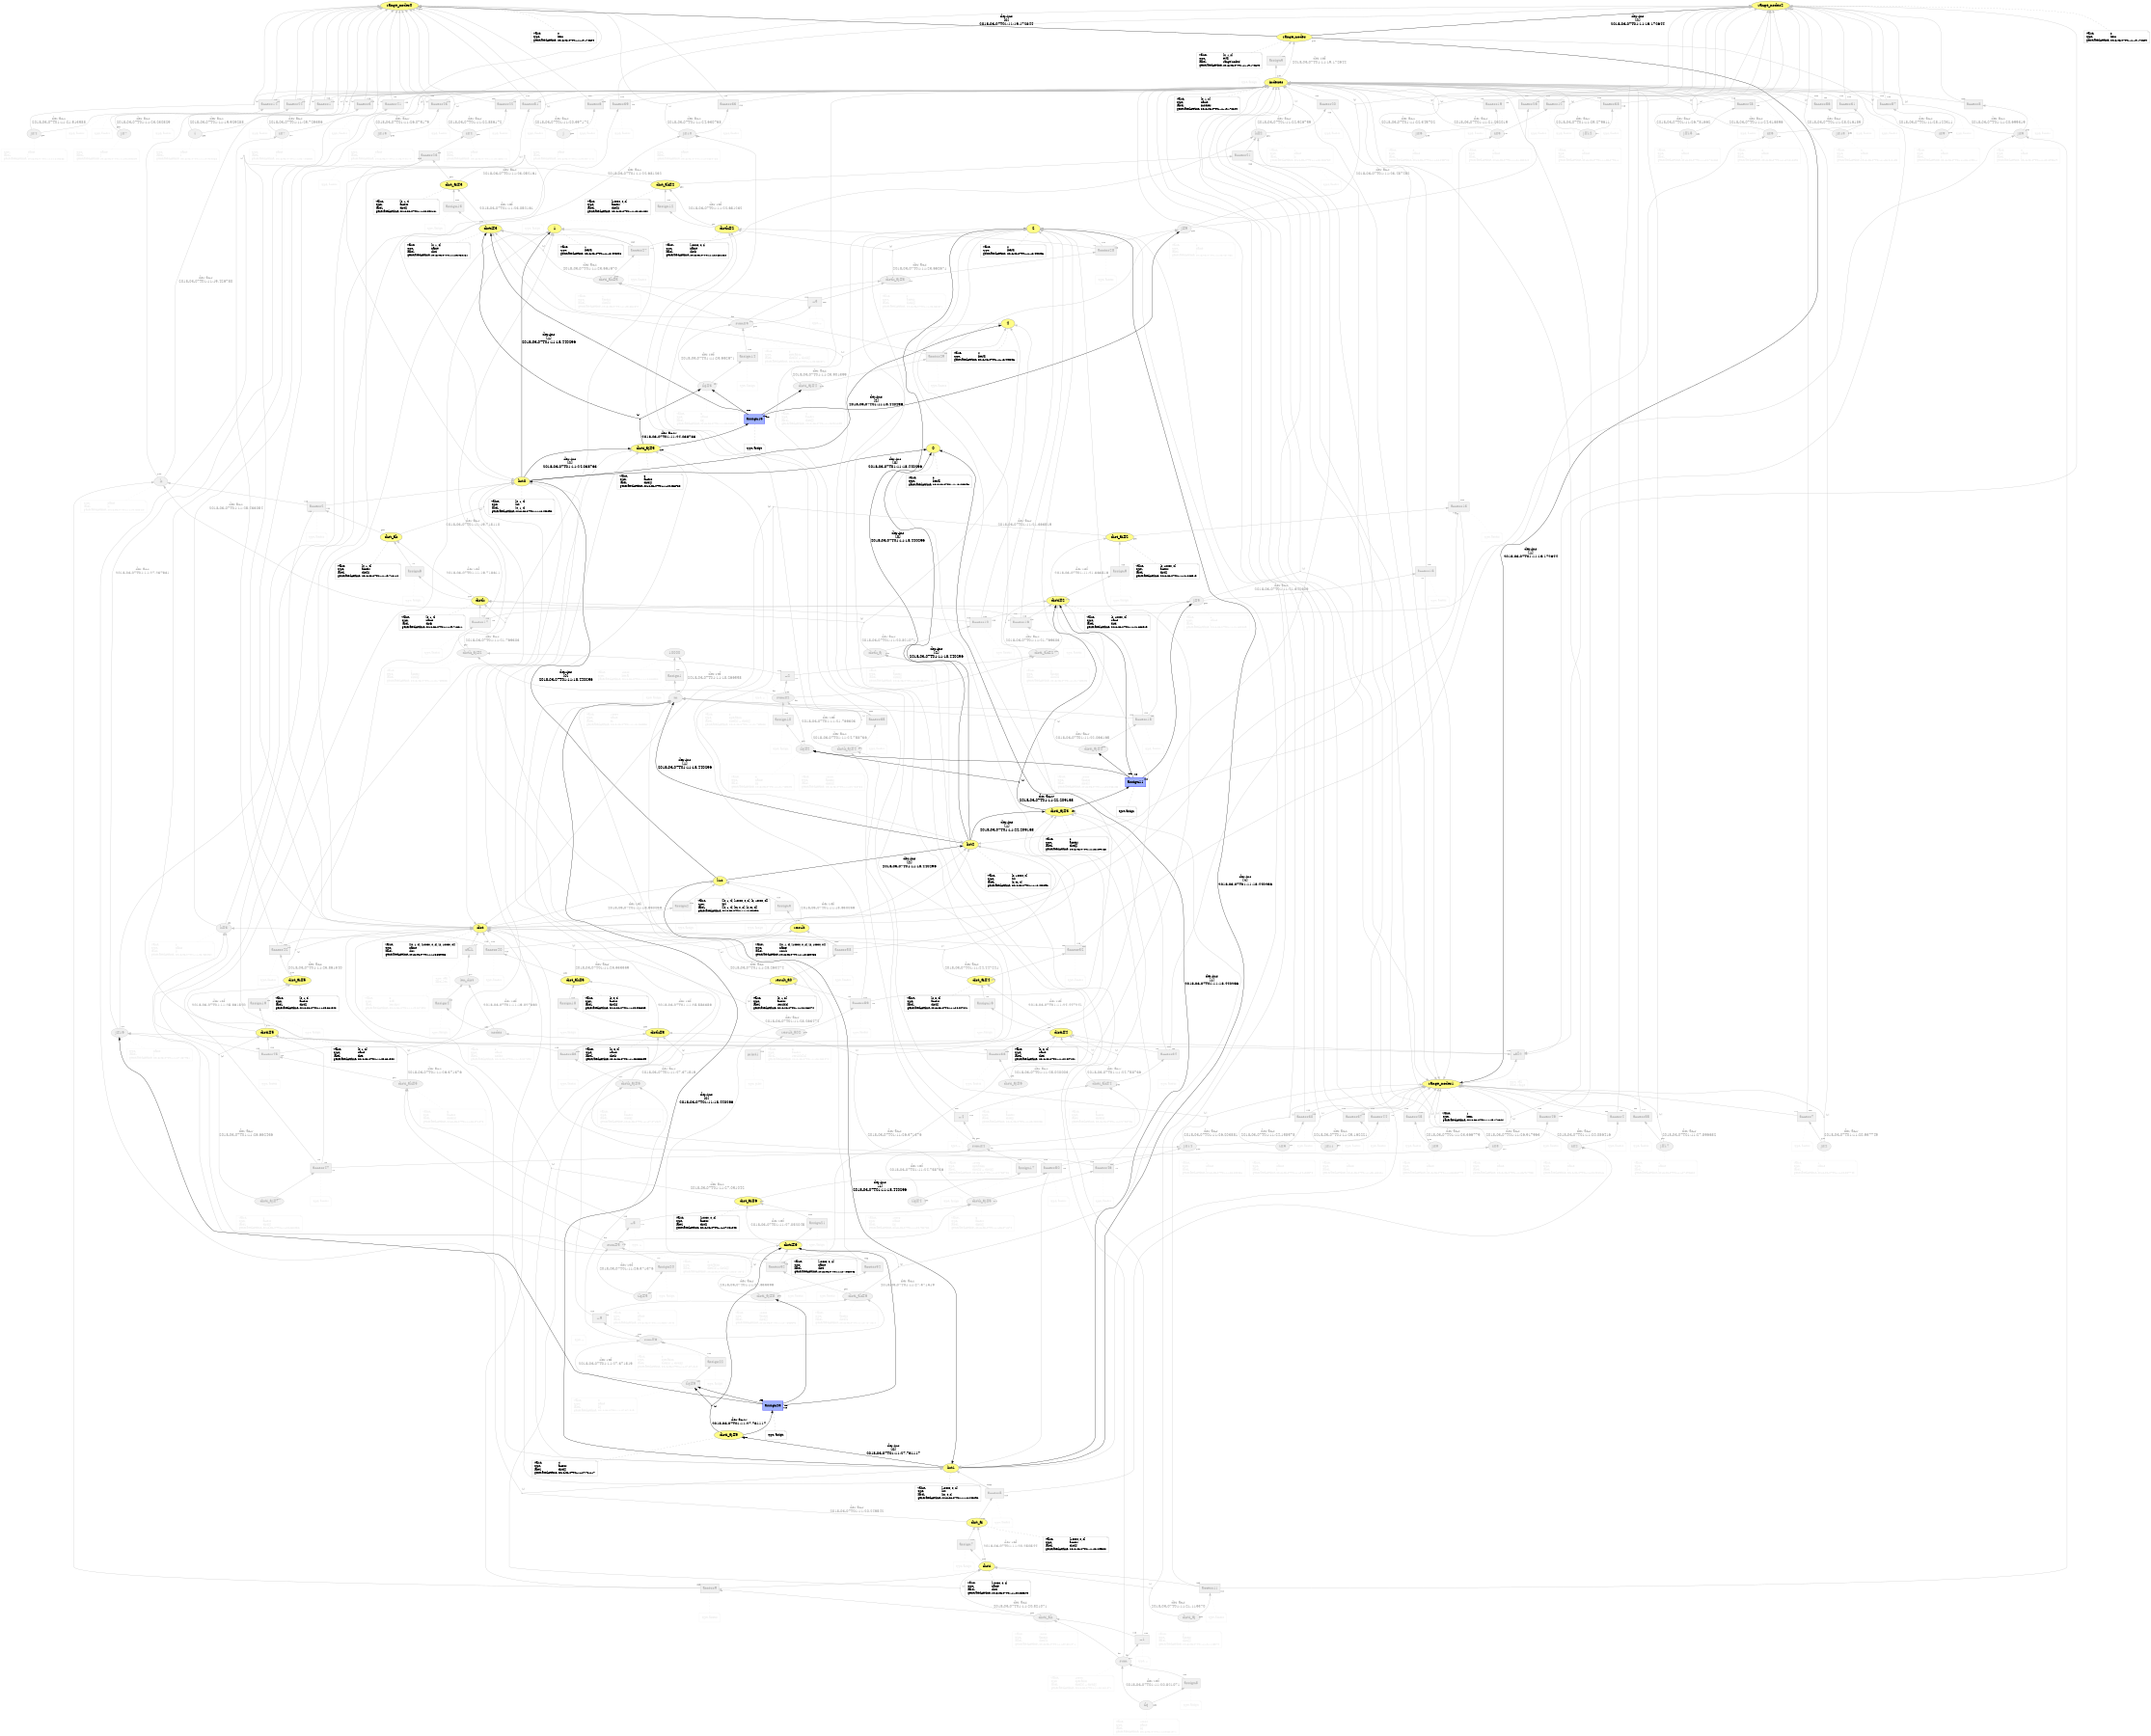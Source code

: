 digraph "PROV" { size="16,12"; rankdir="BT";
graph [overlap=false]

"http://example.org/10000" [fillcolor="#F0F0F0",color="gray",style="filled",label="10000",URL="http://example.org/10000",fontcolor="gray"]
"-attrs0" [color="#F0F0F0",shape="note",fontsize="10",fontcolor="black",label=<<TABLE cellpadding="0" border="0">
	<TR>
	    <TD align="left"><font color="#F0F0F0">value:</font></TD>
	    <TD align="left"><font color="#F0F0F0">10000</font></TD>
	</TR>
	<TR>
	    <TD align="left"><font color="#F0F0F0">type:</font></TD>
	    <TD align="left"><font color="#F0F0F0">literal</font></TD>
	</TR>
	<TR>
	    <TD align="left"><font color="#F0F0F0">generatedAtTime:</font></TD>
	    <TD align="left"><font color="#F0F0F0">2018-03-07T01:11:18.266558</font></TD>
	</TR>
</TABLE>>]
"-attrs0" -> "http://example.org/10000" [color="#F0F0F0",style="dashed",arrowhead="none"]
"http://example.org/m" [fillcolor="#F0F0F0",color="gray",style="filled",label="m",URL="http://example.org/m",fontcolor="gray"]
"-attrs1" [color="#F0F0F0",shape="note",fontsize="10",fontcolor="black",label=<<TABLE cellpadding="0" border="0">
	<TR>
	    <TD align="left"><font color="#F0F0F0">value:</font></TD>
	    <TD align="left"><font color="#F0F0F0">10000</font></TD>
	</TR>
	<TR>
	    <TD align="left"><font color="#F0F0F0">type:</font></TD>
	    <TD align="left"><font color="#F0F0F0">name</font></TD>
	</TR>
	<TR>
	    <TD align="left"><font color="#F0F0F0">label:</font></TD>
	    <TD align="left"><font color="#F0F0F0">m</font></TD>
	</TR>
	<TR>
	    <TD align="left"><font color="#F0F0F0">generatedAtTime:</font></TD>
	    <TD align="left"><font color="#F0F0F0">2018-03-07T01:11:18.266558</font></TD>
	</TR>
</TABLE>>]
"-attrs1" -> "http://example.org/m" [color="#F0F0F0",style="dashed",arrowhead="none"]
"http://example.org/assign1" [fillcolor="#F0F0F0",color="gray",shape="polygon",sides="4",style="filled",label="assign1",URL="http://example.org/assign1",fontcolor="gray"]
"-attrs2" [color="#F0F0F0",shape="note",fontsize="10",fontcolor="black",label=<<TABLE cellpadding="0" border="0">
	<TR>
	    <TD align="left"><font color="#F0F0F0">type:</font></TD>
	    <TD align="left"><font color="#F0F0F0">assign</font></TD>
	</TR>
</TABLE>>]
"-attrs2" -> "http://example.org/assign1" [color="#F0F0F0",style="dashed",arrowhead="none"]
"http://example.org/assign1" -> "http://example.org/10000" [labelfontsize="8",labeldistance="1.5",labelangle="60.0",rotation="20",taillabel="use",fontcolor="gray",color="gray"]
"http://example.org/m" -> "http://example.org/10000" [labelfontsize="8",labeldistance="1.5",color="gray",labelangle="60.0",rotation="20",label="der ref
2018-03-07T01:11:18.266558",fontcolor="gray"]
"http://example.org/m" -> "http://example.org/assign1" [labelfontsize="8",labeldistance="1.5",labelangle="60.0",rotation="20",taillabel="gen",fontcolor="gray",color="gray"]
"http://example.org/0" [fillcolor="#FFFC87",color="#808080",style="filled",label="0",URL="http://example.org/0"]
"-attrs3" [color="gray",shape="note",fontsize="10",fontcolor="black",label=<<TABLE cellpadding="0" border="0">
	<TR>
	    <TD align="left">value:</TD>
	    <TD align="left">0</TD>
	</TR>
	<TR>
	    <TD align="left">type:</TD>
	    <TD align="left">literal</TD>
	</TR>
	<TR>
	    <TD align="left">generatedAtTime:</TD>
	    <TD align="left">2018-03-07T01:11:18.440296</TD>
	</TR>
</TABLE>>]
"-attrs3" -> "http://example.org/0" [color="gray",style="dashed",arrowhead="none"]
"http://example.org/1" [fillcolor="#FFFC87",color="#808080",style="filled",label="1",URL="http://example.org/1"]
"-attrs4" [color="gray",shape="note",fontsize="10",fontcolor="black",label=<<TABLE cellpadding="0" border="0">
	<TR>
	    <TD align="left">value:</TD>
	    <TD align="left">1</TD>
	</TR>
	<TR>
	    <TD align="left">type:</TD>
	    <TD align="left">literal</TD>
	</TR>
	<TR>
	    <TD align="left">generatedAtTime:</TD>
	    <TD align="left">2018-03-07T01:11:18.440296</TD>
	</TR>
</TABLE>>]
"-attrs4" -> "http://example.org/1" [color="gray",style="dashed",arrowhead="none"]
"http://example.org/2" [fillcolor="#FFFC87",color="#808080",style="filled",label="2",URL="http://example.org/2"]
"-attrs5" [color="gray",shape="note",fontsize="10",fontcolor="black",label=<<TABLE cellpadding="0" border="0">
	<TR>
	    <TD align="left">value:</TD>
	    <TD align="left">2</TD>
	</TR>
	<TR>
	    <TD align="left">type:</TD>
	    <TD align="left">literal</TD>
	</TR>
	<TR>
	    <TD align="left">generatedAtTime:</TD>
	    <TD align="left">2018-03-07T01:11:18.440296</TD>
	</TR>
</TABLE>>]
"-attrs5" -> "http://example.org/2" [color="gray",style="dashed",arrowhead="none"]
"http://example.org/4" [fillcolor="#FFFC87",color="#808080",style="filled",label="4",URL="http://example.org/4"]
"-attrs6" [color="gray",shape="note",fontsize="10",fontcolor="black",label=<<TABLE cellpadding="0" border="0">
	<TR>
	    <TD align="left">value:</TD>
	    <TD align="left">4</TD>
	</TR>
	<TR>
	    <TD align="left">type:</TD>
	    <TD align="left">literal</TD>
	</TR>
	<TR>
	    <TD align="left">generatedAtTime:</TD>
	    <TD align="left">2018-03-07T01:11:18.440296</TD>
	</TR>
</TABLE>>]
"-attrs6" -> "http://example.org/4" [color="gray",style="dashed",arrowhead="none"]
"http://example.org/list" [fillcolor="#FFFC87",color="#808080",style="filled",label="list",URL="http://example.org/list"]
"-attrs7" [color="gray",shape="note",fontsize="10",fontcolor="black",label=<<TABLE cellpadding="0" border="0">
	<TR>
	    <TD align="left">value:</TD>
	    <TD align="left">[[0, 1, 4], [10000, 0, 2], [2, 10000, 0]]</TD>
	</TR>
	<TR>
	    <TD align="left">type:</TD>
	    <TD align="left">list</TD>
	</TR>
	<TR>
	    <TD align="left">label:</TD>
	    <TD align="left">[[0, 1, 4], [m, 0, 2], [2, m, 0]]</TD>
	</TR>
	<TR>
	    <TD align="left">generatedAtTime:</TD>
	    <TD align="left">2018-03-07T01:11:18.440296</TD>
	</TR>
</TABLE>>]
"-attrs7" -> "http://example.org/list" [color="gray",style="dashed",arrowhead="none"]
"http://example.org/list0" [fillcolor="#FFFC87",color="#808080",style="filled",label="list0",URL="http://example.org/list0"]
"-attrs8" [color="gray",shape="note",fontsize="10",fontcolor="black",label=<<TABLE cellpadding="0" border="0">
	<TR>
	    <TD align="left">value:</TD>
	    <TD align="left">[0, 1, 4]</TD>
	</TR>
	<TR>
	    <TD align="left">type:</TD>
	    <TD align="left">list</TD>
	</TR>
	<TR>
	    <TD align="left">label:</TD>
	    <TD align="left">[0, 1, 4]</TD>
	</TR>
	<TR>
	    <TD align="left">generatedAtTime:</TD>
	    <TD align="left">2018-03-07T01:11:18.440296</TD>
	</TR>
</TABLE>>]
"-attrs8" -> "http://example.org/list0" [color="gray",style="dashed",arrowhead="none"]
"http://example.org/list0" -> "http://example.org/0" [labelfontsize="8",labeldistance="1.5",color="black",labelangle="60.0",rotation="20",label="der-ins
[0]
2018-03-07T01:11:18.440296"]
"http://example.org/list0" -> "http://example.org/1" [labelfontsize="8",labeldistance="1.5",color="black",labelangle="60.0",rotation="20",label="der-ins
[1]
2018-03-07T01:11:18.440296"]
"http://example.org/list0" -> "http://example.org/4" [labelfontsize="8",labeldistance="1.5",color="black",labelangle="60.0",rotation="20",label="der-ins
[2]
2018-03-07T01:11:18.440296"]
"http://example.org/list" -> "http://example.org/list0" [labelfontsize="8",labeldistance="1.5",color="black",labelangle="60.0",rotation="20",label="der-ins
[0]
2018-03-07T01:11:18.440296"]
"http://example.org/list1" [fillcolor="#FFFC87",color="#808080",style="filled",label="list1",URL="http://example.org/list1"]
"-attrs9" [color="gray",shape="note",fontsize="10",fontcolor="black",label=<<TABLE cellpadding="0" border="0">
	<TR>
	    <TD align="left">value:</TD>
	    <TD align="left">[10000, 0, 2]</TD>
	</TR>
	<TR>
	    <TD align="left">type:</TD>
	    <TD align="left">list</TD>
	</TR>
	<TR>
	    <TD align="left">label:</TD>
	    <TD align="left">[m, 0, 2]</TD>
	</TR>
	<TR>
	    <TD align="left">generatedAtTime:</TD>
	    <TD align="left">2018-03-07T01:11:18.440296</TD>
	</TR>
</TABLE>>]
"-attrs9" -> "http://example.org/list1" [color="gray",style="dashed",arrowhead="none"]
"http://example.org/list1" -> "http://example.org/m" [labelfontsize="8",labeldistance="1.5",color="black",labelangle="60.0",rotation="20",label="der-ins
[0]
2018-03-07T01:11:18.440296"]
"http://example.org/list1" -> "http://example.org/0" [labelfontsize="8",labeldistance="1.5",color="black",labelangle="60.0",rotation="20",label="der-ins
[1]
2018-03-07T01:11:18.440296"]
"http://example.org/list1" -> "http://example.org/2" [labelfontsize="8",labeldistance="1.5",color="black",labelangle="60.0",rotation="20",label="der-ins
[2]
2018-03-07T01:11:18.440296"]
"http://example.org/list" -> "http://example.org/list1" [labelfontsize="8",labeldistance="1.5",color="black",labelangle="60.0",rotation="20",label="der-ins
[1]
2018-03-07T01:11:18.440296"]
"http://example.org/list2" [fillcolor="#FFFC87",color="#808080",style="filled",label="list2",URL="http://example.org/list2"]
"-attrs10" [color="gray",shape="note",fontsize="10",fontcolor="black",label=<<TABLE cellpadding="0" border="0">
	<TR>
	    <TD align="left">value:</TD>
	    <TD align="left">[2, 10000, 0]</TD>
	</TR>
	<TR>
	    <TD align="left">type:</TD>
	    <TD align="left">list</TD>
	</TR>
	<TR>
	    <TD align="left">label:</TD>
	    <TD align="left">[2, m, 0]</TD>
	</TR>
	<TR>
	    <TD align="left">generatedAtTime:</TD>
	    <TD align="left">2018-03-07T01:11:18.440296</TD>
	</TR>
</TABLE>>]
"-attrs10" -> "http://example.org/list2" [color="gray",style="dashed",arrowhead="none"]
"http://example.org/list2" -> "http://example.org/2" [labelfontsize="8",labeldistance="1.5",color="black",labelangle="60.0",rotation="20",label="der-ins
[0]
2018-03-07T01:11:18.440296"]
"http://example.org/list2" -> "http://example.org/m" [labelfontsize="8",labeldistance="1.5",color="black",labelangle="60.0",rotation="20",label="der-ins
[1]
2018-03-07T01:11:18.440296"]
"http://example.org/list2" -> "http://example.org/0" [labelfontsize="8",labeldistance="1.5",color="black",labelangle="60.0",rotation="20",label="der-ins
[2]
2018-03-07T01:11:18.440296"]
"http://example.org/list" -> "http://example.org/list2" [labelfontsize="8",labeldistance="1.5",color="black",labelangle="60.0",rotation="20",label="der-ins
[2]
2018-03-07T01:11:18.440296"]
"http://example.org/dist" [fillcolor="#FFFC87",color="#808080",style="filled",label="dist",URL="http://example.org/dist"]
"-attrs11" [color="gray",shape="note",fontsize="10",fontcolor="black",label=<<TABLE cellpadding="0" border="0">
	<TR>
	    <TD align="left">value:</TD>
	    <TD align="left">[[0, 1, 4], [10000, 0, 2], [2, 10000, 0]]</TD>
	</TR>
	<TR>
	    <TD align="left">type:</TD>
	    <TD align="left">name</TD>
	</TR>
	<TR>
	    <TD align="left">label:</TD>
	    <TD align="left">dist</TD>
	</TR>
	<TR>
	    <TD align="left">generatedAtTime:</TD>
	    <TD align="left">2018-03-07T01:11:18.630056</TD>
	</TR>
</TABLE>>]
"-attrs11" -> "http://example.org/dist" [color="gray",style="dashed",arrowhead="none"]
"http://example.org/assign2" [fillcolor="#F0F0F0",color="gray",shape="polygon",sides="4",style="filled",label="assign2",URL="http://example.org/assign2",fontcolor="gray"]
"-attrs12" [color="#F0F0F0",shape="note",fontsize="10",fontcolor="black",label=<<TABLE cellpadding="0" border="0">
	<TR>
	    <TD align="left"><font color="#F0F0F0">type:</font></TD>
	    <TD align="left"><font color="#F0F0F0">assign</font></TD>
	</TR>
</TABLE>>]
"-attrs12" -> "http://example.org/assign2" [color="#F0F0F0",style="dashed",arrowhead="none"]
"http://example.org/assign2" -> "http://example.org/list" [labelfontsize="8",labeldistance="1.5",labelangle="60.0",rotation="20",taillabel="use",fontcolor="gray",color="gray"]
"http://example.org/dist" -> "http://example.org/list" [labelfontsize="8",labeldistance="1.5",color="gray",labelangle="60.0",rotation="20",label="der ref
2018-03-07T01:11:18.630056",fontcolor="gray"]
"http://example.org/dist" -> "http://example.org/assign2" [labelfontsize="8",labeldistance="1.5",labelangle="60.0",rotation="20",taillabel="gen",fontcolor="gray",color="gray"]
"http://example.org/result" [fillcolor="#FFFC87",color="#808080",style="filled",label="result",URL="http://example.org/result"]
"-attrs13" [color="gray",shape="note",fontsize="10",fontcolor="black",label=<<TABLE cellpadding="0" border="0">
	<TR>
	    <TD align="left">value:</TD>
	    <TD align="left">[[0, 1, 4], [10000, 0, 2], [2, 10000, 0]]</TD>
	</TR>
	<TR>
	    <TD align="left">type:</TD>
	    <TD align="left">name</TD>
	</TR>
	<TR>
	    <TD align="left">label:</TD>
	    <TD align="left">result</TD>
	</TR>
	<TR>
	    <TD align="left">generatedAtTime:</TD>
	    <TD align="left">2018-03-07T01:11:18.630056</TD>
	</TR>
</TABLE>>]
"-attrs13" -> "http://example.org/result" [color="gray",style="dashed",arrowhead="none"]
"http://example.org/assign3" [fillcolor="#F0F0F0",color="gray",shape="polygon",sides="4",style="filled",label="assign3",URL="http://example.org/assign3",fontcolor="gray"]
"-attrs14" [color="#F0F0F0",shape="note",fontsize="10",fontcolor="black",label=<<TABLE cellpadding="0" border="0">
	<TR>
	    <TD align="left"><font color="#F0F0F0">type:</font></TD>
	    <TD align="left"><font color="#F0F0F0">assign</font></TD>
	</TR>
</TABLE>>]
"-attrs14" -> "http://example.org/assign3" [color="#F0F0F0",style="dashed",arrowhead="none"]
"http://example.org/assign3" -> "http://example.org/list" [labelfontsize="8",labeldistance="1.5",labelangle="60.0",rotation="20",taillabel="use",fontcolor="gray",color="gray"]
"http://example.org/result" -> "http://example.org/list" [labelfontsize="8",labeldistance="1.5",color="gray",labelangle="60.0",rotation="20",label="der ref
2018-03-07T01:11:18.630056",fontcolor="gray"]
"http://example.org/result" -> "http://example.org/assign3" [labelfontsize="8",labeldistance="1.5",labelangle="60.0",rotation="20",taillabel="gen",fontcolor="gray",color="gray"]
"http://example.org/len_dist" [fillcolor="#F0F0F0",color="gray",style="filled",label="len_dist",URL="http://example.org/len_dist",fontcolor="gray"]
"-attrs15" [color="#F0F0F0",shape="note",fontsize="10",fontcolor="black",label=<<TABLE cellpadding="0" border="0">
	<TR>
	    <TD align="left"><font color="#F0F0F0">value:</font></TD>
	    <TD align="left"><font color="#F0F0F0">3</font></TD>
	</TR>
	<TR>
	    <TD align="left"><font color="#F0F0F0">type:</font></TD>
	    <TD align="left"><font color="#F0F0F0">eval</font></TD>
	</TR>
	<TR>
	    <TD align="left"><font color="#F0F0F0">label:</font></TD>
	    <TD align="left"><font color="#F0F0F0">len(dist)</font></TD>
	</TR>
	<TR>
	    <TD align="left"><font color="#F0F0F0">generatedAtTime:</font></TD>
	    <TD align="left"><font color="#F0F0F0">2018-03-07T01:11:19.027390</font></TD>
	</TR>
</TABLE>>]
"-attrs15" -> "http://example.org/len_dist" [color="#F0F0F0",style="dashed",arrowhead="none"]
"http://example.org/call1" [fillcolor="#F0F0F0",color="gray",shape="polygon",sides="4",style="filled",label="call1",URL="http://example.org/call1",fontcolor="gray"]
"-attrs16" [color="#F0F0F0",shape="note",fontsize="10",fontcolor="black",label=<<TABLE cellpadding="0" border="0">
	<TR>
	    <TD align="left"><font color="#F0F0F0">type:</font></TD>
	    <TD align="left"><font color="#F0F0F0">call</font></TD>
	</TR>
	<TR>
	    <TD align="left"><font color="#F0F0F0">label:</font></TD>
	    <TD align="left"><font color="#F0F0F0">len</font></TD>
	</TR>
</TABLE>>]
"-attrs16" -> "http://example.org/call1" [color="#F0F0F0",style="dashed",arrowhead="none"]
"http://example.org/call1" -> "http://example.org/dist" [labelfontsize="8",labeldistance="1.5",labelangle="60.0",rotation="20",taillabel="use",fontcolor="gray",color="gray"]
"http://example.org/len_dist" -> "http://example.org/call1" [labelfontsize="8",labeldistance="1.5",labelangle="60.0",rotation="20",taillabel="gen",fontcolor="gray",color="gray"]
"http://example.org/nodes" [fillcolor="#F0F0F0",color="gray",style="filled",label="nodes",URL="http://example.org/nodes",fontcolor="gray"]
"-attrs17" [color="#F0F0F0",shape="note",fontsize="10",fontcolor="black",label=<<TABLE cellpadding="0" border="0">
	<TR>
	    <TD align="left"><font color="#F0F0F0">value:</font></TD>
	    <TD align="left"><font color="#F0F0F0">3</font></TD>
	</TR>
	<TR>
	    <TD align="left"><font color="#F0F0F0">type:</font></TD>
	    <TD align="left"><font color="#F0F0F0">name</font></TD>
	</TR>
	<TR>
	    <TD align="left"><font color="#F0F0F0">label:</font></TD>
	    <TD align="left"><font color="#F0F0F0">nodes</font></TD>
	</TR>
	<TR>
	    <TD align="left"><font color="#F0F0F0">generatedAtTime:</font></TD>
	    <TD align="left"><font color="#F0F0F0">2018-03-07T01:11:19.027390</font></TD>
	</TR>
</TABLE>>]
"-attrs17" -> "http://example.org/nodes" [color="#F0F0F0",style="dashed",arrowhead="none"]
"http://example.org/assign4" [fillcolor="#F0F0F0",color="gray",shape="polygon",sides="4",style="filled",label="assign4",URL="http://example.org/assign4",fontcolor="gray"]
"-attrs18" [color="#F0F0F0",shape="note",fontsize="10",fontcolor="black",label=<<TABLE cellpadding="0" border="0">
	<TR>
	    <TD align="left"><font color="#F0F0F0">type:</font></TD>
	    <TD align="left"><font color="#F0F0F0">assign</font></TD>
	</TR>
</TABLE>>]
"-attrs18" -> "http://example.org/assign4" [color="#F0F0F0",style="dashed",arrowhead="none"]
"http://example.org/assign4" -> "http://example.org/len_dist" [labelfontsize="8",labeldistance="1.5",labelangle="60.0",rotation="20",taillabel="use",fontcolor="gray",color="gray"]
"http://example.org/nodes" -> "http://example.org/len_dist" [labelfontsize="8",labeldistance="1.5",color="gray",labelangle="60.0",rotation="20",label="der ref
2018-03-07T01:11:19.027390",fontcolor="gray"]
"http://example.org/nodes" -> "http://example.org/assign4" [labelfontsize="8",labeldistance="1.5",labelangle="60.0",rotation="20",taillabel="gen",fontcolor="gray",color="gray"]
"http://example.org/range_nodes" [fillcolor="#FFFC87",color="#808080",style="filled",label="range_nodes",URL="http://example.org/range_nodes"]
"-attrs19" [color="gray",shape="note",fontsize="10",fontcolor="black",label=<<TABLE cellpadding="0" border="0">
	<TR>
	    <TD align="left">value:</TD>
	    <TD align="left">[0, 1, 2]</TD>
	</TR>
	<TR>
	    <TD align="left">type:</TD>
	    <TD align="left">eval</TD>
	</TR>
	<TR>
	    <TD align="left">label:</TD>
	    <TD align="left">range(nodes)</TD>
	</TR>
	<TR>
	    <TD align="left">generatedAtTime:</TD>
	    <TD align="left">2018-03-07T01:11:19.172644</TD>
	</TR>
</TABLE>>]
"-attrs19" -> "http://example.org/range_nodes" [color="gray",style="dashed",arrowhead="none"]
"http://example.org/range_nodes0" [fillcolor="#FFFC87",color="#808080",style="filled",label="range_nodes0",URL="http://example.org/range_nodes0"]
"-attrs20" [color="gray",shape="note",fontsize="10",fontcolor="black",label=<<TABLE cellpadding="0" border="0">
	<TR>
	    <TD align="left">value:</TD>
	    <TD align="left">0</TD>
	</TR>
	<TR>
	    <TD align="left">type:</TD>
	    <TD align="left">item</TD>
	</TR>
	<TR>
	    <TD align="left">generatedAtTime:</TD>
	    <TD align="left">2018-03-07T01:11:19.172644</TD>
	</TR>
</TABLE>>]
"-attrs20" -> "http://example.org/range_nodes0" [color="gray",style="dashed",arrowhead="none"]
"http://example.org/range_nodes" -> "http://example.org/range_nodes0" [labelfontsize="8",labeldistance="1.5",color="black",labelangle="60.0",rotation="20",label="der-ins
[0]
2018-03-07T01:11:19.172644"]
"http://example.org/range_nodes1" [fillcolor="#FFFC87",color="#808080",style="filled",label="range_nodes1",URL="http://example.org/range_nodes1"]
"-attrs21" [color="gray",shape="note",fontsize="10",fontcolor="black",label=<<TABLE cellpadding="0" border="0">
	<TR>
	    <TD align="left">value:</TD>
	    <TD align="left">1</TD>
	</TR>
	<TR>
	    <TD align="left">type:</TD>
	    <TD align="left">item</TD>
	</TR>
	<TR>
	    <TD align="left">generatedAtTime:</TD>
	    <TD align="left">2018-03-07T01:11:19.172644</TD>
	</TR>
</TABLE>>]
"-attrs21" -> "http://example.org/range_nodes1" [color="gray",style="dashed",arrowhead="none"]
"http://example.org/range_nodes" -> "http://example.org/range_nodes1" [labelfontsize="8",labeldistance="1.5",color="black",labelangle="60.0",rotation="20",label="der-ins
[1]
2018-03-07T01:11:19.172644"]
"http://example.org/range_nodes2" [fillcolor="#FFFC87",color="#808080",style="filled",label="range_nodes2",URL="http://example.org/range_nodes2"]
"-attrs22" [color="gray",shape="note",fontsize="10",fontcolor="black",label=<<TABLE cellpadding="0" border="0">
	<TR>
	    <TD align="left">value:</TD>
	    <TD align="left">2</TD>
	</TR>
	<TR>
	    <TD align="left">type:</TD>
	    <TD align="left">item</TD>
	</TR>
	<TR>
	    <TD align="left">generatedAtTime:</TD>
	    <TD align="left">2018-03-07T01:11:19.172644</TD>
	</TR>
</TABLE>>]
"-attrs22" -> "http://example.org/range_nodes2" [color="gray",style="dashed",arrowhead="none"]
"http://example.org/range_nodes" -> "http://example.org/range_nodes2" [labelfontsize="8",labeldistance="1.5",color="black",labelangle="60.0",rotation="20",label="der-ins
[2]
2018-03-07T01:11:19.172644"]
"http://example.org/call2" [fillcolor="#F0F0F0",color="gray",shape="polygon",sides="4",style="filled",label="call2",URL="http://example.org/call2",fontcolor="gray"]
"-attrs23" [color="#F0F0F0",shape="note",fontsize="10",fontcolor="black",label=<<TABLE cellpadding="0" border="0">
	<TR>
	    <TD align="left"><font color="#F0F0F0">type:</font></TD>
	    <TD align="left"><font color="#F0F0F0">call</font></TD>
	</TR>
	<TR>
	    <TD align="left"><font color="#F0F0F0">label:</font></TD>
	    <TD align="left"><font color="#F0F0F0">range</font></TD>
	</TR>
</TABLE>>]
"-attrs23" -> "http://example.org/call2" [color="#F0F0F0",style="dashed",arrowhead="none"]
"http://example.org/call2" -> "http://example.org/nodes" [labelfontsize="8",labeldistance="1.5",labelangle="60.0",rotation="20",taillabel="use",fontcolor="gray",color="gray"]
"http://example.org/range_nodes" -> "http://example.org/call2" [labelfontsize="8",labeldistance="1.5",labelangle="60.0",rotation="20",taillabel="gen",fontcolor="gray",color="gray"]
"http://example.org/range_nodes0" -> "http://example.org/call2" [labelfontsize="8",labeldistance="1.5",labelangle="60.0",rotation="20",taillabel="gen",fontcolor="gray",color="gray"]
"http://example.org/range_nodes1" -> "http://example.org/call2" [labelfontsize="8",labeldistance="1.5",labelangle="60.0",rotation="20",taillabel="gen",fontcolor="gray",color="gray"]
"http://example.org/range_nodes2" -> "http://example.org/call2" [labelfontsize="8",labeldistance="1.5",labelangle="60.0",rotation="20",taillabel="gen",fontcolor="gray",color="gray"]
"http://example.org/indexes" [fillcolor="#FFFC87",color="#808080",style="filled",label="indexes",URL="http://example.org/indexes"]
"-attrs24" [color="gray",shape="note",fontsize="10",fontcolor="black",label=<<TABLE cellpadding="0" border="0">
	<TR>
	    <TD align="left">value:</TD>
	    <TD align="left">[0, 1, 2]</TD>
	</TR>
	<TR>
	    <TD align="left">type:</TD>
	    <TD align="left">name</TD>
	</TR>
	<TR>
	    <TD align="left">label:</TD>
	    <TD align="left">indexes</TD>
	</TR>
	<TR>
	    <TD align="left">generatedAtTime:</TD>
	    <TD align="left">2018-03-07T01:11:19.172644</TD>
	</TR>
</TABLE>>]
"-attrs24" -> "http://example.org/indexes" [color="gray",style="dashed",arrowhead="none"]
"http://example.org/assign5" [fillcolor="#F0F0F0",color="gray",shape="polygon",sides="4",style="filled",label="assign5",URL="http://example.org/assign5",fontcolor="gray"]
"-attrs25" [color="#F0F0F0",shape="note",fontsize="10",fontcolor="black",label=<<TABLE cellpadding="0" border="0">
	<TR>
	    <TD align="left"><font color="#F0F0F0">type:</font></TD>
	    <TD align="left"><font color="#F0F0F0">assign</font></TD>
	</TR>
</TABLE>>]
"-attrs25" -> "http://example.org/assign5" [color="#F0F0F0",style="dashed",arrowhead="none"]
"http://example.org/assign5" -> "http://example.org/range_nodes" [labelfontsize="8",labeldistance="1.5",labelangle="60.0",rotation="20",taillabel="use",fontcolor="gray",color="gray"]
"http://example.org/indexes" -> "http://example.org/range_nodes" [labelfontsize="8",labeldistance="1.5",color="gray",labelangle="60.0",rotation="20",label="der ref
2018-03-07T01:11:19.172644",fontcolor="gray"]
"http://example.org/indexes" -> "http://example.org/assign5" [labelfontsize="8",labeldistance="1.5",labelangle="60.0",rotation="20",taillabel="gen",fontcolor="gray",color="gray"]
"http://example.org/k" [fillcolor="#F0F0F0",color="gray",style="filled",label="k",URL="http://example.org/k",fontcolor="gray"]
"-attrs26" [color="#F0F0F0",shape="note",fontsize="10",fontcolor="black",label=<<TABLE cellpadding="0" border="0">
	<TR>
	    <TD align="left"><font color="#F0F0F0">type:</font></TD>
	    <TD align="left"><font color="#F0F0F0">name</font></TD>
	</TR>
	<TR>
	    <TD align="left"><font color="#F0F0F0">label:</font></TD>
	    <TD align="left"><font color="#F0F0F0">k</font></TD>
	</TR>
	<TR>
	    <TD align="left"><font color="#F0F0F0">generatedAtTime:</font></TD>
	    <TD align="left"><font color="#F0F0F0">2018-03-07T01:11:19.426780</font></TD>
	</TR>
</TABLE>>]
"-attrs26" -> "http://example.org/k" [color="#F0F0F0",style="dashed",arrowhead="none"]
"http://example.org/access1" [fillcolor="#F0F0F0",color="gray",shape="polygon",sides="4",style="filled",label="access1",URL="http://example.org/access1",fontcolor="gray"]
"-attrs27" [color="#F0F0F0",shape="note",fontsize="10",fontcolor="black",label=<<TABLE cellpadding="0" border="0">
	<TR>
	    <TD align="left"><font color="#F0F0F0">type:</font></TD>
	    <TD align="left"><font color="#F0F0F0">access</font></TD>
	</TR>
</TABLE>>]
"-attrs27" -> "http://example.org/access1" [color="#F0F0F0",style="dashed",arrowhead="none"]
"http://example.org/access1" -> "http://example.org/range_nodes0" [labelfontsize="8",labeldistance="1.5",labelangle="60.0",rotation="20",taillabel="use",fontcolor="gray",color="gray"]
"bn0" [shape="point",label="",fontcolor="gray",color="gray"]
"http://example.org/k" -> "bn0" [arrowhead="none",label="der ac-r
2018-03-07T01:11:19.426780",color="gray",fontcolor="gray"]
"bn0" -> "http://example.org/indexes" [labelfontsize="8",labeldistance="1.5",labelangle="60.0",rotation="20",taillabel="[0]",fontcolor="gray",color="gray"]
"bn0" -> "http://example.org/range_nodes0" [color="gray",fontcolor="gray"]
"http://example.org/k" -> "http://example.org/access1" [labelfontsize="8",labeldistance="1.5",labelangle="60.0",rotation="20",taillabel="gen",fontcolor="gray",color="gray"]
"http://example.org/access1" -> "http://example.org/indexes" [labelfontsize="8",labeldistance="1.5",labelangle="60.0",rotation="20",taillabel="use",fontcolor="gray",color="gray"]
"http://example.org/dist_ak" [fillcolor="#FFFC87",color="#808080",style="filled",label="dist_ak",URL="http://example.org/dist_ak"]
"-attrs28" [color="gray",shape="note",fontsize="10",fontcolor="black",label=<<TABLE cellpadding="0" border="0">
	<TR>
	    <TD align="left">value:</TD>
	    <TD align="left">[0, 1, 4]</TD>
	</TR>
	<TR>
	    <TD align="left">type:</TD>
	    <TD align="left">access</TD>
	</TR>
	<TR>
	    <TD align="left">label:</TD>
	    <TD align="left">dist[k]</TD>
	</TR>
	<TR>
	    <TD align="left">generatedAtTime:</TD>
	    <TD align="left">2018-03-07T01:11:19.718110</TD>
	</TR>
</TABLE>>]
"-attrs28" -> "http://example.org/dist_ak" [color="gray",style="dashed",arrowhead="none"]
"http://example.org/access2" [fillcolor="#F0F0F0",color="gray",shape="polygon",sides="4",style="filled",label="access2",URL="http://example.org/access2",fontcolor="gray"]
"-attrs29" [color="#F0F0F0",shape="note",fontsize="10",fontcolor="black",label=<<TABLE cellpadding="0" border="0">
	<TR>
	    <TD align="left"><font color="#F0F0F0">type:</font></TD>
	    <TD align="left"><font color="#F0F0F0">access</font></TD>
	</TR>
</TABLE>>]
"-attrs29" -> "http://example.org/access2" [color="#F0F0F0",style="dashed",arrowhead="none"]
"http://example.org/access2" -> "http://example.org/list0" [labelfontsize="8",labeldistance="1.5",labelangle="60.0",rotation="20",taillabel="use",fontcolor="gray",color="gray"]
"bn1" [shape="point",label="",fontcolor="gray",color="gray"]
"http://example.org/dist_ak" -> "bn1" [arrowhead="none",label="der ac-r
2018-03-07T01:11:19.718110",color="gray",fontcolor="gray"]
"bn1" -> "http://example.org/dist" [labelfontsize="8",labeldistance="1.5",labelangle="60.0",rotation="20",taillabel="[0]",fontcolor="gray",color="gray"]
"bn1" -> "http://example.org/list0" [color="gray",fontcolor="gray"]
"http://example.org/dist_ak" -> "http://example.org/access2" [labelfontsize="8",labeldistance="1.5",labelangle="60.0",rotation="20",taillabel="gen",fontcolor="gray",color="gray"]
"http://example.org/access2" -> "http://example.org/dist" [labelfontsize="8",labeldistance="1.5",labelangle="60.0",rotation="20",taillabel="use",fontcolor="gray",color="gray"]
"http://example.org/access2" -> "http://example.org/k" [labelfontsize="8",labeldistance="1.5",labelangle="60.0",rotation="20",taillabel="use",fontcolor="gray",color="gray"]
"http://example.org/distk" [fillcolor="#FFFC87",color="#808080",style="filled",label="distk",URL="http://example.org/distk"]
"-attrs30" [color="gray",shape="note",fontsize="10",fontcolor="black",label=<<TABLE cellpadding="0" border="0">
	<TR>
	    <TD align="left">value:</TD>
	    <TD align="left">[0, 1, 4]</TD>
	</TR>
	<TR>
	    <TD align="left">type:</TD>
	    <TD align="left">name</TD>
	</TR>
	<TR>
	    <TD align="left">label:</TD>
	    <TD align="left">distk</TD>
	</TR>
	<TR>
	    <TD align="left">generatedAtTime:</TD>
	    <TD align="left">2018-03-07T01:11:19.718611</TD>
	</TR>
</TABLE>>]
"-attrs30" -> "http://example.org/distk" [color="gray",style="dashed",arrowhead="none"]
"http://example.org/assign6" [fillcolor="#F0F0F0",color="gray",shape="polygon",sides="4",style="filled",label="assign6",URL="http://example.org/assign6",fontcolor="gray"]
"-attrs31" [color="#F0F0F0",shape="note",fontsize="10",fontcolor="black",label=<<TABLE cellpadding="0" border="0">
	<TR>
	    <TD align="left"><font color="#F0F0F0">type:</font></TD>
	    <TD align="left"><font color="#F0F0F0">assign</font></TD>
	</TR>
</TABLE>>]
"-attrs31" -> "http://example.org/assign6" [color="#F0F0F0",style="dashed",arrowhead="none"]
"http://example.org/assign6" -> "http://example.org/dist_ak" [labelfontsize="8",labeldistance="1.5",labelangle="60.0",rotation="20",taillabel="use",fontcolor="gray",color="gray"]
"http://example.org/distk" -> "http://example.org/dist_ak" [labelfontsize="8",labeldistance="1.5",color="gray",labelangle="60.0",rotation="20",label="der ref
2018-03-07T01:11:19.718611",fontcolor="gray"]
"http://example.org/distk" -> "http://example.org/assign6" [labelfontsize="8",labeldistance="1.5",labelangle="60.0",rotation="20",taillabel="gen",fontcolor="gray",color="gray"]
"http://example.org/i" [fillcolor="#F0F0F0",color="gray",style="filled",label="i",URL="http://example.org/i",fontcolor="gray"]
"-attrs32" [color="#F0F0F0",shape="note",fontsize="10",fontcolor="black",label=<<TABLE cellpadding="0" border="0">
	<TR>
	    <TD align="left"><font color="#F0F0F0">type:</font></TD>
	    <TD align="left"><font color="#F0F0F0">name</font></TD>
	</TR>
	<TR>
	    <TD align="left"><font color="#F0F0F0">label:</font></TD>
	    <TD align="left"><font color="#F0F0F0">i</font></TD>
	</TR>
	<TR>
	    <TD align="left"><font color="#F0F0F0">generatedAtTime:</font></TD>
	    <TD align="left"><font color="#F0F0F0">2018-03-07T01:11:19.929288</font></TD>
	</TR>
</TABLE>>]
"-attrs32" -> "http://example.org/i" [color="#F0F0F0",style="dashed",arrowhead="none"]
"http://example.org/access3" [fillcolor="#F0F0F0",color="gray",shape="polygon",sides="4",style="filled",label="access3",URL="http://example.org/access3",fontcolor="gray"]
"-attrs33" [color="#F0F0F0",shape="note",fontsize="10",fontcolor="black",label=<<TABLE cellpadding="0" border="0">
	<TR>
	    <TD align="left"><font color="#F0F0F0">type:</font></TD>
	    <TD align="left"><font color="#F0F0F0">access</font></TD>
	</TR>
</TABLE>>]
"-attrs33" -> "http://example.org/access3" [color="#F0F0F0",style="dashed",arrowhead="none"]
"http://example.org/access3" -> "http://example.org/range_nodes0" [labelfontsize="8",labeldistance="1.5",labelangle="60.0",rotation="20",taillabel="use",fontcolor="gray",color="gray"]
"bn2" [shape="point",label="",fontcolor="gray",color="gray"]
"http://example.org/i" -> "bn2" [arrowhead="none",label="der ac-r
2018-03-07T01:11:19.929288",color="gray",fontcolor="gray"]
"bn2" -> "http://example.org/indexes" [labelfontsize="8",labeldistance="1.5",labelangle="60.0",rotation="20",taillabel="[0]",fontcolor="gray",color="gray"]
"bn2" -> "http://example.org/range_nodes0" [color="gray",fontcolor="gray"]
"http://example.org/i" -> "http://example.org/access3" [labelfontsize="8",labeldistance="1.5",labelangle="60.0",rotation="20",taillabel="gen",fontcolor="gray",color="gray"]
"http://example.org/access3" -> "http://example.org/indexes" [labelfontsize="8",labeldistance="1.5",labelangle="60.0",rotation="20",taillabel="use",fontcolor="gray",color="gray"]
"http://example.org/i#2" [fillcolor="#F0F0F0",color="gray",style="filled",label="i#2",URL="http://example.org/i#2",fontcolor="gray"]
"-attrs34" [color="#F0F0F0",shape="note",fontsize="10",fontcolor="black",label=<<TABLE cellpadding="0" border="0">
	<TR>
	    <TD align="left"><font color="#F0F0F0">value:</font></TD>
	    <TD align="left"><font color="#F0F0F0">1</font></TD>
	</TR>
	<TR>
	    <TD align="left"><font color="#F0F0F0">type:</font></TD>
	    <TD align="left"><font color="#F0F0F0">name</font></TD>
	</TR>
	<TR>
	    <TD align="left"><font color="#F0F0F0">label:</font></TD>
	    <TD align="left"><font color="#F0F0F0">i</font></TD>
	</TR>
	<TR>
	    <TD align="left"><font color="#F0F0F0">generatedAtTime:</font></TD>
	    <TD align="left"><font color="#F0F0F0">2018-03-07T01:11:20.086416</font></TD>
	</TR>
</TABLE>>]
"-attrs34" -> "http://example.org/i#2" [color="#F0F0F0",style="dashed",arrowhead="none"]
"http://example.org/access4" [fillcolor="#F0F0F0",color="gray",shape="polygon",sides="4",style="filled",label="access4",URL="http://example.org/access4",fontcolor="gray"]
"-attrs35" [color="#F0F0F0",shape="note",fontsize="10",fontcolor="black",label=<<TABLE cellpadding="0" border="0">
	<TR>
	    <TD align="left"><font color="#F0F0F0">type:</font></TD>
	    <TD align="left"><font color="#F0F0F0">access</font></TD>
	</TR>
</TABLE>>]
"-attrs35" -> "http://example.org/access4" [color="#F0F0F0",style="dashed",arrowhead="none"]
"http://example.org/access4" -> "http://example.org/range_nodes1" [labelfontsize="8",labeldistance="1.5",labelangle="60.0",rotation="20",taillabel="use",fontcolor="gray",color="gray"]
"bn3" [shape="point",label="",fontcolor="gray",color="gray"]
"http://example.org/i#2" -> "bn3" [arrowhead="none",label="der ac-r
2018-03-07T01:11:20.086416",color="gray",fontcolor="gray"]
"bn3" -> "http://example.org/indexes" [labelfontsize="8",labeldistance="1.5",labelangle="60.0",rotation="20",taillabel="[1]",fontcolor="gray",color="gray"]
"bn3" -> "http://example.org/range_nodes1" [color="gray",fontcolor="gray"]
"http://example.org/i#2" -> "http://example.org/access4" [labelfontsize="8",labeldistance="1.5",labelangle="60.0",rotation="20",taillabel="gen",fontcolor="gray",color="gray"]
"http://example.org/access4" -> "http://example.org/indexes" [labelfontsize="8",labeldistance="1.5",labelangle="60.0",rotation="20",taillabel="use",fontcolor="gray",color="gray"]
"http://example.org/dist_ai" [fillcolor="#FFFC87",color="#808080",style="filled",label="dist_ai",URL="http://example.org/dist_ai"]
"-attrs36" [color="gray",shape="note",fontsize="10",fontcolor="black",label=<<TABLE cellpadding="0" border="0">
	<TR>
	    <TD align="left">value:</TD>
	    <TD align="left">[10000, 0, 2]</TD>
	</TR>
	<TR>
	    <TD align="left">type:</TD>
	    <TD align="left">access</TD>
	</TR>
	<TR>
	    <TD align="left">label:</TD>
	    <TD align="left">dist[i]</TD>
	</TR>
	<TR>
	    <TD align="left">generatedAtTime:</TD>
	    <TD align="left">2018-03-07T01:11:20.249542</TD>
	</TR>
</TABLE>>]
"-attrs36" -> "http://example.org/dist_ai" [color="gray",style="dashed",arrowhead="none"]
"http://example.org/access5" [fillcolor="#F0F0F0",color="gray",shape="polygon",sides="4",style="filled",label="access5",URL="http://example.org/access5",fontcolor="gray"]
"-attrs37" [color="#F0F0F0",shape="note",fontsize="10",fontcolor="black",label=<<TABLE cellpadding="0" border="0">
	<TR>
	    <TD align="left"><font color="#F0F0F0">type:</font></TD>
	    <TD align="left"><font color="#F0F0F0">access</font></TD>
	</TR>
</TABLE>>]
"-attrs37" -> "http://example.org/access5" [color="#F0F0F0",style="dashed",arrowhead="none"]
"http://example.org/access5" -> "http://example.org/list1" [labelfontsize="8",labeldistance="1.5",labelangle="60.0",rotation="20",taillabel="use",fontcolor="gray",color="gray"]
"bn4" [shape="point",label="",fontcolor="gray",color="gray"]
"http://example.org/dist_ai" -> "bn4" [arrowhead="none",label="der ac-r
2018-03-07T01:11:20.249542",color="gray",fontcolor="gray"]
"bn4" -> "http://example.org/dist" [labelfontsize="8",labeldistance="1.5",labelangle="60.0",rotation="20",taillabel="[1]",fontcolor="gray",color="gray"]
"bn4" -> "http://example.org/list1" [color="gray",fontcolor="gray"]
"http://example.org/dist_ai" -> "http://example.org/access5" [labelfontsize="8",labeldistance="1.5",labelangle="60.0",rotation="20",taillabel="gen",fontcolor="gray",color="gray"]
"http://example.org/access5" -> "http://example.org/dist" [labelfontsize="8",labeldistance="1.5",labelangle="60.0",rotation="20",taillabel="use",fontcolor="gray",color="gray"]
"http://example.org/access5" -> "http://example.org/i#2" [labelfontsize="8",labeldistance="1.5",labelangle="60.0",rotation="20",taillabel="use",fontcolor="gray",color="gray"]
"http://example.org/disti" [fillcolor="#FFFC87",color="#808080",style="filled",label="disti",URL="http://example.org/disti"]
"-attrs38" [color="gray",shape="note",fontsize="10",fontcolor="black",label=<<TABLE cellpadding="0" border="0">
	<TR>
	    <TD align="left">value:</TD>
	    <TD align="left">[10000, 0, 2]</TD>
	</TR>
	<TR>
	    <TD align="left">type:</TD>
	    <TD align="left">name</TD>
	</TR>
	<TR>
	    <TD align="left">label:</TD>
	    <TD align="left">disti</TD>
	</TR>
	<TR>
	    <TD align="left">generatedAtTime:</TD>
	    <TD align="left">2018-03-07T01:11:20.250544</TD>
	</TR>
</TABLE>>]
"-attrs38" -> "http://example.org/disti" [color="gray",style="dashed",arrowhead="none"]
"http://example.org/assign7" [fillcolor="#F0F0F0",color="gray",shape="polygon",sides="4",style="filled",label="assign7",URL="http://example.org/assign7",fontcolor="gray"]
"-attrs39" [color="#F0F0F0",shape="note",fontsize="10",fontcolor="black",label=<<TABLE cellpadding="0" border="0">
	<TR>
	    <TD align="left"><font color="#F0F0F0">type:</font></TD>
	    <TD align="left"><font color="#F0F0F0">assign</font></TD>
	</TR>
</TABLE>>]
"-attrs39" -> "http://example.org/assign7" [color="#F0F0F0",style="dashed",arrowhead="none"]
"http://example.org/assign7" -> "http://example.org/dist_ai" [labelfontsize="8",labeldistance="1.5",labelangle="60.0",rotation="20",taillabel="use",fontcolor="gray",color="gray"]
"http://example.org/disti" -> "http://example.org/dist_ai" [labelfontsize="8",labeldistance="1.5",color="gray",labelangle="60.0",rotation="20",label="der ref
2018-03-07T01:11:20.250544",fontcolor="gray"]
"http://example.org/disti" -> "http://example.org/assign7" [labelfontsize="8",labeldistance="1.5",labelangle="60.0",rotation="20",taillabel="gen",fontcolor="gray",color="gray"]
"http://example.org/j" [fillcolor="#F0F0F0",color="gray",style="filled",label="j",URL="http://example.org/j",fontcolor="gray"]
"-attrs40" [color="#F0F0F0",shape="note",fontsize="10",fontcolor="black",label=<<TABLE cellpadding="0" border="0">
	<TR>
	    <TD align="left"><font color="#F0F0F0">type:</font></TD>
	    <TD align="left"><font color="#F0F0F0">name</font></TD>
	</TR>
	<TR>
	    <TD align="left"><font color="#F0F0F0">label:</font></TD>
	    <TD align="left"><font color="#F0F0F0">j</font></TD>
	</TR>
	<TR>
	    <TD align="left"><font color="#F0F0F0">generatedAtTime:</font></TD>
	    <TD align="left"><font color="#F0F0F0">2018-03-07T01:11:20.397172</font></TD>
	</TR>
</TABLE>>]
"-attrs40" -> "http://example.org/j" [color="#F0F0F0",style="dashed",arrowhead="none"]
"http://example.org/access6" [fillcolor="#F0F0F0",color="gray",shape="polygon",sides="4",style="filled",label="access6",URL="http://example.org/access6",fontcolor="gray"]
"-attrs41" [color="#F0F0F0",shape="note",fontsize="10",fontcolor="black",label=<<TABLE cellpadding="0" border="0">
	<TR>
	    <TD align="left"><font color="#F0F0F0">type:</font></TD>
	    <TD align="left"><font color="#F0F0F0">access</font></TD>
	</TR>
</TABLE>>]
"-attrs41" -> "http://example.org/access6" [color="#F0F0F0",style="dashed",arrowhead="none"]
"http://example.org/access6" -> "http://example.org/range_nodes0" [labelfontsize="8",labeldistance="1.5",labelangle="60.0",rotation="20",taillabel="use",fontcolor="gray",color="gray"]
"bn5" [shape="point",label="",fontcolor="gray",color="gray"]
"http://example.org/j" -> "bn5" [arrowhead="none",label="der ac-r
2018-03-07T01:11:20.397172",color="gray",fontcolor="gray"]
"bn5" -> "http://example.org/indexes" [labelfontsize="8",labeldistance="1.5",labelangle="60.0",rotation="20",taillabel="[0]",fontcolor="gray",color="gray"]
"bn5" -> "http://example.org/range_nodes0" [color="gray",fontcolor="gray"]
"http://example.org/j" -> "http://example.org/access6" [labelfontsize="8",labeldistance="1.5",labelangle="60.0",rotation="20",taillabel="gen",fontcolor="gray",color="gray"]
"http://example.org/access6" -> "http://example.org/indexes" [labelfontsize="8",labeldistance="1.5",labelangle="60.0",rotation="20",taillabel="use",fontcolor="gray",color="gray"]
"http://example.org/j#2" [fillcolor="#F0F0F0",color="gray",style="filled",label="j#2",URL="http://example.org/j#2",fontcolor="gray"]
"-attrs42" [color="#F0F0F0",shape="note",fontsize="10",fontcolor="black",label=<<TABLE cellpadding="0" border="0">
	<TR>
	    <TD align="left"><font color="#F0F0F0">value:</font></TD>
	    <TD align="left"><font color="#F0F0F0">1</font></TD>
	</TR>
	<TR>
	    <TD align="left"><font color="#F0F0F0">type:</font></TD>
	    <TD align="left"><font color="#F0F0F0">name</font></TD>
	</TR>
	<TR>
	    <TD align="left"><font color="#F0F0F0">label:</font></TD>
	    <TD align="left"><font color="#F0F0F0">j</font></TD>
	</TR>
	<TR>
	    <TD align="left"><font color="#F0F0F0">generatedAtTime:</font></TD>
	    <TD align="left"><font color="#F0F0F0">2018-03-07T01:11:20.537749</font></TD>
	</TR>
</TABLE>>]
"-attrs42" -> "http://example.org/j#2" [color="#F0F0F0",style="dashed",arrowhead="none"]
"http://example.org/access7" [fillcolor="#F0F0F0",color="gray",shape="polygon",sides="4",style="filled",label="access7",URL="http://example.org/access7",fontcolor="gray"]
"-attrs43" [color="#F0F0F0",shape="note",fontsize="10",fontcolor="black",label=<<TABLE cellpadding="0" border="0">
	<TR>
	    <TD align="left"><font color="#F0F0F0">type:</font></TD>
	    <TD align="left"><font color="#F0F0F0">access</font></TD>
	</TR>
</TABLE>>]
"-attrs43" -> "http://example.org/access7" [color="#F0F0F0",style="dashed",arrowhead="none"]
"http://example.org/access7" -> "http://example.org/range_nodes1" [labelfontsize="8",labeldistance="1.5",labelangle="60.0",rotation="20",taillabel="use",fontcolor="gray",color="gray"]
"bn6" [shape="point",label="",fontcolor="gray",color="gray"]
"http://example.org/j#2" -> "bn6" [arrowhead="none",label="der ac-r
2018-03-07T01:11:20.537749",color="gray",fontcolor="gray"]
"bn6" -> "http://example.org/indexes" [labelfontsize="8",labeldistance="1.5",labelangle="60.0",rotation="20",taillabel="[1]",fontcolor="gray",color="gray"]
"bn6" -> "http://example.org/range_nodes1" [color="gray",fontcolor="gray"]
"http://example.org/j#2" -> "http://example.org/access7" [labelfontsize="8",labeldistance="1.5",labelangle="60.0",rotation="20",taillabel="gen",fontcolor="gray",color="gray"]
"http://example.org/access7" -> "http://example.org/indexes" [labelfontsize="8",labeldistance="1.5",labelangle="60.0",rotation="20",taillabel="use",fontcolor="gray",color="gray"]
"http://example.org/j#3" [fillcolor="#F0F0F0",color="gray",style="filled",label="j#3",URL="http://example.org/j#3",fontcolor="gray"]
"-attrs44" [color="#F0F0F0",shape="note",fontsize="10",fontcolor="black",label=<<TABLE cellpadding="0" border="0">
	<TR>
	    <TD align="left"><font color="#F0F0F0">value:</font></TD>
	    <TD align="left"><font color="#F0F0F0">2</font></TD>
	</TR>
	<TR>
	    <TD align="left"><font color="#F0F0F0">type:</font></TD>
	    <TD align="left"><font color="#F0F0F0">name</font></TD>
	</TR>
	<TR>
	    <TD align="left"><font color="#F0F0F0">label:</font></TD>
	    <TD align="left"><font color="#F0F0F0">j</font></TD>
	</TR>
	<TR>
	    <TD align="left"><font color="#F0F0F0">generatedAtTime:</font></TD>
	    <TD align="left"><font color="#F0F0F0">2018-03-07T01:11:20.695319</font></TD>
	</TR>
</TABLE>>]
"-attrs44" -> "http://example.org/j#3" [color="#F0F0F0",style="dashed",arrowhead="none"]
"http://example.org/access8" [fillcolor="#F0F0F0",color="gray",shape="polygon",sides="4",style="filled",label="access8",URL="http://example.org/access8",fontcolor="gray"]
"-attrs45" [color="#F0F0F0",shape="note",fontsize="10",fontcolor="black",label=<<TABLE cellpadding="0" border="0">
	<TR>
	    <TD align="left"><font color="#F0F0F0">type:</font></TD>
	    <TD align="left"><font color="#F0F0F0">access</font></TD>
	</TR>
</TABLE>>]
"-attrs45" -> "http://example.org/access8" [color="#F0F0F0",style="dashed",arrowhead="none"]
"http://example.org/access8" -> "http://example.org/range_nodes2" [labelfontsize="8",labeldistance="1.5",labelangle="60.0",rotation="20",taillabel="use",fontcolor="gray",color="gray"]
"bn7" [shape="point",label="",fontcolor="gray",color="gray"]
"http://example.org/j#3" -> "bn7" [arrowhead="none",label="der ac-r
2018-03-07T01:11:20.695319",color="gray",fontcolor="gray"]
"bn7" -> "http://example.org/indexes" [labelfontsize="8",labeldistance="1.5",labelangle="60.0",rotation="20",taillabel="[2]",fontcolor="gray",color="gray"]
"bn7" -> "http://example.org/range_nodes2" [color="gray",fontcolor="gray"]
"http://example.org/j#3" -> "http://example.org/access8" [labelfontsize="8",labeldistance="1.5",labelangle="60.0",rotation="20",taillabel="gen",fontcolor="gray",color="gray"]
"http://example.org/access8" -> "http://example.org/indexes" [labelfontsize="8",labeldistance="1.5",labelangle="60.0",rotation="20",taillabel="use",fontcolor="gray",color="gray"]
"http://example.org/disti_ak" [fillcolor="#F0F0F0",color="gray",style="filled",label="disti_ak",URL="http://example.org/disti_ak",fontcolor="gray"]
"-attrs46" [color="#F0F0F0",shape="note",fontsize="10",fontcolor="black",label=<<TABLE cellpadding="0" border="0">
	<TR>
	    <TD align="left"><font color="#F0F0F0">value:</font></TD>
	    <TD align="left"><font color="#F0F0F0">10000</font></TD>
	</TR>
	<TR>
	    <TD align="left"><font color="#F0F0F0">type:</font></TD>
	    <TD align="left"><font color="#F0F0F0">access</font></TD>
	</TR>
	<TR>
	    <TD align="left"><font color="#F0F0F0">label:</font></TD>
	    <TD align="left"><font color="#F0F0F0">disti[k]</font></TD>
	</TR>
	<TR>
	    <TD align="left"><font color="#F0F0F0">generatedAtTime:</font></TD>
	    <TD align="left"><font color="#F0F0F0">2018-03-07T01:11:20.821071</font></TD>
	</TR>
</TABLE>>]
"-attrs46" -> "http://example.org/disti_ak" [color="#F0F0F0",style="dashed",arrowhead="none"]
"http://example.org/access9" [fillcolor="#F0F0F0",color="gray",shape="polygon",sides="4",style="filled",label="access9",URL="http://example.org/access9",fontcolor="gray"]
"-attrs47" [color="#F0F0F0",shape="note",fontsize="10",fontcolor="black",label=<<TABLE cellpadding="0" border="0">
	<TR>
	    <TD align="left"><font color="#F0F0F0">type:</font></TD>
	    <TD align="left"><font color="#F0F0F0">access</font></TD>
	</TR>
</TABLE>>]
"-attrs47" -> "http://example.org/access9" [color="#F0F0F0",style="dashed",arrowhead="none"]
"http://example.org/access9" -> "http://example.org/m" [labelfontsize="8",labeldistance="1.5",labelangle="60.0",rotation="20",taillabel="use",fontcolor="gray",color="gray"]
"bn8" [shape="point",label="",fontcolor="gray",color="gray"]
"http://example.org/disti_ak" -> "bn8" [arrowhead="none",label="der ac-r
2018-03-07T01:11:20.821071",color="gray",fontcolor="gray"]
"bn8" -> "http://example.org/disti" [labelfontsize="8",labeldistance="1.5",labelangle="60.0",rotation="20",taillabel="[0]",fontcolor="gray",color="gray"]
"bn8" -> "http://example.org/m" [color="gray",fontcolor="gray"]
"http://example.org/disti_ak" -> "http://example.org/access9" [labelfontsize="8",labeldistance="1.5",labelangle="60.0",rotation="20",taillabel="gen",fontcolor="gray",color="gray"]
"http://example.org/access9" -> "http://example.org/disti" [labelfontsize="8",labeldistance="1.5",labelangle="60.0",rotation="20",taillabel="use",fontcolor="gray",color="gray"]
"http://example.org/access9" -> "http://example.org/k" [labelfontsize="8",labeldistance="1.5",labelangle="60.0",rotation="20",taillabel="use",fontcolor="gray",color="gray"]
"http://example.org/distk_aj" [fillcolor="#F0F0F0",color="gray",style="filled",label="distk_aj",URL="http://example.org/distk_aj",fontcolor="gray"]
"-attrs48" [color="#F0F0F0",shape="note",fontsize="10",fontcolor="black",label=<<TABLE cellpadding="0" border="0">
	<TR>
	    <TD align="left"><font color="#F0F0F0">value:</font></TD>
	    <TD align="left"><font color="#F0F0F0">4</font></TD>
	</TR>
	<TR>
	    <TD align="left"><font color="#F0F0F0">type:</font></TD>
	    <TD align="left"><font color="#F0F0F0">access</font></TD>
	</TR>
	<TR>
	    <TD align="left"><font color="#F0F0F0">label:</font></TD>
	    <TD align="left"><font color="#F0F0F0">distk[j]</font></TD>
	</TR>
	<TR>
	    <TD align="left"><font color="#F0F0F0">generatedAtTime:</font></TD>
	    <TD align="left"><font color="#F0F0F0">2018-03-07T01:11:20.821071</font></TD>
	</TR>
</TABLE>>]
"-attrs48" -> "http://example.org/distk_aj" [color="#F0F0F0",style="dashed",arrowhead="none"]
"http://example.org/access10" [fillcolor="#F0F0F0",color="gray",shape="polygon",sides="4",style="filled",label="access10",URL="http://example.org/access10",fontcolor="gray"]
"-attrs49" [color="#F0F0F0",shape="note",fontsize="10",fontcolor="black",label=<<TABLE cellpadding="0" border="0">
	<TR>
	    <TD align="left"><font color="#F0F0F0">type:</font></TD>
	    <TD align="left"><font color="#F0F0F0">access</font></TD>
	</TR>
</TABLE>>]
"-attrs49" -> "http://example.org/access10" [color="#F0F0F0",style="dashed",arrowhead="none"]
"http://example.org/access10" -> "http://example.org/4" [labelfontsize="8",labeldistance="1.5",labelangle="60.0",rotation="20",taillabel="use",fontcolor="gray",color="gray"]
"bn9" [shape="point",label="",fontcolor="gray",color="gray"]
"http://example.org/distk_aj" -> "bn9" [arrowhead="none",label="der ac-r
2018-03-07T01:11:20.821071",color="gray",fontcolor="gray"]
"bn9" -> "http://example.org/distk" [labelfontsize="8",labeldistance="1.5",labelangle="60.0",rotation="20",taillabel="[2]",fontcolor="gray",color="gray"]
"bn9" -> "http://example.org/4" [color="gray",fontcolor="gray"]
"http://example.org/distk_aj" -> "http://example.org/access10" [labelfontsize="8",labeldistance="1.5",labelangle="60.0",rotation="20",taillabel="gen",fontcolor="gray",color="gray"]
"http://example.org/access10" -> "http://example.org/distk" [labelfontsize="8",labeldistance="1.5",labelangle="60.0",rotation="20",taillabel="use",fontcolor="gray",color="gray"]
"http://example.org/access10" -> "http://example.org/j#3" [labelfontsize="8",labeldistance="1.5",labelangle="60.0",rotation="20",taillabel="use",fontcolor="gray",color="gray"]
"http://example.org/sum" [fillcolor="#F0F0F0",color="gray",style="filled",label="sum",URL="http://example.org/sum",fontcolor="gray"]
"-attrs50" [color="#F0F0F0",shape="note",fontsize="10",fontcolor="black",label=<<TABLE cellpadding="0" border="0">
	<TR>
	    <TD align="left"><font color="#F0F0F0">value:</font></TD>
	    <TD align="left"><font color="#F0F0F0">10004</font></TD>
	</TR>
	<TR>
	    <TD align="left"><font color="#F0F0F0">type:</font></TD>
	    <TD align="left"><font color="#F0F0F0">operation</font></TD>
	</TR>
	<TR>
	    <TD align="left"><font color="#F0F0F0">label:</font></TD>
	    <TD align="left"><font color="#F0F0F0">disti[k] + distk[j]</font></TD>
	</TR>
	<TR>
	    <TD align="left"><font color="#F0F0F0">generatedAtTime:</font></TD>
	    <TD align="left"><font color="#F0F0F0">2018-03-07T01:11:20.821071</font></TD>
	</TR>
</TABLE>>]
"-attrs50" -> "http://example.org/sum" [color="#F0F0F0",style="dashed",arrowhead="none"]
"http://example.org/+1" [fillcolor="#F0F0F0",color="gray",shape="polygon",sides="4",style="filled",label="+1",URL="http://example.org/+1",fontcolor="gray"]
"-attrs51" [color="#F0F0F0",shape="note",fontsize="10",fontcolor="black",label=<<TABLE cellpadding="0" border="0">
	<TR>
	    <TD align="left"><font color="#F0F0F0">type:</font></TD>
	    <TD align="left"><font color="#F0F0F0">+</font></TD>
	</TR>
</TABLE>>]
"-attrs51" -> "http://example.org/+1" [color="#F0F0F0",style="dashed",arrowhead="none"]
"http://example.org/+1" -> "http://example.org/disti_ak" [labelfontsize="8",labeldistance="1.5",labelangle="60.0",rotation="20",taillabel="use",fontcolor="gray",color="gray"]
"http://example.org/sum" -> "http://example.org/disti_ak" [labelfontsize="8",labeldistance="1.5",labelangle="60.0",rotation="20",taillabel="der",fontcolor="gray",color="gray"]
"http://example.org/+1" -> "http://example.org/distk_aj" [labelfontsize="8",labeldistance="1.5",labelangle="60.0",rotation="20",taillabel="use",fontcolor="gray",color="gray"]
"http://example.org/sum" -> "http://example.org/distk_aj" [labelfontsize="8",labeldistance="1.5",labelangle="60.0",rotation="20",taillabel="der",fontcolor="gray",color="gray"]
"http://example.org/sum" -> "http://example.org/+1" [labelfontsize="8",labeldistance="1.5",labelangle="60.0",rotation="20",taillabel="gen",fontcolor="gray",color="gray"]
"http://example.org/ikj" [fillcolor="#F0F0F0",color="gray",style="filled",label="ikj",URL="http://example.org/ikj",fontcolor="gray"]
"-attrs52" [color="#F0F0F0",shape="note",fontsize="10",fontcolor="black",label=<<TABLE cellpadding="0" border="0">
	<TR>
	    <TD align="left"><font color="#F0F0F0">value:</font></TD>
	    <TD align="left"><font color="#F0F0F0">10004</font></TD>
	</TR>
	<TR>
	    <TD align="left"><font color="#F0F0F0">type:</font></TD>
	    <TD align="left"><font color="#F0F0F0">name</font></TD>
	</TR>
	<TR>
	    <TD align="left"><font color="#F0F0F0">label:</font></TD>
	    <TD align="left"><font color="#F0F0F0">ikj</font></TD>
	</TR>
	<TR>
	    <TD align="left"><font color="#F0F0F0">generatedAtTime:</font></TD>
	    <TD align="left"><font color="#F0F0F0">2018-03-07T01:11:20.821071</font></TD>
	</TR>
</TABLE>>]
"-attrs52" -> "http://example.org/ikj" [color="#F0F0F0",style="dashed",arrowhead="none"]
"http://example.org/assign8" [fillcolor="#F0F0F0",color="gray",shape="polygon",sides="4",style="filled",label="assign8",URL="http://example.org/assign8",fontcolor="gray"]
"-attrs53" [color="#F0F0F0",shape="note",fontsize="10",fontcolor="black",label=<<TABLE cellpadding="0" border="0">
	<TR>
	    <TD align="left"><font color="#F0F0F0">type:</font></TD>
	    <TD align="left"><font color="#F0F0F0">assign</font></TD>
	</TR>
</TABLE>>]
"-attrs53" -> "http://example.org/assign8" [color="#F0F0F0",style="dashed",arrowhead="none"]
"http://example.org/assign8" -> "http://example.org/sum" [labelfontsize="8",labeldistance="1.5",labelangle="60.0",rotation="20",taillabel="use",fontcolor="gray",color="gray"]
"http://example.org/ikj" -> "http://example.org/sum" [labelfontsize="8",labeldistance="1.5",color="gray",labelangle="60.0",rotation="20",label="der ref
2018-03-07T01:11:20.821071",fontcolor="gray"]
"http://example.org/ikj" -> "http://example.org/assign8" [labelfontsize="8",labeldistance="1.5",labelangle="60.0",rotation="20",taillabel="gen",fontcolor="gray",color="gray"]
"http://example.org/disti_aj" [fillcolor="#F0F0F0",color="gray",style="filled",label="disti_aj",URL="http://example.org/disti_aj",fontcolor="gray"]
"-attrs54" [color="#F0F0F0",shape="note",fontsize="10",fontcolor="black",label=<<TABLE cellpadding="0" border="0">
	<TR>
	    <TD align="left"><font color="#F0F0F0">value:</font></TD>
	    <TD align="left"><font color="#F0F0F0">2</font></TD>
	</TR>
	<TR>
	    <TD align="left"><font color="#F0F0F0">type:</font></TD>
	    <TD align="left"><font color="#F0F0F0">access</font></TD>
	</TR>
	<TR>
	    <TD align="left"><font color="#F0F0F0">label:</font></TD>
	    <TD align="left"><font color="#F0F0F0">disti[j]</font></TD>
	</TR>
	<TR>
	    <TD align="left"><font color="#F0F0F0">generatedAtTime:</font></TD>
	    <TD align="left"><font color="#F0F0F0">2018-03-07T01:11:21.113370</font></TD>
	</TR>
</TABLE>>]
"-attrs54" -> "http://example.org/disti_aj" [color="#F0F0F0",style="dashed",arrowhead="none"]
"http://example.org/access11" [fillcolor="#F0F0F0",color="gray",shape="polygon",sides="4",style="filled",label="access11",URL="http://example.org/access11",fontcolor="gray"]
"-attrs55" [color="#F0F0F0",shape="note",fontsize="10",fontcolor="black",label=<<TABLE cellpadding="0" border="0">
	<TR>
	    <TD align="left"><font color="#F0F0F0">type:</font></TD>
	    <TD align="left"><font color="#F0F0F0">access</font></TD>
	</TR>
</TABLE>>]
"-attrs55" -> "http://example.org/access11" [color="#F0F0F0",style="dashed",arrowhead="none"]
"http://example.org/access11" -> "http://example.org/2" [labelfontsize="8",labeldistance="1.5",labelangle="60.0",rotation="20",taillabel="use",fontcolor="gray",color="gray"]
"bn10" [shape="point",label="",fontcolor="gray",color="gray"]
"http://example.org/disti_aj" -> "bn10" [arrowhead="none",label="der ac-r
2018-03-07T01:11:21.113370",color="gray",fontcolor="gray"]
"bn10" -> "http://example.org/disti" [labelfontsize="8",labeldistance="1.5",labelangle="60.0",rotation="20",taillabel="[0]",fontcolor="gray",color="gray"]
"bn10" -> "http://example.org/2" [color="gray",fontcolor="gray"]
"http://example.org/disti_aj" -> "http://example.org/access11" [labelfontsize="8",labeldistance="1.5",labelangle="60.0",rotation="20",taillabel="gen",fontcolor="gray",color="gray"]
"http://example.org/access11" -> "http://example.org/disti" [labelfontsize="8",labeldistance="1.5",labelangle="60.0",rotation="20",taillabel="use",fontcolor="gray",color="gray"]
"http://example.org/access11" -> "http://example.org/j#3" [labelfontsize="8",labeldistance="1.5",labelangle="60.0",rotation="20",taillabel="use",fontcolor="gray",color="gray"]
"http://example.org/i#3" [fillcolor="#F0F0F0",color="gray",style="filled",label="i#3",URL="http://example.org/i#3",fontcolor="gray"]
"-attrs56" [color="#F0F0F0",shape="note",fontsize="10",fontcolor="black",label=<<TABLE cellpadding="0" border="0">
	<TR>
	    <TD align="left"><font color="#F0F0F0">value:</font></TD>
	    <TD align="left"><font color="#F0F0F0">2</font></TD>
	</TR>
	<TR>
	    <TD align="left"><font color="#F0F0F0">type:</font></TD>
	    <TD align="left"><font color="#F0F0F0">name</font></TD>
	</TR>
	<TR>
	    <TD align="left"><font color="#F0F0F0">label:</font></TD>
	    <TD align="left"><font color="#F0F0F0">i</font></TD>
	</TR>
	<TR>
	    <TD align="left"><font color="#F0F0F0">generatedAtTime:</font></TD>
	    <TD align="left"><font color="#F0F0F0">2018-03-07T01:11:21.232019</font></TD>
	</TR>
</TABLE>>]
"-attrs56" -> "http://example.org/i#3" [color="#F0F0F0",style="dashed",arrowhead="none"]
"http://example.org/access12" [fillcolor="#F0F0F0",color="gray",shape="polygon",sides="4",style="filled",label="access12",URL="http://example.org/access12",fontcolor="gray"]
"-attrs57" [color="#F0F0F0",shape="note",fontsize="10",fontcolor="black",label=<<TABLE cellpadding="0" border="0">
	<TR>
	    <TD align="left"><font color="#F0F0F0">type:</font></TD>
	    <TD align="left"><font color="#F0F0F0">access</font></TD>
	</TR>
</TABLE>>]
"-attrs57" -> "http://example.org/access12" [color="#F0F0F0",style="dashed",arrowhead="none"]
"http://example.org/access12" -> "http://example.org/range_nodes2" [labelfontsize="8",labeldistance="1.5",labelangle="60.0",rotation="20",taillabel="use",fontcolor="gray",color="gray"]
"bn11" [shape="point",label="",fontcolor="gray",color="gray"]
"http://example.org/i#3" -> "bn11" [arrowhead="none",label="der ac-r
2018-03-07T01:11:21.232019",color="gray",fontcolor="gray"]
"bn11" -> "http://example.org/indexes" [labelfontsize="8",labeldistance="1.5",labelangle="60.0",rotation="20",taillabel="[2]",fontcolor="gray",color="gray"]
"bn11" -> "http://example.org/range_nodes2" [color="gray",fontcolor="gray"]
"http://example.org/i#3" -> "http://example.org/access12" [labelfontsize="8",labeldistance="1.5",labelangle="60.0",rotation="20",taillabel="gen",fontcolor="gray",color="gray"]
"http://example.org/access12" -> "http://example.org/indexes" [labelfontsize="8",labeldistance="1.5",labelangle="60.0",rotation="20",taillabel="use",fontcolor="gray",color="gray"]
"http://example.org/dist_ai#2" [fillcolor="#FFFC87",color="#808080",style="filled",label="dist_ai#2",URL="http://example.org/dist_ai#2"]
"-attrs58" [color="gray",shape="note",fontsize="10",fontcolor="black",label=<<TABLE cellpadding="0" border="0">
	<TR>
	    <TD align="left">value:</TD>
	    <TD align="left">[2, 10000, 0]</TD>
	</TR>
	<TR>
	    <TD align="left">type:</TD>
	    <TD align="left">access</TD>
	</TR>
	<TR>
	    <TD align="left">label:</TD>
	    <TD align="left">dist[i]</TD>
	</TR>
	<TR>
	    <TD align="left">generatedAtTime:</TD>
	    <TD align="left">2018-03-07T01:11:21.363519</TD>
	</TR>
</TABLE>>]
"-attrs58" -> "http://example.org/dist_ai#2" [color="gray",style="dashed",arrowhead="none"]
"http://example.org/access13" [fillcolor="#F0F0F0",color="gray",shape="polygon",sides="4",style="filled",label="access13",URL="http://example.org/access13",fontcolor="gray"]
"-attrs59" [color="#F0F0F0",shape="note",fontsize="10",fontcolor="black",label=<<TABLE cellpadding="0" border="0">
	<TR>
	    <TD align="left"><font color="#F0F0F0">type:</font></TD>
	    <TD align="left"><font color="#F0F0F0">access</font></TD>
	</TR>
</TABLE>>]
"-attrs59" -> "http://example.org/access13" [color="#F0F0F0",style="dashed",arrowhead="none"]
"http://example.org/access13" -> "http://example.org/list2" [labelfontsize="8",labeldistance="1.5",labelangle="60.0",rotation="20",taillabel="use",fontcolor="gray",color="gray"]
"bn12" [shape="point",label="",fontcolor="gray",color="gray"]
"http://example.org/dist_ai#2" -> "bn12" [arrowhead="none",label="der ac-r
2018-03-07T01:11:21.363519",color="gray",fontcolor="gray"]
"bn12" -> "http://example.org/dist" [labelfontsize="8",labeldistance="1.5",labelangle="60.0",rotation="20",taillabel="[2]",fontcolor="gray",color="gray"]
"bn12" -> "http://example.org/list2" [color="gray",fontcolor="gray"]
"http://example.org/dist_ai#2" -> "http://example.org/access13" [labelfontsize="8",labeldistance="1.5",labelangle="60.0",rotation="20",taillabel="gen",fontcolor="gray",color="gray"]
"http://example.org/access13" -> "http://example.org/dist" [labelfontsize="8",labeldistance="1.5",labelangle="60.0",rotation="20",taillabel="use",fontcolor="gray",color="gray"]
"http://example.org/access13" -> "http://example.org/i#3" [labelfontsize="8",labeldistance="1.5",labelangle="60.0",rotation="20",taillabel="use",fontcolor="gray",color="gray"]
"http://example.org/disti#2" [fillcolor="#FFFC87",color="#808080",style="filled",label="disti#2",URL="http://example.org/disti#2"]
"-attrs60" [color="gray",shape="note",fontsize="10",fontcolor="black",label=<<TABLE cellpadding="0" border="0">
	<TR>
	    <TD align="left">value:</TD>
	    <TD align="left">[2, 10000, 0]</TD>
	</TR>
	<TR>
	    <TD align="left">type:</TD>
	    <TD align="left">name</TD>
	</TR>
	<TR>
	    <TD align="left">label:</TD>
	    <TD align="left">disti</TD>
	</TR>
	<TR>
	    <TD align="left">generatedAtTime:</TD>
	    <TD align="left">2018-03-07T01:11:21.363519</TD>
	</TR>
</TABLE>>]
"-attrs60" -> "http://example.org/disti#2" [color="gray",style="dashed",arrowhead="none"]
"http://example.org/assign9" [fillcolor="#F0F0F0",color="gray",shape="polygon",sides="4",style="filled",label="assign9",URL="http://example.org/assign9",fontcolor="gray"]
"-attrs61" [color="#F0F0F0",shape="note",fontsize="10",fontcolor="black",label=<<TABLE cellpadding="0" border="0">
	<TR>
	    <TD align="left"><font color="#F0F0F0">type:</font></TD>
	    <TD align="left"><font color="#F0F0F0">assign</font></TD>
	</TR>
</TABLE>>]
"-attrs61" -> "http://example.org/assign9" [color="#F0F0F0",style="dashed",arrowhead="none"]
"http://example.org/assign9" -> "http://example.org/dist_ai#2" [labelfontsize="8",labeldistance="1.5",labelangle="60.0",rotation="20",taillabel="use",fontcolor="gray",color="gray"]
"http://example.org/disti#2" -> "http://example.org/dist_ai#2" [labelfontsize="8",labeldistance="1.5",color="gray",labelangle="60.0",rotation="20",label="der ref
2018-03-07T01:11:21.363519",fontcolor="gray"]
"http://example.org/disti#2" -> "http://example.org/assign9" [labelfontsize="8",labeldistance="1.5",labelangle="60.0",rotation="20",taillabel="gen",fontcolor="gray",color="gray"]
"http://example.org/j#4" [fillcolor="#F0F0F0",color="gray",style="filled",label="j#4",URL="http://example.org/j#4",fontcolor="gray"]
"-attrs62" [color="#F0F0F0",shape="note",fontsize="10",fontcolor="black",label=<<TABLE cellpadding="0" border="0">
	<TR>
	    <TD align="left"><font color="#F0F0F0">type:</font></TD>
	    <TD align="left"><font color="#F0F0F0">name</font></TD>
	</TR>
	<TR>
	    <TD align="left"><font color="#F0F0F0">label:</font></TD>
	    <TD align="left"><font color="#F0F0F0">j</font></TD>
	</TR>
	<TR>
	    <TD align="left"><font color="#F0F0F0">generatedAtTime:</font></TD>
	    <TD align="left"><font color="#F0F0F0">2018-03-07T01:11:21.513588</font></TD>
	</TR>
</TABLE>>]
"-attrs62" -> "http://example.org/j#4" [color="#F0F0F0",style="dashed",arrowhead="none"]
"http://example.org/access14" [fillcolor="#F0F0F0",color="gray",shape="polygon",sides="4",style="filled",label="access14",URL="http://example.org/access14",fontcolor="gray"]
"-attrs63" [color="#F0F0F0",shape="note",fontsize="10",fontcolor="black",label=<<TABLE cellpadding="0" border="0">
	<TR>
	    <TD align="left"><font color="#F0F0F0">type:</font></TD>
	    <TD align="left"><font color="#F0F0F0">access</font></TD>
	</TR>
</TABLE>>]
"-attrs63" -> "http://example.org/access14" [color="#F0F0F0",style="dashed",arrowhead="none"]
"http://example.org/access14" -> "http://example.org/range_nodes0" [labelfontsize="8",labeldistance="1.5",labelangle="60.0",rotation="20",taillabel="use",fontcolor="gray",color="gray"]
"bn13" [shape="point",label="",fontcolor="gray",color="gray"]
"http://example.org/j#4" -> "bn13" [arrowhead="none",label="der ac-r
2018-03-07T01:11:21.513588",color="gray",fontcolor="gray"]
"bn13" -> "http://example.org/indexes" [labelfontsize="8",labeldistance="1.5",labelangle="60.0",rotation="20",taillabel="[0]",fontcolor="gray",color="gray"]
"bn13" -> "http://example.org/range_nodes0" [color="gray",fontcolor="gray"]
"http://example.org/j#4" -> "http://example.org/access14" [labelfontsize="8",labeldistance="1.5",labelangle="60.0",rotation="20",taillabel="gen",fontcolor="gray",color="gray"]
"http://example.org/access14" -> "http://example.org/indexes" [labelfontsize="8",labeldistance="1.5",labelangle="60.0",rotation="20",taillabel="use",fontcolor="gray",color="gray"]
"http://example.org/j#5" [fillcolor="#F0F0F0",color="gray",style="filled",label="j#5",URL="http://example.org/j#5",fontcolor="gray"]
"-attrs64" [color="#F0F0F0",shape="note",fontsize="10",fontcolor="black",label=<<TABLE cellpadding="0" border="0">
	<TR>
	    <TD align="left"><font color="#F0F0F0">value:</font></TD>
	    <TD align="left"><font color="#F0F0F0">1</font></TD>
	</TR>
	<TR>
	    <TD align="left"><font color="#F0F0F0">type:</font></TD>
	    <TD align="left"><font color="#F0F0F0">name</font></TD>
	</TR>
	<TR>
	    <TD align="left"><font color="#F0F0F0">label:</font></TD>
	    <TD align="left"><font color="#F0F0F0">j</font></TD>
	</TR>
	<TR>
	    <TD align="left"><font color="#F0F0F0">generatedAtTime:</font></TD>
	    <TD align="left"><font color="#F0F0F0">2018-03-07T01:11:21.642309</font></TD>
	</TR>
</TABLE>>]
"-attrs64" -> "http://example.org/j#5" [color="#F0F0F0",style="dashed",arrowhead="none"]
"http://example.org/access15" [fillcolor="#F0F0F0",color="gray",shape="polygon",sides="4",style="filled",label="access15",URL="http://example.org/access15",fontcolor="gray"]
"-attrs65" [color="#F0F0F0",shape="note",fontsize="10",fontcolor="black",label=<<TABLE cellpadding="0" border="0">
	<TR>
	    <TD align="left"><font color="#F0F0F0">type:</font></TD>
	    <TD align="left"><font color="#F0F0F0">access</font></TD>
	</TR>
</TABLE>>]
"-attrs65" -> "http://example.org/access15" [color="#F0F0F0",style="dashed",arrowhead="none"]
"http://example.org/access15" -> "http://example.org/range_nodes1" [labelfontsize="8",labeldistance="1.5",labelangle="60.0",rotation="20",taillabel="use",fontcolor="gray",color="gray"]
"bn14" [shape="point",label="",fontcolor="gray",color="gray"]
"http://example.org/j#5" -> "bn14" [arrowhead="none",label="der ac-r
2018-03-07T01:11:21.642309",color="gray",fontcolor="gray"]
"bn14" -> "http://example.org/indexes" [labelfontsize="8",labeldistance="1.5",labelangle="60.0",rotation="20",taillabel="[1]",fontcolor="gray",color="gray"]
"bn14" -> "http://example.org/range_nodes1" [color="gray",fontcolor="gray"]
"http://example.org/j#5" -> "http://example.org/access15" [labelfontsize="8",labeldistance="1.5",labelangle="60.0",rotation="20",taillabel="gen",fontcolor="gray",color="gray"]
"http://example.org/access15" -> "http://example.org/indexes" [labelfontsize="8",labeldistance="1.5",labelangle="60.0",rotation="20",taillabel="use",fontcolor="gray",color="gray"]
"http://example.org/disti_ak#2" [fillcolor="#F0F0F0",color="gray",style="filled",label="disti_ak#2",URL="http://example.org/disti_ak#2",fontcolor="gray"]
"-attrs66" [color="#F0F0F0",shape="note",fontsize="10",fontcolor="black",label=<<TABLE cellpadding="0" border="0">
	<TR>
	    <TD align="left"><font color="#F0F0F0">value:</font></TD>
	    <TD align="left"><font color="#F0F0F0">2</font></TD>
	</TR>
	<TR>
	    <TD align="left"><font color="#F0F0F0">type:</font></TD>
	    <TD align="left"><font color="#F0F0F0">access</font></TD>
	</TR>
	<TR>
	    <TD align="left"><font color="#F0F0F0">label:</font></TD>
	    <TD align="left"><font color="#F0F0F0">disti[k]</font></TD>
	</TR>
	<TR>
	    <TD align="left"><font color="#F0F0F0">generatedAtTime:</font></TD>
	    <TD align="left"><font color="#F0F0F0">2018-03-07T01:11:21.769303</font></TD>
	</TR>
</TABLE>>]
"-attrs66" -> "http://example.org/disti_ak#2" [color="#F0F0F0",style="dashed",arrowhead="none"]
"http://example.org/access16" [fillcolor="#F0F0F0",color="gray",shape="polygon",sides="4",style="filled",label="access16",URL="http://example.org/access16",fontcolor="gray"]
"-attrs67" [color="#F0F0F0",shape="note",fontsize="10",fontcolor="black",label=<<TABLE cellpadding="0" border="0">
	<TR>
	    <TD align="left"><font color="#F0F0F0">type:</font></TD>
	    <TD align="left"><font color="#F0F0F0">access</font></TD>
	</TR>
</TABLE>>]
"-attrs67" -> "http://example.org/access16" [color="#F0F0F0",style="dashed",arrowhead="none"]
"http://example.org/access16" -> "http://example.org/2" [labelfontsize="8",labeldistance="1.5",labelangle="60.0",rotation="20",taillabel="use",fontcolor="gray",color="gray"]
"bn15" [shape="point",label="",fontcolor="gray",color="gray"]
"http://example.org/disti_ak#2" -> "bn15" [arrowhead="none",label="der ac-r
2018-03-07T01:11:21.769303",color="gray",fontcolor="gray"]
"bn15" -> "http://example.org/disti#2" [labelfontsize="8",labeldistance="1.5",labelangle="60.0",rotation="20",taillabel="[0]",fontcolor="gray",color="gray"]
"bn15" -> "http://example.org/2" [color="gray",fontcolor="gray"]
"http://example.org/disti_ak#2" -> "http://example.org/access16" [labelfontsize="8",labeldistance="1.5",labelangle="60.0",rotation="20",taillabel="gen",fontcolor="gray",color="gray"]
"http://example.org/access16" -> "http://example.org/disti#2" [labelfontsize="8",labeldistance="1.5",labelangle="60.0",rotation="20",taillabel="use",fontcolor="gray",color="gray"]
"http://example.org/access16" -> "http://example.org/k" [labelfontsize="8",labeldistance="1.5",labelangle="60.0",rotation="20",taillabel="use",fontcolor="gray",color="gray"]
"http://example.org/distk_aj#2" [fillcolor="#F0F0F0",color="gray",style="filled",label="distk_aj#2",URL="http://example.org/distk_aj#2",fontcolor="gray"]
"-attrs68" [color="#F0F0F0",shape="note",fontsize="10",fontcolor="black",label=<<TABLE cellpadding="0" border="0">
	<TR>
	    <TD align="left"><font color="#F0F0F0">value:</font></TD>
	    <TD align="left"><font color="#F0F0F0">1</font></TD>
	</TR>
	<TR>
	    <TD align="left"><font color="#F0F0F0">type:</font></TD>
	    <TD align="left"><font color="#F0F0F0">access</font></TD>
	</TR>
	<TR>
	    <TD align="left"><font color="#F0F0F0">label:</font></TD>
	    <TD align="left"><font color="#F0F0F0">distk[j]</font></TD>
	</TR>
	<TR>
	    <TD align="left"><font color="#F0F0F0">generatedAtTime:</font></TD>
	    <TD align="left"><font color="#F0F0F0">2018-03-07T01:11:21.769303</font></TD>
	</TR>
</TABLE>>]
"-attrs68" -> "http://example.org/distk_aj#2" [color="#F0F0F0",style="dashed",arrowhead="none"]
"http://example.org/access17" [fillcolor="#F0F0F0",color="gray",shape="polygon",sides="4",style="filled",label="access17",URL="http://example.org/access17",fontcolor="gray"]
"-attrs69" [color="#F0F0F0",shape="note",fontsize="10",fontcolor="black",label=<<TABLE cellpadding="0" border="0">
	<TR>
	    <TD align="left"><font color="#F0F0F0">type:</font></TD>
	    <TD align="left"><font color="#F0F0F0">access</font></TD>
	</TR>
</TABLE>>]
"-attrs69" -> "http://example.org/access17" [color="#F0F0F0",style="dashed",arrowhead="none"]
"http://example.org/access17" -> "http://example.org/1" [labelfontsize="8",labeldistance="1.5",labelangle="60.0",rotation="20",taillabel="use",fontcolor="gray",color="gray"]
"bn16" [shape="point",label="",fontcolor="gray",color="gray"]
"http://example.org/distk_aj#2" -> "bn16" [arrowhead="none",label="der ac-r
2018-03-07T01:11:21.769303",color="gray",fontcolor="gray"]
"bn16" -> "http://example.org/distk" [labelfontsize="8",labeldistance="1.5",labelangle="60.0",rotation="20",taillabel="[1]",fontcolor="gray",color="gray"]
"bn16" -> "http://example.org/1" [color="gray",fontcolor="gray"]
"http://example.org/distk_aj#2" -> "http://example.org/access17" [labelfontsize="8",labeldistance="1.5",labelangle="60.0",rotation="20",taillabel="gen",fontcolor="gray",color="gray"]
"http://example.org/access17" -> "http://example.org/distk" [labelfontsize="8",labeldistance="1.5",labelangle="60.0",rotation="20",taillabel="use",fontcolor="gray",color="gray"]
"http://example.org/access17" -> "http://example.org/j#5" [labelfontsize="8",labeldistance="1.5",labelangle="60.0",rotation="20",taillabel="use",fontcolor="gray",color="gray"]
"http://example.org/sum#2" [fillcolor="#F0F0F0",color="gray",style="filled",label="sum#2",URL="http://example.org/sum#2",fontcolor="gray"]
"-attrs70" [color="#F0F0F0",shape="note",fontsize="10",fontcolor="black",label=<<TABLE cellpadding="0" border="0">
	<TR>
	    <TD align="left"><font color="#F0F0F0">value:</font></TD>
	    <TD align="left"><font color="#F0F0F0">3</font></TD>
	</TR>
	<TR>
	    <TD align="left"><font color="#F0F0F0">type:</font></TD>
	    <TD align="left"><font color="#F0F0F0">operation</font></TD>
	</TR>
	<TR>
	    <TD align="left"><font color="#F0F0F0">label:</font></TD>
	    <TD align="left"><font color="#F0F0F0">disti[k] + distk[j]</font></TD>
	</TR>
	<TR>
	    <TD align="left"><font color="#F0F0F0">generatedAtTime:</font></TD>
	    <TD align="left"><font color="#F0F0F0">2018-03-07T01:11:21.769303</font></TD>
	</TR>
</TABLE>>]
"-attrs70" -> "http://example.org/sum#2" [color="#F0F0F0",style="dashed",arrowhead="none"]
"http://example.org/+2" [fillcolor="#F0F0F0",color="gray",shape="polygon",sides="4",style="filled",label="+2",URL="http://example.org/+2",fontcolor="gray"]
"-attrs71" [color="#F0F0F0",shape="note",fontsize="10",fontcolor="black",label=<<TABLE cellpadding="0" border="0">
	<TR>
	    <TD align="left"><font color="#F0F0F0">type:</font></TD>
	    <TD align="left"><font color="#F0F0F0">+</font></TD>
	</TR>
</TABLE>>]
"-attrs71" -> "http://example.org/+2" [color="#F0F0F0",style="dashed",arrowhead="none"]
"http://example.org/+2" -> "http://example.org/disti_ak#2" [labelfontsize="8",labeldistance="1.5",labelangle="60.0",rotation="20",taillabel="use",fontcolor="gray",color="gray"]
"http://example.org/sum#2" -> "http://example.org/disti_ak#2" [labelfontsize="8",labeldistance="1.5",labelangle="60.0",rotation="20",taillabel="der",fontcolor="gray",color="gray"]
"http://example.org/+2" -> "http://example.org/distk_aj#2" [labelfontsize="8",labeldistance="1.5",labelangle="60.0",rotation="20",taillabel="use",fontcolor="gray",color="gray"]
"http://example.org/sum#2" -> "http://example.org/distk_aj#2" [labelfontsize="8",labeldistance="1.5",labelangle="60.0",rotation="20",taillabel="der",fontcolor="gray",color="gray"]
"http://example.org/sum#2" -> "http://example.org/+2" [labelfontsize="8",labeldistance="1.5",labelangle="60.0",rotation="20",taillabel="gen",fontcolor="gray",color="gray"]
"http://example.org/ikj#2" [fillcolor="#F0F0F0",color="gray",style="filled",label="ikj#2",URL="http://example.org/ikj#2",fontcolor="gray"]
"-attrs72" [color="#F0F0F0",shape="note",fontsize="10",fontcolor="black",label=<<TABLE cellpadding="0" border="0">
	<TR>
	    <TD align="left"><font color="#F0F0F0">value:</font></TD>
	    <TD align="left"><font color="#F0F0F0">3</font></TD>
	</TR>
	<TR>
	    <TD align="left"><font color="#F0F0F0">type:</font></TD>
	    <TD align="left"><font color="#F0F0F0">name</font></TD>
	</TR>
	<TR>
	    <TD align="left"><font color="#F0F0F0">label:</font></TD>
	    <TD align="left"><font color="#F0F0F0">ikj</font></TD>
	</TR>
	<TR>
	    <TD align="left"><font color="#F0F0F0">generatedAtTime:</font></TD>
	    <TD align="left"><font color="#F0F0F0">2018-03-07T01:11:21.769303</font></TD>
	</TR>
</TABLE>>]
"-attrs72" -> "http://example.org/ikj#2" [color="#F0F0F0",style="dashed",arrowhead="none"]
"http://example.org/assign10" [fillcolor="#F0F0F0",color="gray",shape="polygon",sides="4",style="filled",label="assign10",URL="http://example.org/assign10",fontcolor="gray"]
"-attrs73" [color="#F0F0F0",shape="note",fontsize="10",fontcolor="black",label=<<TABLE cellpadding="0" border="0">
	<TR>
	    <TD align="left"><font color="#F0F0F0">type:</font></TD>
	    <TD align="left"><font color="#F0F0F0">assign</font></TD>
	</TR>
</TABLE>>]
"-attrs73" -> "http://example.org/assign10" [color="#F0F0F0",style="dashed",arrowhead="none"]
"http://example.org/assign10" -> "http://example.org/sum#2" [labelfontsize="8",labeldistance="1.5",labelangle="60.0",rotation="20",taillabel="use",fontcolor="gray",color="gray"]
"http://example.org/ikj#2" -> "http://example.org/sum#2" [labelfontsize="8",labeldistance="1.5",color="gray",labelangle="60.0",rotation="20",label="der ref
2018-03-07T01:11:21.769303",fontcolor="gray"]
"http://example.org/ikj#2" -> "http://example.org/assign10" [labelfontsize="8",labeldistance="1.5",labelangle="60.0",rotation="20",taillabel="gen",fontcolor="gray",color="gray"]
"http://example.org/disti_aj#2" [fillcolor="#F0F0F0",color="gray",style="filled",label="disti_aj#2",URL="http://example.org/disti_aj#2",fontcolor="gray"]
"-attrs74" [color="#F0F0F0",shape="note",fontsize="10",fontcolor="black",label=<<TABLE cellpadding="0" border="0">
	<TR>
	    <TD align="left"><font color="#F0F0F0">value:</font></TD>
	    <TD align="left"><font color="#F0F0F0">10000</font></TD>
	</TR>
	<TR>
	    <TD align="left"><font color="#F0F0F0">type:</font></TD>
	    <TD align="left"><font color="#F0F0F0">access</font></TD>
	</TR>
	<TR>
	    <TD align="left"><font color="#F0F0F0">label:</font></TD>
	    <TD align="left"><font color="#F0F0F0">disti[j]</font></TD>
	</TR>
	<TR>
	    <TD align="left"><font color="#F0F0F0">generatedAtTime:</font></TD>
	    <TD align="left"><font color="#F0F0F0">2018-03-07T01:11:22.063165</font></TD>
	</TR>
</TABLE>>]
"-attrs74" -> "http://example.org/disti_aj#2" [color="#F0F0F0",style="dashed",arrowhead="none"]
"http://example.org/access18" [fillcolor="#F0F0F0",color="gray",shape="polygon",sides="4",style="filled",label="access18",URL="http://example.org/access18",fontcolor="gray"]
"-attrs75" [color="#F0F0F0",shape="note",fontsize="10",fontcolor="black",label=<<TABLE cellpadding="0" border="0">
	<TR>
	    <TD align="left"><font color="#F0F0F0">type:</font></TD>
	    <TD align="left"><font color="#F0F0F0">access</font></TD>
	</TR>
</TABLE>>]
"-attrs75" -> "http://example.org/access18" [color="#F0F0F0",style="dashed",arrowhead="none"]
"http://example.org/access18" -> "http://example.org/m" [labelfontsize="8",labeldistance="1.5",labelangle="60.0",rotation="20",taillabel="use",fontcolor="gray",color="gray"]
"bn17" [shape="point",label="",fontcolor="gray",color="gray"]
"http://example.org/disti_aj#2" -> "bn17" [arrowhead="none",label="der ac-r
2018-03-07T01:11:22.063165",color="gray",fontcolor="gray"]
"bn17" -> "http://example.org/disti#2" [labelfontsize="8",labeldistance="1.5",labelangle="60.0",rotation="20",taillabel="[0]",fontcolor="gray",color="gray"]
"bn17" -> "http://example.org/m" [color="gray",fontcolor="gray"]
"http://example.org/disti_aj#2" -> "http://example.org/access18" [labelfontsize="8",labeldistance="1.5",labelangle="60.0",rotation="20",taillabel="gen",fontcolor="gray",color="gray"]
"http://example.org/access18" -> "http://example.org/disti#2" [labelfontsize="8",labeldistance="1.5",labelangle="60.0",rotation="20",taillabel="use",fontcolor="gray",color="gray"]
"http://example.org/access18" -> "http://example.org/j#5" [labelfontsize="8",labeldistance="1.5",labelangle="60.0",rotation="20",taillabel="use",fontcolor="gray",color="gray"]
"http://example.org/disti_aj#3" [fillcolor="#FFFC87",color="#808080",style="filled",label="disti_aj#3",URL="http://example.org/disti_aj#3"]
"-attrs76" [color="gray",shape="note",fontsize="10",fontcolor="black",label=<<TABLE cellpadding="0" border="0">
	<TR>
	    <TD align="left">value:</TD>
	    <TD align="left">3</TD>
	</TR>
	<TR>
	    <TD align="left">type:</TD>
	    <TD align="left">access</TD>
	</TR>
	<TR>
	    <TD align="left">label:</TD>
	    <TD align="left">disti[j]</TD>
	</TR>
	<TR>
	    <TD align="left">generatedAtTime:</TD>
	    <TD align="left">2018-03-07T01:11:22.209168</TD>
	</TR>
</TABLE>>]
"-attrs76" -> "http://example.org/disti_aj#3" [color="gray",style="dashed",arrowhead="none"]
"http://example.org/list2" -> "http://example.org/disti_aj#3" [labelfontsize="8",labeldistance="1.5",color="black",labelangle="60.0",rotation="20",label="der-ins
[1]
2018-03-07T01:11:22.209168"]
"http://example.org/assign11" [fillcolor="#9FB1FC",color="#0000FF",shape="polygon",sides="4",style="filled",label="assign11",URL="http://example.org/assign11"]
"-attrs77" [color="gray",shape="note",fontsize="10",fontcolor="black",label=<<TABLE cellpadding="0" border="0">
	<TR>
	    <TD align="left">type:</TD>
	    <TD align="left">assign</TD>
	</TR>
</TABLE>>]
"-attrs77" -> "http://example.org/assign11" [color="gray",style="dashed",arrowhead="none"]
"http://example.org/assign11" -> "http://example.org/ikj#2" [labelfontsize="8",labeldistance="1.5",labelangle="60.0",rotation="20",taillabel="use"]
"bn18" [shape="point",label=""]
"http://example.org/disti_aj#3" -> "bn18" [arrowhead="none",label="der ac-w
2018-03-07T01:11:22.209168",color="black"]
"bn18" -> "http://example.org/disti#2" [labelfontsize="8",labeldistance="1.5",labelangle="60.0",rotation="20",taillabel="[1]"]
"bn18" -> "http://example.org/ikj#2" [color="black"]
"http://example.org/disti_aj#3" -> "http://example.org/assign11" [labelfontsize="8",labeldistance="1.5",labelangle="60.0",rotation="20",taillabel="gen"]
"http://example.org/assign11" -> "http://example.org/disti#2" [labelfontsize="8",labeldistance="1.5",labelangle="60.0",rotation="20",taillabel="use"]
"http://example.org/assign11" -> "http://example.org/j#5" [labelfontsize="8",labeldistance="1.5",labelangle="60.0",rotation="20",taillabel="use"]
"http://example.org/assign11" -> "http://example.org/disti_aj#2" [labelfontsize="8",labeldistance="1.5",labelangle="60.0",rotation="20",taillabel="use"]
"http://example.org/j#6" [fillcolor="#F0F0F0",color="gray",style="filled",label="j#6",URL="http://example.org/j#6",fontcolor="gray"]
"-attrs78" [color="#F0F0F0",shape="note",fontsize="10",fontcolor="black",label=<<TABLE cellpadding="0" border="0">
	<TR>
	    <TD align="left"><font color="#F0F0F0">value:</font></TD>
	    <TD align="left"><font color="#F0F0F0">2</font></TD>
	</TR>
	<TR>
	    <TD align="left"><font color="#F0F0F0">type:</font></TD>
	    <TD align="left"><font color="#F0F0F0">name</font></TD>
	</TR>
	<TR>
	    <TD align="left"><font color="#F0F0F0">label:</font></TD>
	    <TD align="left"><font color="#F0F0F0">j</font></TD>
	</TR>
	<TR>
	    <TD align="left"><font color="#F0F0F0">generatedAtTime:</font></TD>
	    <TD align="left"><font color="#F0F0F0">2018-03-07T01:11:22.345702</font></TD>
	</TR>
</TABLE>>]
"-attrs78" -> "http://example.org/j#6" [color="#F0F0F0",style="dashed",arrowhead="none"]
"http://example.org/access19" [fillcolor="#F0F0F0",color="gray",shape="polygon",sides="4",style="filled",label="access19",URL="http://example.org/access19",fontcolor="gray"]
"-attrs79" [color="#F0F0F0",shape="note",fontsize="10",fontcolor="black",label=<<TABLE cellpadding="0" border="0">
	<TR>
	    <TD align="left"><font color="#F0F0F0">type:</font></TD>
	    <TD align="left"><font color="#F0F0F0">access</font></TD>
	</TR>
</TABLE>>]
"-attrs79" -> "http://example.org/access19" [color="#F0F0F0",style="dashed",arrowhead="none"]
"http://example.org/access19" -> "http://example.org/range_nodes2" [labelfontsize="8",labeldistance="1.5",labelangle="60.0",rotation="20",taillabel="use",fontcolor="gray",color="gray"]
"bn19" [shape="point",label="",fontcolor="gray",color="gray"]
"http://example.org/j#6" -> "bn19" [arrowhead="none",label="der ac-r
2018-03-07T01:11:22.345702",color="gray",fontcolor="gray"]
"bn19" -> "http://example.org/indexes" [labelfontsize="8",labeldistance="1.5",labelangle="60.0",rotation="20",taillabel="[2]",fontcolor="gray",color="gray"]
"bn19" -> "http://example.org/range_nodes2" [color="gray",fontcolor="gray"]
"http://example.org/j#6" -> "http://example.org/access19" [labelfontsize="8",labeldistance="1.5",labelangle="60.0",rotation="20",taillabel="gen",fontcolor="gray",color="gray"]
"http://example.org/access19" -> "http://example.org/indexes" [labelfontsize="8",labeldistance="1.5",labelangle="60.0",rotation="20",taillabel="use",fontcolor="gray",color="gray"]
"http://example.org/k#2" [fillcolor="#F0F0F0",color="gray",style="filled",label="k#2",URL="http://example.org/k#2",fontcolor="gray"]
"-attrs80" [color="#F0F0F0",shape="note",fontsize="10",fontcolor="black",label=<<TABLE cellpadding="0" border="0">
	<TR>
	    <TD align="left"><font color="#F0F0F0">value:</font></TD>
	    <TD align="left"><font color="#F0F0F0">1</font></TD>
	</TR>
	<TR>
	    <TD align="left"><font color="#F0F0F0">type:</font></TD>
	    <TD align="left"><font color="#F0F0F0">name</font></TD>
	</TR>
	<TR>
	    <TD align="left"><font color="#F0F0F0">label:</font></TD>
	    <TD align="left"><font color="#F0F0F0">k</font></TD>
	</TR>
	<TR>
	    <TD align="left"><font color="#F0F0F0">generatedAtTime:</font></TD>
	    <TD align="left"><font color="#F0F0F0">2018-03-07T01:11:22.526759</font></TD>
	</TR>
</TABLE>>]
"-attrs80" -> "http://example.org/k#2" [color="#F0F0F0",style="dashed",arrowhead="none"]
"http://example.org/access20" [fillcolor="#F0F0F0",color="gray",shape="polygon",sides="4",style="filled",label="access20",URL="http://example.org/access20",fontcolor="gray"]
"-attrs81" [color="#F0F0F0",shape="note",fontsize="10",fontcolor="black",label=<<TABLE cellpadding="0" border="0">
	<TR>
	    <TD align="left"><font color="#F0F0F0">type:</font></TD>
	    <TD align="left"><font color="#F0F0F0">access</font></TD>
	</TR>
</TABLE>>]
"-attrs81" -> "http://example.org/access20" [color="#F0F0F0",style="dashed",arrowhead="none"]
"http://example.org/access20" -> "http://example.org/range_nodes1" [labelfontsize="8",labeldistance="1.5",labelangle="60.0",rotation="20",taillabel="use",fontcolor="gray",color="gray"]
"bn20" [shape="point",label="",fontcolor="gray",color="gray"]
"http://example.org/k#2" -> "bn20" [arrowhead="none",label="der ac-r
2018-03-07T01:11:22.526759",color="gray",fontcolor="gray"]
"bn20" -> "http://example.org/indexes" [labelfontsize="8",labeldistance="1.5",labelangle="60.0",rotation="20",taillabel="[1]",fontcolor="gray",color="gray"]
"bn20" -> "http://example.org/range_nodes1" [color="gray",fontcolor="gray"]
"http://example.org/k#2" -> "http://example.org/access20" [labelfontsize="8",labeldistance="1.5",labelangle="60.0",rotation="20",taillabel="gen",fontcolor="gray",color="gray"]
"http://example.org/access20" -> "http://example.org/indexes" [labelfontsize="8",labeldistance="1.5",labelangle="60.0",rotation="20",taillabel="use",fontcolor="gray",color="gray"]
"http://example.org/dist_ak#2" [fillcolor="#FFFC87",color="#808080",style="filled",label="dist_ak#2",URL="http://example.org/dist_ak#2"]
"-attrs82" [color="gray",shape="note",fontsize="10",fontcolor="black",label=<<TABLE cellpadding="0" border="0">
	<TR>
	    <TD align="left">value:</TD>
	    <TD align="left">[10000, 0, 2]</TD>
	</TR>
	<TR>
	    <TD align="left">type:</TD>
	    <TD align="left">access</TD>
	</TR>
	<TR>
	    <TD align="left">label:</TD>
	    <TD align="left">dist[k]</TD>
	</TR>
	<TR>
	    <TD align="left">generatedAtTime:</TD>
	    <TD align="left">2018-03-07T01:11:22.681232</TD>
	</TR>
</TABLE>>]
"-attrs82" -> "http://example.org/dist_ak#2" [color="gray",style="dashed",arrowhead="none"]
"http://example.org/access21" [fillcolor="#F0F0F0",color="gray",shape="polygon",sides="4",style="filled",label="access21",URL="http://example.org/access21",fontcolor="gray"]
"-attrs83" [color="#F0F0F0",shape="note",fontsize="10",fontcolor="black",label=<<TABLE cellpadding="0" border="0">
	<TR>
	    <TD align="left"><font color="#F0F0F0">type:</font></TD>
	    <TD align="left"><font color="#F0F0F0">access</font></TD>
	</TR>
</TABLE>>]
"-attrs83" -> "http://example.org/access21" [color="#F0F0F0",style="dashed",arrowhead="none"]
"http://example.org/access21" -> "http://example.org/list1" [labelfontsize="8",labeldistance="1.5",labelangle="60.0",rotation="20",taillabel="use",fontcolor="gray",color="gray"]
"bn21" [shape="point",label="",fontcolor="gray",color="gray"]
"http://example.org/dist_ak#2" -> "bn21" [arrowhead="none",label="der ac-r
2018-03-07T01:11:22.681232",color="gray",fontcolor="gray"]
"bn21" -> "http://example.org/dist" [labelfontsize="8",labeldistance="1.5",labelangle="60.0",rotation="20",taillabel="[1]",fontcolor="gray",color="gray"]
"bn21" -> "http://example.org/list1" [color="gray",fontcolor="gray"]
"http://example.org/dist_ak#2" -> "http://example.org/access21" [labelfontsize="8",labeldistance="1.5",labelangle="60.0",rotation="20",taillabel="gen",fontcolor="gray",color="gray"]
"http://example.org/access21" -> "http://example.org/dist" [labelfontsize="8",labeldistance="1.5",labelangle="60.0",rotation="20",taillabel="use",fontcolor="gray",color="gray"]
"http://example.org/access21" -> "http://example.org/k#2" [labelfontsize="8",labeldistance="1.5",labelangle="60.0",rotation="20",taillabel="use",fontcolor="gray",color="gray"]
"http://example.org/distk#2" [fillcolor="#FFFC87",color="#808080",style="filled",label="distk#2",URL="http://example.org/distk#2"]
"-attrs84" [color="gray",shape="note",fontsize="10",fontcolor="black",label=<<TABLE cellpadding="0" border="0">
	<TR>
	    <TD align="left">value:</TD>
	    <TD align="left">[10000, 0, 2]</TD>
	</TR>
	<TR>
	    <TD align="left">type:</TD>
	    <TD align="left">name</TD>
	</TR>
	<TR>
	    <TD align="left">label:</TD>
	    <TD align="left">distk</TD>
	</TR>
	<TR>
	    <TD align="left">generatedAtTime:</TD>
	    <TD align="left">2018-03-07T01:11:22.681232</TD>
	</TR>
</TABLE>>]
"-attrs84" -> "http://example.org/distk#2" [color="gray",style="dashed",arrowhead="none"]
"http://example.org/assign12" [fillcolor="#F0F0F0",color="gray",shape="polygon",sides="4",style="filled",label="assign12",URL="http://example.org/assign12",fontcolor="gray"]
"-attrs85" [color="#F0F0F0",shape="note",fontsize="10",fontcolor="black",label=<<TABLE cellpadding="0" border="0">
	<TR>
	    <TD align="left"><font color="#F0F0F0">type:</font></TD>
	    <TD align="left"><font color="#F0F0F0">assign</font></TD>
	</TR>
</TABLE>>]
"-attrs85" -> "http://example.org/assign12" [color="#F0F0F0",style="dashed",arrowhead="none"]
"http://example.org/assign12" -> "http://example.org/dist_ak#2" [labelfontsize="8",labeldistance="1.5",labelangle="60.0",rotation="20",taillabel="use",fontcolor="gray",color="gray"]
"http://example.org/distk#2" -> "http://example.org/dist_ak#2" [labelfontsize="8",labeldistance="1.5",color="gray",labelangle="60.0",rotation="20",label="der ref
2018-03-07T01:11:22.681232",fontcolor="gray"]
"http://example.org/distk#2" -> "http://example.org/assign12" [labelfontsize="8",labeldistance="1.5",labelangle="60.0",rotation="20",taillabel="gen",fontcolor="gray",color="gray"]
"http://example.org/i#4" [fillcolor="#F0F0F0",color="gray",style="filled",label="i#4",URL="http://example.org/i#4",fontcolor="gray"]
"-attrs86" [color="#F0F0F0",shape="note",fontsize="10",fontcolor="black",label=<<TABLE cellpadding="0" border="0">
	<TR>
	    <TD align="left"><font color="#F0F0F0">type:</font></TD>
	    <TD align="left"><font color="#F0F0F0">name</font></TD>
	</TR>
	<TR>
	    <TD align="left"><font color="#F0F0F0">label:</font></TD>
	    <TD align="left"><font color="#F0F0F0">i</font></TD>
	</TR>
	<TR>
	    <TD align="left"><font color="#F0F0F0">generatedAtTime:</font></TD>
	    <TD align="left"><font color="#F0F0F0">2018-03-07T01:11:22.886172</font></TD>
	</TR>
</TABLE>>]
"-attrs86" -> "http://example.org/i#4" [color="#F0F0F0",style="dashed",arrowhead="none"]
"http://example.org/access22" [fillcolor="#F0F0F0",color="gray",shape="polygon",sides="4",style="filled",label="access22",URL="http://example.org/access22",fontcolor="gray"]
"-attrs87" [color="#F0F0F0",shape="note",fontsize="10",fontcolor="black",label=<<TABLE cellpadding="0" border="0">
	<TR>
	    <TD align="left"><font color="#F0F0F0">type:</font></TD>
	    <TD align="left"><font color="#F0F0F0">access</font></TD>
	</TR>
</TABLE>>]
"-attrs87" -> "http://example.org/access22" [color="#F0F0F0",style="dashed",arrowhead="none"]
"http://example.org/access22" -> "http://example.org/range_nodes0" [labelfontsize="8",labeldistance="1.5",labelangle="60.0",rotation="20",taillabel="use",fontcolor="gray",color="gray"]
"bn22" [shape="point",label="",fontcolor="gray",color="gray"]
"http://example.org/i#4" -> "bn22" [arrowhead="none",label="der ac-r
2018-03-07T01:11:22.886172",color="gray",fontcolor="gray"]
"bn22" -> "http://example.org/indexes" [labelfontsize="8",labeldistance="1.5",labelangle="60.0",rotation="20",taillabel="[0]",fontcolor="gray",color="gray"]
"bn22" -> "http://example.org/range_nodes0" [color="gray",fontcolor="gray"]
"http://example.org/i#4" -> "http://example.org/access22" [labelfontsize="8",labeldistance="1.5",labelangle="60.0",rotation="20",taillabel="gen",fontcolor="gray",color="gray"]
"http://example.org/access22" -> "http://example.org/indexes" [labelfontsize="8",labeldistance="1.5",labelangle="60.0",rotation="20",taillabel="use",fontcolor="gray",color="gray"]
"http://example.org/dist_ai#3" [fillcolor="#FFFC87",color="#808080",style="filled",label="dist_ai#3",URL="http://example.org/dist_ai#3"]
"-attrs88" [color="gray",shape="note",fontsize="10",fontcolor="black",label=<<TABLE cellpadding="0" border="0">
	<TR>
	    <TD align="left">value:</TD>
	    <TD align="left">[0, 1, 4]</TD>
	</TR>
	<TR>
	    <TD align="left">type:</TD>
	    <TD align="left">access</TD>
	</TR>
	<TR>
	    <TD align="left">label:</TD>
	    <TD align="left">dist[i]</TD>
	</TR>
	<TR>
	    <TD align="left">generatedAtTime:</TD>
	    <TD align="left">2018-03-07T01:11:23.052161</TD>
	</TR>
</TABLE>>]
"-attrs88" -> "http://example.org/dist_ai#3" [color="gray",style="dashed",arrowhead="none"]
"http://example.org/access23" [fillcolor="#F0F0F0",color="gray",shape="polygon",sides="4",style="filled",label="access23",URL="http://example.org/access23",fontcolor="gray"]
"-attrs89" [color="#F0F0F0",shape="note",fontsize="10",fontcolor="black",label=<<TABLE cellpadding="0" border="0">
	<TR>
	    <TD align="left"><font color="#F0F0F0">type:</font></TD>
	    <TD align="left"><font color="#F0F0F0">access</font></TD>
	</TR>
</TABLE>>]
"-attrs89" -> "http://example.org/access23" [color="#F0F0F0",style="dashed",arrowhead="none"]
"http://example.org/access23" -> "http://example.org/list0" [labelfontsize="8",labeldistance="1.5",labelangle="60.0",rotation="20",taillabel="use",fontcolor="gray",color="gray"]
"bn23" [shape="point",label="",fontcolor="gray",color="gray"]
"http://example.org/dist_ai#3" -> "bn23" [arrowhead="none",label="der ac-r
2018-03-07T01:11:23.052161",color="gray",fontcolor="gray"]
"bn23" -> "http://example.org/dist" [labelfontsize="8",labeldistance="1.5",labelangle="60.0",rotation="20",taillabel="[0]",fontcolor="gray",color="gray"]
"bn23" -> "http://example.org/list0" [color="gray",fontcolor="gray"]
"http://example.org/dist_ai#3" -> "http://example.org/access23" [labelfontsize="8",labeldistance="1.5",labelangle="60.0",rotation="20",taillabel="gen",fontcolor="gray",color="gray"]
"http://example.org/access23" -> "http://example.org/dist" [labelfontsize="8",labeldistance="1.5",labelangle="60.0",rotation="20",taillabel="use",fontcolor="gray",color="gray"]
"http://example.org/access23" -> "http://example.org/i#4" [labelfontsize="8",labeldistance="1.5",labelangle="60.0",rotation="20",taillabel="use",fontcolor="gray",color="gray"]
"http://example.org/disti#3" [fillcolor="#FFFC87",color="#808080",style="filled",label="disti#3",URL="http://example.org/disti#3"]
"-attrs90" [color="gray",shape="note",fontsize="10",fontcolor="black",label=<<TABLE cellpadding="0" border="0">
	<TR>
	    <TD align="left">value:</TD>
	    <TD align="left">[0, 1, 4]</TD>
	</TR>
	<TR>
	    <TD align="left">type:</TD>
	    <TD align="left">name</TD>
	</TR>
	<TR>
	    <TD align="left">label:</TD>
	    <TD align="left">disti</TD>
	</TR>
	<TR>
	    <TD align="left">generatedAtTime:</TD>
	    <TD align="left">2018-03-07T01:11:23.052161</TD>
	</TR>
</TABLE>>]
"-attrs90" -> "http://example.org/disti#3" [color="gray",style="dashed",arrowhead="none"]
"http://example.org/assign13" [fillcolor="#F0F0F0",color="gray",shape="polygon",sides="4",style="filled",label="assign13",URL="http://example.org/assign13",fontcolor="gray"]
"-attrs91" [color="#F0F0F0",shape="note",fontsize="10",fontcolor="black",label=<<TABLE cellpadding="0" border="0">
	<TR>
	    <TD align="left"><font color="#F0F0F0">type:</font></TD>
	    <TD align="left"><font color="#F0F0F0">assign</font></TD>
	</TR>
</TABLE>>]
"-attrs91" -> "http://example.org/assign13" [color="#F0F0F0",style="dashed",arrowhead="none"]
"http://example.org/assign13" -> "http://example.org/dist_ai#3" [labelfontsize="8",labeldistance="1.5",labelangle="60.0",rotation="20",taillabel="use",fontcolor="gray",color="gray"]
"http://example.org/disti#3" -> "http://example.org/dist_ai#3" [labelfontsize="8",labeldistance="1.5",color="gray",labelangle="60.0",rotation="20",label="der ref
2018-03-07T01:11:23.052161",fontcolor="gray"]
"http://example.org/disti#3" -> "http://example.org/assign13" [labelfontsize="8",labeldistance="1.5",labelangle="60.0",rotation="20",taillabel="gen",fontcolor="gray",color="gray"]
"http://example.org/j#7" [fillcolor="#F0F0F0",color="gray",style="filled",label="j#7",URL="http://example.org/j#7",fontcolor="gray"]
"-attrs92" [color="#F0F0F0",shape="note",fontsize="10",fontcolor="black",label=<<TABLE cellpadding="0" border="0">
	<TR>
	    <TD align="left"><font color="#F0F0F0">type:</font></TD>
	    <TD align="left"><font color="#F0F0F0">name</font></TD>
	</TR>
	<TR>
	    <TD align="left"><font color="#F0F0F0">label:</font></TD>
	    <TD align="left"><font color="#F0F0F0">j</font></TD>
	</TR>
	<TR>
	    <TD align="left"><font color="#F0F0F0">generatedAtTime:</font></TD>
	    <TD align="left"><font color="#F0F0F0">2018-03-07T01:11:23.230829</font></TD>
	</TR>
</TABLE>>]
"-attrs92" -> "http://example.org/j#7" [color="#F0F0F0",style="dashed",arrowhead="none"]
"http://example.org/access24" [fillcolor="#F0F0F0",color="gray",shape="polygon",sides="4",style="filled",label="access24",URL="http://example.org/access24",fontcolor="gray"]
"-attrs93" [color="#F0F0F0",shape="note",fontsize="10",fontcolor="black",label=<<TABLE cellpadding="0" border="0">
	<TR>
	    <TD align="left"><font color="#F0F0F0">type:</font></TD>
	    <TD align="left"><font color="#F0F0F0">access</font></TD>
	</TR>
</TABLE>>]
"-attrs93" -> "http://example.org/access24" [color="#F0F0F0",style="dashed",arrowhead="none"]
"http://example.org/access24" -> "http://example.org/range_nodes0" [labelfontsize="8",labeldistance="1.5",labelangle="60.0",rotation="20",taillabel="use",fontcolor="gray",color="gray"]
"bn24" [shape="point",label="",fontcolor="gray",color="gray"]
"http://example.org/j#7" -> "bn24" [arrowhead="none",label="der ac-r
2018-03-07T01:11:23.230829",color="gray",fontcolor="gray"]
"bn24" -> "http://example.org/indexes" [labelfontsize="8",labeldistance="1.5",labelangle="60.0",rotation="20",taillabel="[0]",fontcolor="gray",color="gray"]
"bn24" -> "http://example.org/range_nodes0" [color="gray",fontcolor="gray"]
"http://example.org/j#7" -> "http://example.org/access24" [labelfontsize="8",labeldistance="1.5",labelangle="60.0",rotation="20",taillabel="gen",fontcolor="gray",color="gray"]
"http://example.org/access24" -> "http://example.org/indexes" [labelfontsize="8",labeldistance="1.5",labelangle="60.0",rotation="20",taillabel="use",fontcolor="gray",color="gray"]
"http://example.org/j#8" [fillcolor="#F0F0F0",color="gray",style="filled",label="j#8",URL="http://example.org/j#8",fontcolor="gray"]
"-attrs94" [color="#F0F0F0",shape="note",fontsize="10",fontcolor="black",label=<<TABLE cellpadding="0" border="0">
	<TR>
	    <TD align="left"><font color="#F0F0F0">value:</font></TD>
	    <TD align="left"><font color="#F0F0F0">1</font></TD>
	</TR>
	<TR>
	    <TD align="left"><font color="#F0F0F0">type:</font></TD>
	    <TD align="left"><font color="#F0F0F0">name</font></TD>
	</TR>
	<TR>
	    <TD align="left"><font color="#F0F0F0">label:</font></TD>
	    <TD align="left"><font color="#F0F0F0">j</font></TD>
	</TR>
	<TR>
	    <TD align="left"><font color="#F0F0F0">generatedAtTime:</font></TD>
	    <TD align="left"><font color="#F0F0F0">2018-03-07T01:11:23.366779</font></TD>
	</TR>
</TABLE>>]
"-attrs94" -> "http://example.org/j#8" [color="#F0F0F0",style="dashed",arrowhead="none"]
"http://example.org/access25" [fillcolor="#F0F0F0",color="gray",shape="polygon",sides="4",style="filled",label="access25",URL="http://example.org/access25",fontcolor="gray"]
"-attrs95" [color="#F0F0F0",shape="note",fontsize="10",fontcolor="black",label=<<TABLE cellpadding="0" border="0">
	<TR>
	    <TD align="left"><font color="#F0F0F0">type:</font></TD>
	    <TD align="left"><font color="#F0F0F0">access</font></TD>
	</TR>
</TABLE>>]
"-attrs95" -> "http://example.org/access25" [color="#F0F0F0",style="dashed",arrowhead="none"]
"http://example.org/access25" -> "http://example.org/range_nodes1" [labelfontsize="8",labeldistance="1.5",labelangle="60.0",rotation="20",taillabel="use",fontcolor="gray",color="gray"]
"bn25" [shape="point",label="",fontcolor="gray",color="gray"]
"http://example.org/j#8" -> "bn25" [arrowhead="none",label="der ac-r
2018-03-07T01:11:23.366779",color="gray",fontcolor="gray"]
"bn25" -> "http://example.org/indexes" [labelfontsize="8",labeldistance="1.5",labelangle="60.0",rotation="20",taillabel="[1]",fontcolor="gray",color="gray"]
"bn25" -> "http://example.org/range_nodes1" [color="gray",fontcolor="gray"]
"http://example.org/j#8" -> "http://example.org/access25" [labelfontsize="8",labeldistance="1.5",labelangle="60.0",rotation="20",taillabel="gen",fontcolor="gray",color="gray"]
"http://example.org/access25" -> "http://example.org/indexes" [labelfontsize="8",labeldistance="1.5",labelangle="60.0",rotation="20",taillabel="use",fontcolor="gray",color="gray"]
"http://example.org/j#9" [fillcolor="#F0F0F0",color="gray",style="filled",label="j#9",URL="http://example.org/j#9",fontcolor="gray"]
"-attrs96" [color="#F0F0F0",shape="note",fontsize="10",fontcolor="black",label=<<TABLE cellpadding="0" border="0">
	<TR>
	    <TD align="left"><font color="#F0F0F0">value:</font></TD>
	    <TD align="left"><font color="#F0F0F0">2</font></TD>
	</TR>
	<TR>
	    <TD align="left"><font color="#F0F0F0">type:</font></TD>
	    <TD align="left"><font color="#F0F0F0">name</font></TD>
	</TR>
	<TR>
	    <TD align="left"><font color="#F0F0F0">label:</font></TD>
	    <TD align="left"><font color="#F0F0F0">j</font></TD>
	</TR>
	<TR>
	    <TD align="left"><font color="#F0F0F0">generatedAtTime:</font></TD>
	    <TD align="left"><font color="#F0F0F0">2018-03-07T01:11:23.487452</font></TD>
	</TR>
</TABLE>>]
"-attrs96" -> "http://example.org/j#9" [color="#F0F0F0",style="dashed",arrowhead="none"]
"http://example.org/access26" [fillcolor="#F0F0F0",color="gray",shape="polygon",sides="4",style="filled",label="access26",URL="http://example.org/access26",fontcolor="gray"]
"-attrs97" [color="#F0F0F0",shape="note",fontsize="10",fontcolor="black",label=<<TABLE cellpadding="0" border="0">
	<TR>
	    <TD align="left"><font color="#F0F0F0">type:</font></TD>
	    <TD align="left"><font color="#F0F0F0">access</font></TD>
	</TR>
</TABLE>>]
"-attrs97" -> "http://example.org/access26" [color="#F0F0F0",style="dashed",arrowhead="none"]
"http://example.org/access26" -> "http://example.org/range_nodes2" [labelfontsize="8",labeldistance="1.5",labelangle="60.0",rotation="20",taillabel="use",fontcolor="gray",color="gray"]
"bn26" [shape="point",label="",fontcolor="gray",color="gray"]
"http://example.org/j#9" -> "bn26" [arrowhead="none",label="der ac-r
2018-03-07T01:11:23.487452",color="gray",fontcolor="gray"]
"bn26" -> "http://example.org/indexes" [labelfontsize="8",labeldistance="1.5",labelangle="60.0",rotation="20",taillabel="[2]",fontcolor="gray",color="gray"]
"bn26" -> "http://example.org/range_nodes2" [color="gray",fontcolor="gray"]
"http://example.org/j#9" -> "http://example.org/access26" [labelfontsize="8",labeldistance="1.5",labelangle="60.0",rotation="20",taillabel="gen",fontcolor="gray",color="gray"]
"http://example.org/access26" -> "http://example.org/indexes" [labelfontsize="8",labeldistance="1.5",labelangle="60.0",rotation="20",taillabel="use",fontcolor="gray",color="gray"]
"http://example.org/disti_ak#3" [fillcolor="#F0F0F0",color="gray",style="filled",label="disti_ak#3",URL="http://example.org/disti_ak#3",fontcolor="gray"]
"-attrs98" [color="#F0F0F0",shape="note",fontsize="10",fontcolor="black",label=<<TABLE cellpadding="0" border="0">
	<TR>
	    <TD align="left"><font color="#F0F0F0">value:</font></TD>
	    <TD align="left"><font color="#F0F0F0">1</font></TD>
	</TR>
	<TR>
	    <TD align="left"><font color="#F0F0F0">type:</font></TD>
	    <TD align="left"><font color="#F0F0F0">access</font></TD>
	</TR>
	<TR>
	    <TD align="left"><font color="#F0F0F0">label:</font></TD>
	    <TD align="left"><font color="#F0F0F0">disti[k]</font></TD>
	</TR>
	<TR>
	    <TD align="left"><font color="#F0F0F0">generatedAtTime:</font></TD>
	    <TD align="left"><font color="#F0F0F0">2018-03-07T01:11:23.661670</font></TD>
	</TR>
</TABLE>>]
"-attrs98" -> "http://example.org/disti_ak#3" [color="#F0F0F0",style="dashed",arrowhead="none"]
"http://example.org/access27" [fillcolor="#F0F0F0",color="gray",shape="polygon",sides="4",style="filled",label="access27",URL="http://example.org/access27",fontcolor="gray"]
"-attrs99" [color="#F0F0F0",shape="note",fontsize="10",fontcolor="black",label=<<TABLE cellpadding="0" border="0">
	<TR>
	    <TD align="left"><font color="#F0F0F0">type:</font></TD>
	    <TD align="left"><font color="#F0F0F0">access</font></TD>
	</TR>
</TABLE>>]
"-attrs99" -> "http://example.org/access27" [color="#F0F0F0",style="dashed",arrowhead="none"]
"http://example.org/access27" -> "http://example.org/1" [labelfontsize="8",labeldistance="1.5",labelangle="60.0",rotation="20",taillabel="use",fontcolor="gray",color="gray"]
"bn27" [shape="point",label="",fontcolor="gray",color="gray"]
"http://example.org/disti_ak#3" -> "bn27" [arrowhead="none",label="der ac-r
2018-03-07T01:11:23.661670",color="gray",fontcolor="gray"]
"bn27" -> "http://example.org/disti#3" [labelfontsize="8",labeldistance="1.5",labelangle="60.0",rotation="20",taillabel="[1]",fontcolor="gray",color="gray"]
"bn27" -> "http://example.org/1" [color="gray",fontcolor="gray"]
"http://example.org/disti_ak#3" -> "http://example.org/access27" [labelfontsize="8",labeldistance="1.5",labelangle="60.0",rotation="20",taillabel="gen",fontcolor="gray",color="gray"]
"http://example.org/access27" -> "http://example.org/disti#3" [labelfontsize="8",labeldistance="1.5",labelangle="60.0",rotation="20",taillabel="use",fontcolor="gray",color="gray"]
"http://example.org/access27" -> "http://example.org/k#2" [labelfontsize="8",labeldistance="1.5",labelangle="60.0",rotation="20",taillabel="use",fontcolor="gray",color="gray"]
"http://example.org/distk_aj#3" [fillcolor="#F0F0F0",color="gray",style="filled",label="distk_aj#3",URL="http://example.org/distk_aj#3",fontcolor="gray"]
"-attrs100" [color="#F0F0F0",shape="note",fontsize="10",fontcolor="black",label=<<TABLE cellpadding="0" border="0">
	<TR>
	    <TD align="left"><font color="#F0F0F0">value:</font></TD>
	    <TD align="left"><font color="#F0F0F0">2</font></TD>
	</TR>
	<TR>
	    <TD align="left"><font color="#F0F0F0">type:</font></TD>
	    <TD align="left"><font color="#F0F0F0">access</font></TD>
	</TR>
	<TR>
	    <TD align="left"><font color="#F0F0F0">label:</font></TD>
	    <TD align="left"><font color="#F0F0F0">distk[j]</font></TD>
	</TR>
	<TR>
	    <TD align="left"><font color="#F0F0F0">generatedAtTime:</font></TD>
	    <TD align="left"><font color="#F0F0F0">2018-03-07T01:11:23.662671</font></TD>
	</TR>
</TABLE>>]
"-attrs100" -> "http://example.org/distk_aj#3" [color="#F0F0F0",style="dashed",arrowhead="none"]
"http://example.org/access28" [fillcolor="#F0F0F0",color="gray",shape="polygon",sides="4",style="filled",label="access28",URL="http://example.org/access28",fontcolor="gray"]
"-attrs101" [color="#F0F0F0",shape="note",fontsize="10",fontcolor="black",label=<<TABLE cellpadding="0" border="0">
	<TR>
	    <TD align="left"><font color="#F0F0F0">type:</font></TD>
	    <TD align="left"><font color="#F0F0F0">access</font></TD>
	</TR>
</TABLE>>]
"-attrs101" -> "http://example.org/access28" [color="#F0F0F0",style="dashed",arrowhead="none"]
"http://example.org/access28" -> "http://example.org/2" [labelfontsize="8",labeldistance="1.5",labelangle="60.0",rotation="20",taillabel="use",fontcolor="gray",color="gray"]
"bn28" [shape="point",label="",fontcolor="gray",color="gray"]
"http://example.org/distk_aj#3" -> "bn28" [arrowhead="none",label="der ac-r
2018-03-07T01:11:23.662671",color="gray",fontcolor="gray"]
"bn28" -> "http://example.org/distk#2" [labelfontsize="8",labeldistance="1.5",labelangle="60.0",rotation="20",taillabel="[2]",fontcolor="gray",color="gray"]
"bn28" -> "http://example.org/2" [color="gray",fontcolor="gray"]
"http://example.org/distk_aj#3" -> "http://example.org/access28" [labelfontsize="8",labeldistance="1.5",labelangle="60.0",rotation="20",taillabel="gen",fontcolor="gray",color="gray"]
"http://example.org/access28" -> "http://example.org/distk#2" [labelfontsize="8",labeldistance="1.5",labelangle="60.0",rotation="20",taillabel="use",fontcolor="gray",color="gray"]
"http://example.org/access28" -> "http://example.org/j#9" [labelfontsize="8",labeldistance="1.5",labelangle="60.0",rotation="20",taillabel="use",fontcolor="gray",color="gray"]
"http://example.org/sum#3" [fillcolor="#F0F0F0",color="gray",style="filled",label="sum#3",URL="http://example.org/sum#3",fontcolor="gray"]
"-attrs102" [color="#F0F0F0",shape="note",fontsize="10",fontcolor="black",label=<<TABLE cellpadding="0" border="0">
	<TR>
	    <TD align="left"><font color="#F0F0F0">value:</font></TD>
	    <TD align="left"><font color="#F0F0F0">3</font></TD>
	</TR>
	<TR>
	    <TD align="left"><font color="#F0F0F0">type:</font></TD>
	    <TD align="left"><font color="#F0F0F0">operation</font></TD>
	</TR>
	<TR>
	    <TD align="left"><font color="#F0F0F0">label:</font></TD>
	    <TD align="left"><font color="#F0F0F0">disti[k] + distk[j]</font></TD>
	</TR>
	<TR>
	    <TD align="left"><font color="#F0F0F0">generatedAtTime:</font></TD>
	    <TD align="left"><font color="#F0F0F0">2018-03-07T01:11:23.662671</font></TD>
	</TR>
</TABLE>>]
"-attrs102" -> "http://example.org/sum#3" [color="#F0F0F0",style="dashed",arrowhead="none"]
"http://example.org/+3" [fillcolor="#F0F0F0",color="gray",shape="polygon",sides="4",style="filled",label="+3",URL="http://example.org/+3",fontcolor="gray"]
"-attrs103" [color="#F0F0F0",shape="note",fontsize="10",fontcolor="black",label=<<TABLE cellpadding="0" border="0">
	<TR>
	    <TD align="left"><font color="#F0F0F0">type:</font></TD>
	    <TD align="left"><font color="#F0F0F0">+</font></TD>
	</TR>
</TABLE>>]
"-attrs103" -> "http://example.org/+3" [color="#F0F0F0",style="dashed",arrowhead="none"]
"http://example.org/+3" -> "http://example.org/disti_ak#3" [labelfontsize="8",labeldistance="1.5",labelangle="60.0",rotation="20",taillabel="use",fontcolor="gray",color="gray"]
"http://example.org/sum#3" -> "http://example.org/disti_ak#3" [labelfontsize="8",labeldistance="1.5",labelangle="60.0",rotation="20",taillabel="der",fontcolor="gray",color="gray"]
"http://example.org/+3" -> "http://example.org/distk_aj#3" [labelfontsize="8",labeldistance="1.5",labelangle="60.0",rotation="20",taillabel="use",fontcolor="gray",color="gray"]
"http://example.org/sum#3" -> "http://example.org/distk_aj#3" [labelfontsize="8",labeldistance="1.5",labelangle="60.0",rotation="20",taillabel="der",fontcolor="gray",color="gray"]
"http://example.org/sum#3" -> "http://example.org/+3" [labelfontsize="8",labeldistance="1.5",labelangle="60.0",rotation="20",taillabel="gen",fontcolor="gray",color="gray"]
"http://example.org/ikj#3" [fillcolor="#F0F0F0",color="gray",style="filled",label="ikj#3",URL="http://example.org/ikj#3",fontcolor="gray"]
"-attrs104" [color="#F0F0F0",shape="note",fontsize="10",fontcolor="black",label=<<TABLE cellpadding="0" border="0">
	<TR>
	    <TD align="left"><font color="#F0F0F0">value:</font></TD>
	    <TD align="left"><font color="#F0F0F0">3</font></TD>
	</TR>
	<TR>
	    <TD align="left"><font color="#F0F0F0">type:</font></TD>
	    <TD align="left"><font color="#F0F0F0">name</font></TD>
	</TR>
	<TR>
	    <TD align="left"><font color="#F0F0F0">label:</font></TD>
	    <TD align="left"><font color="#F0F0F0">ikj</font></TD>
	</TR>
	<TR>
	    <TD align="left"><font color="#F0F0F0">generatedAtTime:</font></TD>
	    <TD align="left"><font color="#F0F0F0">2018-03-07T01:11:23.662671</font></TD>
	</TR>
</TABLE>>]
"-attrs104" -> "http://example.org/ikj#3" [color="#F0F0F0",style="dashed",arrowhead="none"]
"http://example.org/assign14" [fillcolor="#F0F0F0",color="gray",shape="polygon",sides="4",style="filled",label="assign14",URL="http://example.org/assign14",fontcolor="gray"]
"-attrs105" [color="#F0F0F0",shape="note",fontsize="10",fontcolor="black",label=<<TABLE cellpadding="0" border="0">
	<TR>
	    <TD align="left"><font color="#F0F0F0">type:</font></TD>
	    <TD align="left"><font color="#F0F0F0">assign</font></TD>
	</TR>
</TABLE>>]
"-attrs105" -> "http://example.org/assign14" [color="#F0F0F0",style="dashed",arrowhead="none"]
"http://example.org/assign14" -> "http://example.org/sum#3" [labelfontsize="8",labeldistance="1.5",labelangle="60.0",rotation="20",taillabel="use",fontcolor="gray",color="gray"]
"http://example.org/ikj#3" -> "http://example.org/sum#3" [labelfontsize="8",labeldistance="1.5",color="gray",labelangle="60.0",rotation="20",label="der ref
2018-03-07T01:11:23.662671",fontcolor="gray"]
"http://example.org/ikj#3" -> "http://example.org/assign14" [labelfontsize="8",labeldistance="1.5",labelangle="60.0",rotation="20",taillabel="gen",fontcolor="gray",color="gray"]
"http://example.org/disti_aj#4" [fillcolor="#F0F0F0",color="gray",style="filled",label="disti_aj#4",URL="http://example.org/disti_aj#4",fontcolor="gray"]
"-attrs106" [color="#F0F0F0",shape="note",fontsize="10",fontcolor="black",label=<<TABLE cellpadding="0" border="0">
	<TR>
	    <TD align="left"><font color="#F0F0F0">value:</font></TD>
	    <TD align="left"><font color="#F0F0F0">4</font></TD>
	</TR>
	<TR>
	    <TD align="left"><font color="#F0F0F0">type:</font></TD>
	    <TD align="left"><font color="#F0F0F0">access</font></TD>
	</TR>
	<TR>
	    <TD align="left"><font color="#F0F0F0">label:</font></TD>
	    <TD align="left"><font color="#F0F0F0">disti[j]</font></TD>
	</TR>
	<TR>
	    <TD align="left"><font color="#F0F0F0">generatedAtTime:</font></TD>
	    <TD align="left"><font color="#F0F0F0">2018-03-07T01:11:23.901399</font></TD>
	</TR>
</TABLE>>]
"-attrs106" -> "http://example.org/disti_aj#4" [color="#F0F0F0",style="dashed",arrowhead="none"]
"http://example.org/access29" [fillcolor="#F0F0F0",color="gray",shape="polygon",sides="4",style="filled",label="access29",URL="http://example.org/access29",fontcolor="gray"]
"-attrs107" [color="#F0F0F0",shape="note",fontsize="10",fontcolor="black",label=<<TABLE cellpadding="0" border="0">
	<TR>
	    <TD align="left"><font color="#F0F0F0">type:</font></TD>
	    <TD align="left"><font color="#F0F0F0">access</font></TD>
	</TR>
</TABLE>>]
"-attrs107" -> "http://example.org/access29" [color="#F0F0F0",style="dashed",arrowhead="none"]
"http://example.org/access29" -> "http://example.org/4" [labelfontsize="8",labeldistance="1.5",labelangle="60.0",rotation="20",taillabel="use",fontcolor="gray",color="gray"]
"bn29" [shape="point",label="",fontcolor="gray",color="gray"]
"http://example.org/disti_aj#4" -> "bn29" [arrowhead="none",label="der ac-r
2018-03-07T01:11:23.901399",color="gray",fontcolor="gray"]
"bn29" -> "http://example.org/disti#3" [labelfontsize="8",labeldistance="1.5",labelangle="60.0",rotation="20",taillabel="[1]",fontcolor="gray",color="gray"]
"bn29" -> "http://example.org/4" [color="gray",fontcolor="gray"]
"http://example.org/disti_aj#4" -> "http://example.org/access29" [labelfontsize="8",labeldistance="1.5",labelangle="60.0",rotation="20",taillabel="gen",fontcolor="gray",color="gray"]
"http://example.org/access29" -> "http://example.org/disti#3" [labelfontsize="8",labeldistance="1.5",labelangle="60.0",rotation="20",taillabel="use",fontcolor="gray",color="gray"]
"http://example.org/access29" -> "http://example.org/j#9" [labelfontsize="8",labeldistance="1.5",labelangle="60.0",rotation="20",taillabel="use",fontcolor="gray",color="gray"]
"http://example.org/disti_aj#5" [fillcolor="#FFFC87",color="#808080",style="filled",label="disti_aj#5",URL="http://example.org/disti_aj#5"]
"-attrs108" [color="gray",shape="note",fontsize="10",fontcolor="black",label=<<TABLE cellpadding="0" border="0">
	<TR>
	    <TD align="left">value:</TD>
	    <TD align="left">3</TD>
	</TR>
	<TR>
	    <TD align="left">type:</TD>
	    <TD align="left">access</TD>
	</TR>
	<TR>
	    <TD align="left">label:</TD>
	    <TD align="left">disti[j]</TD>
	</TR>
	<TR>
	    <TD align="left">generatedAtTime:</TD>
	    <TD align="left">2018-03-07T01:11:24.038733</TD>
	</TR>
</TABLE>>]
"-attrs108" -> "http://example.org/disti_aj#5" [color="gray",style="dashed",arrowhead="none"]
"http://example.org/list0" -> "http://example.org/disti_aj#5" [labelfontsize="8",labeldistance="1.5",color="black",labelangle="60.0",rotation="20",label="der-ins
[2]
2018-03-07T01:11:24.038733"]
"http://example.org/assign15" [fillcolor="#9FB1FC",color="#0000FF",shape="polygon",sides="4",style="filled",label="assign15",URL="http://example.org/assign15"]
"-attrs109" [color="gray",shape="note",fontsize="10",fontcolor="black",label=<<TABLE cellpadding="0" border="0">
	<TR>
	    <TD align="left">type:</TD>
	    <TD align="left">assign</TD>
	</TR>
</TABLE>>]
"-attrs109" -> "http://example.org/assign15" [color="gray",style="dashed",arrowhead="none"]
"http://example.org/assign15" -> "http://example.org/ikj#3" [labelfontsize="8",labeldistance="1.5",labelangle="60.0",rotation="20",taillabel="use"]
"bn30" [shape="point",label=""]
"http://example.org/disti_aj#5" -> "bn30" [arrowhead="none",label="der ac-w
2018-03-07T01:11:24.038733",color="black"]
"bn30" -> "http://example.org/disti#3" [labelfontsize="8",labeldistance="1.5",labelangle="60.0",rotation="20",taillabel="[2]"]
"bn30" -> "http://example.org/ikj#3" [color="black"]
"http://example.org/disti_aj#5" -> "http://example.org/assign15" [labelfontsize="8",labeldistance="1.5",labelangle="60.0",rotation="20",taillabel="gen"]
"http://example.org/assign15" -> "http://example.org/disti#3" [labelfontsize="8",labeldistance="1.5",labelangle="60.0",rotation="20",taillabel="use"]
"http://example.org/assign15" -> "http://example.org/j#9" [labelfontsize="8",labeldistance="1.5",labelangle="60.0",rotation="20",taillabel="use"]
"http://example.org/assign15" -> "http://example.org/disti_aj#4" [labelfontsize="8",labeldistance="1.5",labelangle="60.0",rotation="20",taillabel="use"]
"http://example.org/i#5" [fillcolor="#F0F0F0",color="gray",style="filled",label="i#5",URL="http://example.org/i#5",fontcolor="gray"]
"-attrs110" [color="#F0F0F0",shape="note",fontsize="10",fontcolor="black",label=<<TABLE cellpadding="0" border="0">
	<TR>
	    <TD align="left"><font color="#F0F0F0">value:</font></TD>
	    <TD align="left"><font color="#F0F0F0">1</font></TD>
	</TR>
	<TR>
	    <TD align="left"><font color="#F0F0F0">type:</font></TD>
	    <TD align="left"><font color="#F0F0F0">name</font></TD>
	</TR>
	<TR>
	    <TD align="left"><font color="#F0F0F0">label:</font></TD>
	    <TD align="left"><font color="#F0F0F0">i</font></TD>
	</TR>
	<TR>
	    <TD align="left"><font color="#F0F0F0">generatedAtTime:</font></TD>
	    <TD align="left"><font color="#F0F0F0">2018-03-07T01:11:24.158578</font></TD>
	</TR>
</TABLE>>]
"-attrs110" -> "http://example.org/i#5" [color="#F0F0F0",style="dashed",arrowhead="none"]
"http://example.org/access30" [fillcolor="#F0F0F0",color="gray",shape="polygon",sides="4",style="filled",label="access30",URL="http://example.org/access30",fontcolor="gray"]
"-attrs111" [color="#F0F0F0",shape="note",fontsize="10",fontcolor="black",label=<<TABLE cellpadding="0" border="0">
	<TR>
	    <TD align="left"><font color="#F0F0F0">type:</font></TD>
	    <TD align="left"><font color="#F0F0F0">access</font></TD>
	</TR>
</TABLE>>]
"-attrs111" -> "http://example.org/access30" [color="#F0F0F0",style="dashed",arrowhead="none"]
"http://example.org/access30" -> "http://example.org/range_nodes1" [labelfontsize="8",labeldistance="1.5",labelangle="60.0",rotation="20",taillabel="use",fontcolor="gray",color="gray"]
"bn31" [shape="point",label="",fontcolor="gray",color="gray"]
"http://example.org/i#5" -> "bn31" [arrowhead="none",label="der ac-r
2018-03-07T01:11:24.158578",color="gray",fontcolor="gray"]
"bn31" -> "http://example.org/indexes" [labelfontsize="8",labeldistance="1.5",labelangle="60.0",rotation="20",taillabel="[1]",fontcolor="gray",color="gray"]
"bn31" -> "http://example.org/range_nodes1" [color="gray",fontcolor="gray"]
"http://example.org/i#5" -> "http://example.org/access30" [labelfontsize="8",labeldistance="1.5",labelangle="60.0",rotation="20",taillabel="gen",fontcolor="gray",color="gray"]
"http://example.org/access30" -> "http://example.org/indexes" [labelfontsize="8",labeldistance="1.5",labelangle="60.0",rotation="20",taillabel="use",fontcolor="gray",color="gray"]
"http://example.org/i#6" [fillcolor="#F0F0F0",color="gray",style="filled",label="i#6",URL="http://example.org/i#6",fontcolor="gray"]
"-attrs112" [color="#F0F0F0",shape="note",fontsize="10",fontcolor="black",label=<<TABLE cellpadding="0" border="0">
	<TR>
	    <TD align="left"><font color="#F0F0F0">value:</font></TD>
	    <TD align="left"><font color="#F0F0F0">2</font></TD>
	</TR>
	<TR>
	    <TD align="left"><font color="#F0F0F0">type:</font></TD>
	    <TD align="left"><font color="#F0F0F0">name</font></TD>
	</TR>
	<TR>
	    <TD align="left"><font color="#F0F0F0">label:</font></TD>
	    <TD align="left"><font color="#F0F0F0">i</font></TD>
	</TR>
	<TR>
	    <TD align="left"><font color="#F0F0F0">generatedAtTime:</font></TD>
	    <TD align="left"><font color="#F0F0F0">2018-03-07T01:11:24.316896</font></TD>
	</TR>
</TABLE>>]
"-attrs112" -> "http://example.org/i#6" [color="#F0F0F0",style="dashed",arrowhead="none"]
"http://example.org/access31" [fillcolor="#F0F0F0",color="gray",shape="polygon",sides="4",style="filled",label="access31",URL="http://example.org/access31",fontcolor="gray"]
"-attrs113" [color="#F0F0F0",shape="note",fontsize="10",fontcolor="black",label=<<TABLE cellpadding="0" border="0">
	<TR>
	    <TD align="left"><font color="#F0F0F0">type:</font></TD>
	    <TD align="left"><font color="#F0F0F0">access</font></TD>
	</TR>
</TABLE>>]
"-attrs113" -> "http://example.org/access31" [color="#F0F0F0",style="dashed",arrowhead="none"]
"http://example.org/access31" -> "http://example.org/range_nodes2" [labelfontsize="8",labeldistance="1.5",labelangle="60.0",rotation="20",taillabel="use",fontcolor="gray",color="gray"]
"bn32" [shape="point",label="",fontcolor="gray",color="gray"]
"http://example.org/i#6" -> "bn32" [arrowhead="none",label="der ac-r
2018-03-07T01:11:24.316896",color="gray",fontcolor="gray"]
"bn32" -> "http://example.org/indexes" [labelfontsize="8",labeldistance="1.5",labelangle="60.0",rotation="20",taillabel="[2]",fontcolor="gray",color="gray"]
"bn32" -> "http://example.org/range_nodes2" [color="gray",fontcolor="gray"]
"http://example.org/i#6" -> "http://example.org/access31" [labelfontsize="8",labeldistance="1.5",labelangle="60.0",rotation="20",taillabel="gen",fontcolor="gray",color="gray"]
"http://example.org/access31" -> "http://example.org/indexes" [labelfontsize="8",labeldistance="1.5",labelangle="60.0",rotation="20",taillabel="use",fontcolor="gray",color="gray"]
"http://example.org/dist_ai#4" [fillcolor="#FFFC87",color="#808080",style="filled",label="dist_ai#4",URL="http://example.org/dist_ai#4"]
"-attrs114" [color="gray",shape="note",fontsize="10",fontcolor="black",label=<<TABLE cellpadding="0" border="0">
	<TR>
	    <TD align="left">value:</TD>
	    <TD align="left">[2, 3, 0]</TD>
	</TR>
	<TR>
	    <TD align="left">type:</TD>
	    <TD align="left">access</TD>
	</TR>
	<TR>
	    <TD align="left">label:</TD>
	    <TD align="left">dist[i]</TD>
	</TR>
	<TR>
	    <TD align="left">generatedAtTime:</TD>
	    <TD align="left">2018-03-07T01:11:24.447241</TD>
	</TR>
</TABLE>>]
"-attrs114" -> "http://example.org/dist_ai#4" [color="gray",style="dashed",arrowhead="none"]
"http://example.org/access32" [fillcolor="#F0F0F0",color="gray",shape="polygon",sides="4",style="filled",label="access32",URL="http://example.org/access32",fontcolor="gray"]
"-attrs115" [color="#F0F0F0",shape="note",fontsize="10",fontcolor="black",label=<<TABLE cellpadding="0" border="0">
	<TR>
	    <TD align="left"><font color="#F0F0F0">type:</font></TD>
	    <TD align="left"><font color="#F0F0F0">access</font></TD>
	</TR>
</TABLE>>]
"-attrs115" -> "http://example.org/access32" [color="#F0F0F0",style="dashed",arrowhead="none"]
"http://example.org/access32" -> "http://example.org/list2" [labelfontsize="8",labeldistance="1.5",labelangle="60.0",rotation="20",taillabel="use",fontcolor="gray",color="gray"]
"bn33" [shape="point",label="",fontcolor="gray",color="gray"]
"http://example.org/dist_ai#4" -> "bn33" [arrowhead="none",label="der ac-r
2018-03-07T01:11:24.447241",color="gray",fontcolor="gray"]
"bn33" -> "http://example.org/dist" [labelfontsize="8",labeldistance="1.5",labelangle="60.0",rotation="20",taillabel="[2]",fontcolor="gray",color="gray"]
"bn33" -> "http://example.org/list2" [color="gray",fontcolor="gray"]
"http://example.org/dist_ai#4" -> "http://example.org/access32" [labelfontsize="8",labeldistance="1.5",labelangle="60.0",rotation="20",taillabel="gen",fontcolor="gray",color="gray"]
"http://example.org/access32" -> "http://example.org/dist" [labelfontsize="8",labeldistance="1.5",labelangle="60.0",rotation="20",taillabel="use",fontcolor="gray",color="gray"]
"http://example.org/access32" -> "http://example.org/i#6" [labelfontsize="8",labeldistance="1.5",labelangle="60.0",rotation="20",taillabel="use",fontcolor="gray",color="gray"]
"http://example.org/disti#4" [fillcolor="#FFFC87",color="#808080",style="filled",label="disti#4",URL="http://example.org/disti#4"]
"-attrs116" [color="gray",shape="note",fontsize="10",fontcolor="black",label=<<TABLE cellpadding="0" border="0">
	<TR>
	    <TD align="left">value:</TD>
	    <TD align="left">[2, 3, 0]</TD>
	</TR>
	<TR>
	    <TD align="left">type:</TD>
	    <TD align="left">name</TD>
	</TR>
	<TR>
	    <TD align="left">label:</TD>
	    <TD align="left">disti</TD>
	</TR>
	<TR>
	    <TD align="left">generatedAtTime:</TD>
	    <TD align="left">2018-03-07T01:11:24.447241</TD>
	</TR>
</TABLE>>]
"-attrs116" -> "http://example.org/disti#4" [color="gray",style="dashed",arrowhead="none"]
"http://example.org/assign16" [fillcolor="#F0F0F0",color="gray",shape="polygon",sides="4",style="filled",label="assign16",URL="http://example.org/assign16",fontcolor="gray"]
"-attrs117" [color="#F0F0F0",shape="note",fontsize="10",fontcolor="black",label=<<TABLE cellpadding="0" border="0">
	<TR>
	    <TD align="left"><font color="#F0F0F0">type:</font></TD>
	    <TD align="left"><font color="#F0F0F0">assign</font></TD>
	</TR>
</TABLE>>]
"-attrs117" -> "http://example.org/assign16" [color="#F0F0F0",style="dashed",arrowhead="none"]
"http://example.org/assign16" -> "http://example.org/dist_ai#4" [labelfontsize="8",labeldistance="1.5",labelangle="60.0",rotation="20",taillabel="use",fontcolor="gray",color="gray"]
"http://example.org/disti#4" -> "http://example.org/dist_ai#4" [labelfontsize="8",labeldistance="1.5",color="gray",labelangle="60.0",rotation="20",label="der ref
2018-03-07T01:11:24.447241",fontcolor="gray"]
"http://example.org/disti#4" -> "http://example.org/assign16" [labelfontsize="8",labeldistance="1.5",labelangle="60.0",rotation="20",taillabel="gen",fontcolor="gray",color="gray"]
"http://example.org/j#10" [fillcolor="#F0F0F0",color="gray",style="filled",label="j#10",URL="http://example.org/j#10",fontcolor="gray"]
"-attrs118" [color="#F0F0F0",shape="note",fontsize="10",fontcolor="black",label=<<TABLE cellpadding="0" border="0">
	<TR>
	    <TD align="left"><font color="#F0F0F0">type:</font></TD>
	    <TD align="left"><font color="#F0F0F0">name</font></TD>
	</TR>
	<TR>
	    <TD align="left"><font color="#F0F0F0">label:</font></TD>
	    <TD align="left"><font color="#F0F0F0">j</font></TD>
	</TR>
	<TR>
	    <TD align="left"><font color="#F0F0F0">generatedAtTime:</font></TD>
	    <TD align="left"><font color="#F0F0F0">2018-03-07T01:11:24.630768</font></TD>
	</TR>
</TABLE>>]
"-attrs118" -> "http://example.org/j#10" [color="#F0F0F0",style="dashed",arrowhead="none"]
"http://example.org/access33" [fillcolor="#F0F0F0",color="gray",shape="polygon",sides="4",style="filled",label="access33",URL="http://example.org/access33",fontcolor="gray"]
"-attrs119" [color="#F0F0F0",shape="note",fontsize="10",fontcolor="black",label=<<TABLE cellpadding="0" border="0">
	<TR>
	    <TD align="left"><font color="#F0F0F0">type:</font></TD>
	    <TD align="left"><font color="#F0F0F0">access</font></TD>
	</TR>
</TABLE>>]
"-attrs119" -> "http://example.org/access33" [color="#F0F0F0",style="dashed",arrowhead="none"]
"http://example.org/access33" -> "http://example.org/range_nodes0" [labelfontsize="8",labeldistance="1.5",labelangle="60.0",rotation="20",taillabel="use",fontcolor="gray",color="gray"]
"bn34" [shape="point",label="",fontcolor="gray",color="gray"]
"http://example.org/j#10" -> "bn34" [arrowhead="none",label="der ac-r
2018-03-07T01:11:24.630768",color="gray",fontcolor="gray"]
"bn34" -> "http://example.org/indexes" [labelfontsize="8",labeldistance="1.5",labelangle="60.0",rotation="20",taillabel="[0]",fontcolor="gray",color="gray"]
"bn34" -> "http://example.org/range_nodes0" [color="gray",fontcolor="gray"]
"http://example.org/j#10" -> "http://example.org/access33" [labelfontsize="8",labeldistance="1.5",labelangle="60.0",rotation="20",taillabel="gen",fontcolor="gray",color="gray"]
"http://example.org/access33" -> "http://example.org/indexes" [labelfontsize="8",labeldistance="1.5",labelangle="60.0",rotation="20",taillabel="use",fontcolor="gray",color="gray"]
"http://example.org/disti_ak#4" [fillcolor="#F0F0F0",color="gray",style="filled",label="disti_ak#4",URL="http://example.org/disti_ak#4",fontcolor="gray"]
"-attrs120" [color="#F0F0F0",shape="note",fontsize="10",fontcolor="black",label=<<TABLE cellpadding="0" border="0">
	<TR>
	    <TD align="left"><font color="#F0F0F0">value:</font></TD>
	    <TD align="left"><font color="#F0F0F0">3</font></TD>
	</TR>
	<TR>
	    <TD align="left"><font color="#F0F0F0">type:</font></TD>
	    <TD align="left"><font color="#F0F0F0">access</font></TD>
	</TR>
	<TR>
	    <TD align="left"><font color="#F0F0F0">label:</font></TD>
	    <TD align="left"><font color="#F0F0F0">disti[k]</font></TD>
	</TR>
	<TR>
	    <TD align="left"><font color="#F0F0F0">generatedAtTime:</font></TD>
	    <TD align="left"><font color="#F0F0F0">2018-03-07T01:11:24.758736</font></TD>
	</TR>
</TABLE>>]
"-attrs120" -> "http://example.org/disti_ak#4" [color="#F0F0F0",style="dashed",arrowhead="none"]
"http://example.org/access34" [fillcolor="#F0F0F0",color="gray",shape="polygon",sides="4",style="filled",label="access34",URL="http://example.org/access34",fontcolor="gray"]
"-attrs121" [color="#F0F0F0",shape="note",fontsize="10",fontcolor="black",label=<<TABLE cellpadding="0" border="0">
	<TR>
	    <TD align="left"><font color="#F0F0F0">type:</font></TD>
	    <TD align="left"><font color="#F0F0F0">access</font></TD>
	</TR>
</TABLE>>]
"-attrs121" -> "http://example.org/access34" [color="#F0F0F0",style="dashed",arrowhead="none"]
"http://example.org/access34" -> "http://example.org/disti_aj#3" [labelfontsize="8",labeldistance="1.5",labelangle="60.0",rotation="20",taillabel="use",fontcolor="gray",color="gray"]
"bn35" [shape="point",label="",fontcolor="gray",color="gray"]
"http://example.org/disti_ak#4" -> "bn35" [arrowhead="none",label="der ac-r
2018-03-07T01:11:24.758736",color="gray",fontcolor="gray"]
"bn35" -> "http://example.org/disti#4" [labelfontsize="8",labeldistance="1.5",labelangle="60.0",rotation="20",taillabel="[1]",fontcolor="gray",color="gray"]
"bn35" -> "http://example.org/disti_aj#3" [color="gray",fontcolor="gray"]
"http://example.org/disti_ak#4" -> "http://example.org/access34" [labelfontsize="8",labeldistance="1.5",labelangle="60.0",rotation="20",taillabel="gen",fontcolor="gray",color="gray"]
"http://example.org/access34" -> "http://example.org/disti#4" [labelfontsize="8",labeldistance="1.5",labelangle="60.0",rotation="20",taillabel="use",fontcolor="gray",color="gray"]
"http://example.org/access34" -> "http://example.org/k#2" [labelfontsize="8",labeldistance="1.5",labelangle="60.0",rotation="20",taillabel="use",fontcolor="gray",color="gray"]
"http://example.org/distk_aj#4" [fillcolor="#F0F0F0",color="gray",style="filled",label="distk_aj#4",URL="http://example.org/distk_aj#4",fontcolor="gray"]
"-attrs122" [color="#F0F0F0",shape="note",fontsize="10",fontcolor="black",label=<<TABLE cellpadding="0" border="0">
	<TR>
	    <TD align="left"><font color="#F0F0F0">value:</font></TD>
	    <TD align="left"><font color="#F0F0F0">10000</font></TD>
	</TR>
	<TR>
	    <TD align="left"><font color="#F0F0F0">type:</font></TD>
	    <TD align="left"><font color="#F0F0F0">access</font></TD>
	</TR>
	<TR>
	    <TD align="left"><font color="#F0F0F0">label:</font></TD>
	    <TD align="left"><font color="#F0F0F0">distk[j]</font></TD>
	</TR>
	<TR>
	    <TD align="left"><font color="#F0F0F0">generatedAtTime:</font></TD>
	    <TD align="left"><font color="#F0F0F0">2018-03-07T01:11:24.758736</font></TD>
	</TR>
</TABLE>>]
"-attrs122" -> "http://example.org/distk_aj#4" [color="#F0F0F0",style="dashed",arrowhead="none"]
"http://example.org/access35" [fillcolor="#F0F0F0",color="gray",shape="polygon",sides="4",style="filled",label="access35",URL="http://example.org/access35",fontcolor="gray"]
"-attrs123" [color="#F0F0F0",shape="note",fontsize="10",fontcolor="black",label=<<TABLE cellpadding="0" border="0">
	<TR>
	    <TD align="left"><font color="#F0F0F0">type:</font></TD>
	    <TD align="left"><font color="#F0F0F0">access</font></TD>
	</TR>
</TABLE>>]
"-attrs123" -> "http://example.org/access35" [color="#F0F0F0",style="dashed",arrowhead="none"]
"http://example.org/access35" -> "http://example.org/m" [labelfontsize="8",labeldistance="1.5",labelangle="60.0",rotation="20",taillabel="use",fontcolor="gray",color="gray"]
"bn36" [shape="point",label="",fontcolor="gray",color="gray"]
"http://example.org/distk_aj#4" -> "bn36" [arrowhead="none",label="der ac-r
2018-03-07T01:11:24.758736",color="gray",fontcolor="gray"]
"bn36" -> "http://example.org/distk#2" [labelfontsize="8",labeldistance="1.5",labelangle="60.0",rotation="20",taillabel="[0]",fontcolor="gray",color="gray"]
"bn36" -> "http://example.org/m" [color="gray",fontcolor="gray"]
"http://example.org/distk_aj#4" -> "http://example.org/access35" [labelfontsize="8",labeldistance="1.5",labelangle="60.0",rotation="20",taillabel="gen",fontcolor="gray",color="gray"]
"http://example.org/access35" -> "http://example.org/distk#2" [labelfontsize="8",labeldistance="1.5",labelangle="60.0",rotation="20",taillabel="use",fontcolor="gray",color="gray"]
"http://example.org/access35" -> "http://example.org/j#10" [labelfontsize="8",labeldistance="1.5",labelangle="60.0",rotation="20",taillabel="use",fontcolor="gray",color="gray"]
"http://example.org/sum#4" [fillcolor="#F0F0F0",color="gray",style="filled",label="sum#4",URL="http://example.org/sum#4",fontcolor="gray"]
"-attrs124" [color="#F0F0F0",shape="note",fontsize="10",fontcolor="black",label=<<TABLE cellpadding="0" border="0">
	<TR>
	    <TD align="left"><font color="#F0F0F0">value:</font></TD>
	    <TD align="left"><font color="#F0F0F0">10003</font></TD>
	</TR>
	<TR>
	    <TD align="left"><font color="#F0F0F0">type:</font></TD>
	    <TD align="left"><font color="#F0F0F0">operation</font></TD>
	</TR>
	<TR>
	    <TD align="left"><font color="#F0F0F0">label:</font></TD>
	    <TD align="left"><font color="#F0F0F0">disti[k] + distk[j]</font></TD>
	</TR>
	<TR>
	    <TD align="left"><font color="#F0F0F0">generatedAtTime:</font></TD>
	    <TD align="left"><font color="#F0F0F0">2018-03-07T01:11:24.758736</font></TD>
	</TR>
</TABLE>>]
"-attrs124" -> "http://example.org/sum#4" [color="#F0F0F0",style="dashed",arrowhead="none"]
"http://example.org/+4" [fillcolor="#F0F0F0",color="gray",shape="polygon",sides="4",style="filled",label="+4",URL="http://example.org/+4",fontcolor="gray"]
"-attrs125" [color="#F0F0F0",shape="note",fontsize="10",fontcolor="black",label=<<TABLE cellpadding="0" border="0">
	<TR>
	    <TD align="left"><font color="#F0F0F0">type:</font></TD>
	    <TD align="left"><font color="#F0F0F0">+</font></TD>
	</TR>
</TABLE>>]
"-attrs125" -> "http://example.org/+4" [color="#F0F0F0",style="dashed",arrowhead="none"]
"http://example.org/+4" -> "http://example.org/disti_ak#4" [labelfontsize="8",labeldistance="1.5",labelangle="60.0",rotation="20",taillabel="use",fontcolor="gray",color="gray"]
"http://example.org/sum#4" -> "http://example.org/disti_ak#4" [labelfontsize="8",labeldistance="1.5",labelangle="60.0",rotation="20",taillabel="der",fontcolor="gray",color="gray"]
"http://example.org/+4" -> "http://example.org/distk_aj#4" [labelfontsize="8",labeldistance="1.5",labelangle="60.0",rotation="20",taillabel="use",fontcolor="gray",color="gray"]
"http://example.org/sum#4" -> "http://example.org/distk_aj#4" [labelfontsize="8",labeldistance="1.5",labelangle="60.0",rotation="20",taillabel="der",fontcolor="gray",color="gray"]
"http://example.org/sum#4" -> "http://example.org/+4" [labelfontsize="8",labeldistance="1.5",labelangle="60.0",rotation="20",taillabel="gen",fontcolor="gray",color="gray"]
"http://example.org/ikj#4" [fillcolor="#F0F0F0",color="gray",style="filled",label="ikj#4",URL="http://example.org/ikj#4",fontcolor="gray"]
"-attrs126" [color="#F0F0F0",shape="note",fontsize="10",fontcolor="black",label=<<TABLE cellpadding="0" border="0">
	<TR>
	    <TD align="left"><font color="#F0F0F0">value:</font></TD>
	    <TD align="left"><font color="#F0F0F0">10003</font></TD>
	</TR>
	<TR>
	    <TD align="left"><font color="#F0F0F0">type:</font></TD>
	    <TD align="left"><font color="#F0F0F0">name</font></TD>
	</TR>
	<TR>
	    <TD align="left"><font color="#F0F0F0">label:</font></TD>
	    <TD align="left"><font color="#F0F0F0">ikj</font></TD>
	</TR>
	<TR>
	    <TD align="left"><font color="#F0F0F0">generatedAtTime:</font></TD>
	    <TD align="left"><font color="#F0F0F0">2018-03-07T01:11:24.758736</font></TD>
	</TR>
</TABLE>>]
"-attrs126" -> "http://example.org/ikj#4" [color="#F0F0F0",style="dashed",arrowhead="none"]
"http://example.org/assign17" [fillcolor="#F0F0F0",color="gray",shape="polygon",sides="4",style="filled",label="assign17",URL="http://example.org/assign17",fontcolor="gray"]
"-attrs127" [color="#F0F0F0",shape="note",fontsize="10",fontcolor="black",label=<<TABLE cellpadding="0" border="0">
	<TR>
	    <TD align="left"><font color="#F0F0F0">type:</font></TD>
	    <TD align="left"><font color="#F0F0F0">assign</font></TD>
	</TR>
</TABLE>>]
"-attrs127" -> "http://example.org/assign17" [color="#F0F0F0",style="dashed",arrowhead="none"]
"http://example.org/assign17" -> "http://example.org/sum#4" [labelfontsize="8",labeldistance="1.5",labelangle="60.0",rotation="20",taillabel="use",fontcolor="gray",color="gray"]
"http://example.org/ikj#4" -> "http://example.org/sum#4" [labelfontsize="8",labeldistance="1.5",color="gray",labelangle="60.0",rotation="20",label="der ref
2018-03-07T01:11:24.758736",fontcolor="gray"]
"http://example.org/ikj#4" -> "http://example.org/assign17" [labelfontsize="8",labeldistance="1.5",labelangle="60.0",rotation="20",taillabel="gen",fontcolor="gray",color="gray"]
"http://example.org/disti_aj#6" [fillcolor="#F0F0F0",color="gray",style="filled",label="disti_aj#6",URL="http://example.org/disti_aj#6",fontcolor="gray"]
"-attrs128" [color="#F0F0F0",shape="note",fontsize="10",fontcolor="black",label=<<TABLE cellpadding="0" border="0">
	<TR>
	    <TD align="left"><font color="#F0F0F0">value:</font></TD>
	    <TD align="left"><font color="#F0F0F0">2</font></TD>
	</TR>
	<TR>
	    <TD align="left"><font color="#F0F0F0">type:</font></TD>
	    <TD align="left"><font color="#F0F0F0">access</font></TD>
	</TR>
	<TR>
	    <TD align="left"><font color="#F0F0F0">label:</font></TD>
	    <TD align="left"><font color="#F0F0F0">disti[j]</font></TD>
	</TR>
	<TR>
	    <TD align="left"><font color="#F0F0F0">generatedAtTime:</font></TD>
	    <TD align="left"><font color="#F0F0F0">2018-03-07T01:11:25.020003</font></TD>
	</TR>
</TABLE>>]
"-attrs128" -> "http://example.org/disti_aj#6" [color="#F0F0F0",style="dashed",arrowhead="none"]
"http://example.org/access36" [fillcolor="#F0F0F0",color="gray",shape="polygon",sides="4",style="filled",label="access36",URL="http://example.org/access36",fontcolor="gray"]
"-attrs129" [color="#F0F0F0",shape="note",fontsize="10",fontcolor="black",label=<<TABLE cellpadding="0" border="0">
	<TR>
	    <TD align="left"><font color="#F0F0F0">type:</font></TD>
	    <TD align="left"><font color="#F0F0F0">access</font></TD>
	</TR>
</TABLE>>]
"-attrs129" -> "http://example.org/access36" [color="#F0F0F0",style="dashed",arrowhead="none"]
"http://example.org/access36" -> "http://example.org/2" [labelfontsize="8",labeldistance="1.5",labelangle="60.0",rotation="20",taillabel="use",fontcolor="gray",color="gray"]
"bn37" [shape="point",label="",fontcolor="gray",color="gray"]
"http://example.org/disti_aj#6" -> "bn37" [arrowhead="none",label="der ac-r
2018-03-07T01:11:25.020003",color="gray",fontcolor="gray"]
"bn37" -> "http://example.org/disti#4" [labelfontsize="8",labeldistance="1.5",labelangle="60.0",rotation="20",taillabel="[1]",fontcolor="gray",color="gray"]
"bn37" -> "http://example.org/2" [color="gray",fontcolor="gray"]
"http://example.org/disti_aj#6" -> "http://example.org/access36" [labelfontsize="8",labeldistance="1.5",labelangle="60.0",rotation="20",taillabel="gen",fontcolor="gray",color="gray"]
"http://example.org/access36" -> "http://example.org/disti#4" [labelfontsize="8",labeldistance="1.5",labelangle="60.0",rotation="20",taillabel="use",fontcolor="gray",color="gray"]
"http://example.org/access36" -> "http://example.org/j#10" [labelfontsize="8",labeldistance="1.5",labelangle="60.0",rotation="20",taillabel="use",fontcolor="gray",color="gray"]
"http://example.org/j#11" [fillcolor="#F0F0F0",color="gray",style="filled",label="j#11",URL="http://example.org/j#11",fontcolor="gray"]
"-attrs130" [color="#F0F0F0",shape="note",fontsize="10",fontcolor="black",label=<<TABLE cellpadding="0" border="0">
	<TR>
	    <TD align="left"><font color="#F0F0F0">value:</font></TD>
	    <TD align="left"><font color="#F0F0F0">1</font></TD>
	</TR>
	<TR>
	    <TD align="left"><font color="#F0F0F0">type:</font></TD>
	    <TD align="left"><font color="#F0F0F0">name</font></TD>
	</TR>
	<TR>
	    <TD align="left"><font color="#F0F0F0">label:</font></TD>
	    <TD align="left"><font color="#F0F0F0">j</font></TD>
	</TR>
	<TR>
	    <TD align="left"><font color="#F0F0F0">generatedAtTime:</font></TD>
	    <TD align="left"><font color="#F0F0F0">2018-03-07T01:11:25.162221</font></TD>
	</TR>
</TABLE>>]
"-attrs130" -> "http://example.org/j#11" [color="#F0F0F0",style="dashed",arrowhead="none"]
"http://example.org/access37" [fillcolor="#F0F0F0",color="gray",shape="polygon",sides="4",style="filled",label="access37",URL="http://example.org/access37",fontcolor="gray"]
"-attrs131" [color="#F0F0F0",shape="note",fontsize="10",fontcolor="black",label=<<TABLE cellpadding="0" border="0">
	<TR>
	    <TD align="left"><font color="#F0F0F0">type:</font></TD>
	    <TD align="left"><font color="#F0F0F0">access</font></TD>
	</TR>
</TABLE>>]
"-attrs131" -> "http://example.org/access37" [color="#F0F0F0",style="dashed",arrowhead="none"]
"http://example.org/access37" -> "http://example.org/range_nodes1" [labelfontsize="8",labeldistance="1.5",labelangle="60.0",rotation="20",taillabel="use",fontcolor="gray",color="gray"]
"bn38" [shape="point",label="",fontcolor="gray",color="gray"]
"http://example.org/j#11" -> "bn38" [arrowhead="none",label="der ac-r
2018-03-07T01:11:25.162221",color="gray",fontcolor="gray"]
"bn38" -> "http://example.org/indexes" [labelfontsize="8",labeldistance="1.5",labelangle="60.0",rotation="20",taillabel="[1]",fontcolor="gray",color="gray"]
"bn38" -> "http://example.org/range_nodes1" [color="gray",fontcolor="gray"]
"http://example.org/j#11" -> "http://example.org/access37" [labelfontsize="8",labeldistance="1.5",labelangle="60.0",rotation="20",taillabel="gen",fontcolor="gray",color="gray"]
"http://example.org/access37" -> "http://example.org/indexes" [labelfontsize="8",labeldistance="1.5",labelangle="60.0",rotation="20",taillabel="use",fontcolor="gray",color="gray"]
"http://example.org/j#12" [fillcolor="#F0F0F0",color="gray",style="filled",label="j#12",URL="http://example.org/j#12",fontcolor="gray"]
"-attrs132" [color="#F0F0F0",shape="note",fontsize="10",fontcolor="black",label=<<TABLE cellpadding="0" border="0">
	<TR>
	    <TD align="left"><font color="#F0F0F0">value:</font></TD>
	    <TD align="left"><font color="#F0F0F0">2</font></TD>
	</TR>
	<TR>
	    <TD align="left"><font color="#F0F0F0">type:</font></TD>
	    <TD align="left"><font color="#F0F0F0">name</font></TD>
	</TR>
	<TR>
	    <TD align="left"><font color="#F0F0F0">label:</font></TD>
	    <TD align="left"><font color="#F0F0F0">j</font></TD>
	</TR>
	<TR>
	    <TD align="left"><font color="#F0F0F0">generatedAtTime:</font></TD>
	    <TD align="left"><font color="#F0F0F0">2018-03-07T01:11:25.279611</font></TD>
	</TR>
</TABLE>>]
"-attrs132" -> "http://example.org/j#12" [color="#F0F0F0",style="dashed",arrowhead="none"]
"http://example.org/access38" [fillcolor="#F0F0F0",color="gray",shape="polygon",sides="4",style="filled",label="access38",URL="http://example.org/access38",fontcolor="gray"]
"-attrs133" [color="#F0F0F0",shape="note",fontsize="10",fontcolor="black",label=<<TABLE cellpadding="0" border="0">
	<TR>
	    <TD align="left"><font color="#F0F0F0">type:</font></TD>
	    <TD align="left"><font color="#F0F0F0">access</font></TD>
	</TR>
</TABLE>>]
"-attrs133" -> "http://example.org/access38" [color="#F0F0F0",style="dashed",arrowhead="none"]
"http://example.org/access38" -> "http://example.org/range_nodes2" [labelfontsize="8",labeldistance="1.5",labelangle="60.0",rotation="20",taillabel="use",fontcolor="gray",color="gray"]
"bn39" [shape="point",label="",fontcolor="gray",color="gray"]
"http://example.org/j#12" -> "bn39" [arrowhead="none",label="der ac-r
2018-03-07T01:11:25.279611",color="gray",fontcolor="gray"]
"bn39" -> "http://example.org/indexes" [labelfontsize="8",labeldistance="1.5",labelangle="60.0",rotation="20",taillabel="[2]",fontcolor="gray",color="gray"]
"bn39" -> "http://example.org/range_nodes2" [color="gray",fontcolor="gray"]
"http://example.org/j#12" -> "http://example.org/access38" [labelfontsize="8",labeldistance="1.5",labelangle="60.0",rotation="20",taillabel="gen",fontcolor="gray",color="gray"]
"http://example.org/access38" -> "http://example.org/indexes" [labelfontsize="8",labeldistance="1.5",labelangle="60.0",rotation="20",taillabel="use",fontcolor="gray",color="gray"]
"http://example.org/k#3" [fillcolor="#F0F0F0",color="gray",style="filled",label="k#3",URL="http://example.org/k#3",fontcolor="gray"]
"-attrs134" [color="#F0F0F0",shape="note",fontsize="10",fontcolor="black",label=<<TABLE cellpadding="0" border="0">
	<TR>
	    <TD align="left"><font color="#F0F0F0">value:</font></TD>
	    <TD align="left"><font color="#F0F0F0">2</font></TD>
	</TR>
	<TR>
	    <TD align="left"><font color="#F0F0F0">type:</font></TD>
	    <TD align="left"><font color="#F0F0F0">name</font></TD>
	</TR>
	<TR>
	    <TD align="left"><font color="#F0F0F0">label:</font></TD>
	    <TD align="left"><font color="#F0F0F0">k</font></TD>
	</TR>
	<TR>
	    <TD align="left"><font color="#F0F0F0">generatedAtTime:</font></TD>
	    <TD align="left"><font color="#F0F0F0">2018-03-07T01:11:25.433054</font></TD>
	</TR>
</TABLE>>]
"-attrs134" -> "http://example.org/k#3" [color="#F0F0F0",style="dashed",arrowhead="none"]
"http://example.org/access39" [fillcolor="#F0F0F0",color="gray",shape="polygon",sides="4",style="filled",label="access39",URL="http://example.org/access39",fontcolor="gray"]
"-attrs135" [color="#F0F0F0",shape="note",fontsize="10",fontcolor="black",label=<<TABLE cellpadding="0" border="0">
	<TR>
	    <TD align="left"><font color="#F0F0F0">type:</font></TD>
	    <TD align="left"><font color="#F0F0F0">access</font></TD>
	</TR>
</TABLE>>]
"-attrs135" -> "http://example.org/access39" [color="#F0F0F0",style="dashed",arrowhead="none"]
"http://example.org/access39" -> "http://example.org/range_nodes2" [labelfontsize="8",labeldistance="1.5",labelangle="60.0",rotation="20",taillabel="use",fontcolor="gray",color="gray"]
"bn40" [shape="point",label="",fontcolor="gray",color="gray"]
"http://example.org/k#3" -> "bn40" [arrowhead="none",label="der ac-r
2018-03-07T01:11:25.433054",color="gray",fontcolor="gray"]
"bn40" -> "http://example.org/indexes" [labelfontsize="8",labeldistance="1.5",labelangle="60.0",rotation="20",taillabel="[2]",fontcolor="gray",color="gray"]
"bn40" -> "http://example.org/range_nodes2" [color="gray",fontcolor="gray"]
"http://example.org/k#3" -> "http://example.org/access39" [labelfontsize="8",labeldistance="1.5",labelangle="60.0",rotation="20",taillabel="gen",fontcolor="gray",color="gray"]
"http://example.org/access39" -> "http://example.org/indexes" [labelfontsize="8",labeldistance="1.5",labelangle="60.0",rotation="20",taillabel="use",fontcolor="gray",color="gray"]
"http://example.org/dist_ak#3" [fillcolor="#FFFC87",color="#808080",style="filled",label="dist_ak#3",URL="http://example.org/dist_ak#3"]
"-attrs136" [color="gray",shape="note",fontsize="10",fontcolor="black",label=<<TABLE cellpadding="0" border="0">
	<TR>
	    <TD align="left">value:</TD>
	    <TD align="left">[2, 3, 0]</TD>
	</TR>
	<TR>
	    <TD align="left">type:</TD>
	    <TD align="left">access</TD>
	</TR>
	<TR>
	    <TD align="left">label:</TD>
	    <TD align="left">dist[k]</TD>
	</TR>
	<TR>
	    <TD align="left">generatedAtTime:</TD>
	    <TD align="left">2018-03-07T01:11:25.553359</TD>
	</TR>
</TABLE>>]
"-attrs136" -> "http://example.org/dist_ak#3" [color="gray",style="dashed",arrowhead="none"]
"http://example.org/access40" [fillcolor="#F0F0F0",color="gray",shape="polygon",sides="4",style="filled",label="access40",URL="http://example.org/access40",fontcolor="gray"]
"-attrs137" [color="#F0F0F0",shape="note",fontsize="10",fontcolor="black",label=<<TABLE cellpadding="0" border="0">
	<TR>
	    <TD align="left"><font color="#F0F0F0">type:</font></TD>
	    <TD align="left"><font color="#F0F0F0">access</font></TD>
	</TR>
</TABLE>>]
"-attrs137" -> "http://example.org/access40" [color="#F0F0F0",style="dashed",arrowhead="none"]
"http://example.org/access40" -> "http://example.org/list2" [labelfontsize="8",labeldistance="1.5",labelangle="60.0",rotation="20",taillabel="use",fontcolor="gray",color="gray"]
"bn41" [shape="point",label="",fontcolor="gray",color="gray"]
"http://example.org/dist_ak#3" -> "bn41" [arrowhead="none",label="der ac-r
2018-03-07T01:11:25.553359",color="gray",fontcolor="gray"]
"bn41" -> "http://example.org/dist" [labelfontsize="8",labeldistance="1.5",labelangle="60.0",rotation="20",taillabel="[2]",fontcolor="gray",color="gray"]
"bn41" -> "http://example.org/list2" [color="gray",fontcolor="gray"]
"http://example.org/dist_ak#3" -> "http://example.org/access40" [labelfontsize="8",labeldistance="1.5",labelangle="60.0",rotation="20",taillabel="gen",fontcolor="gray",color="gray"]
"http://example.org/access40" -> "http://example.org/dist" [labelfontsize="8",labeldistance="1.5",labelangle="60.0",rotation="20",taillabel="use",fontcolor="gray",color="gray"]
"http://example.org/access40" -> "http://example.org/k#3" [labelfontsize="8",labeldistance="1.5",labelangle="60.0",rotation="20",taillabel="use",fontcolor="gray",color="gray"]
"http://example.org/distk#3" [fillcolor="#FFFC87",color="#808080",style="filled",label="distk#3",URL="http://example.org/distk#3"]
"-attrs138" [color="gray",shape="note",fontsize="10",fontcolor="black",label=<<TABLE cellpadding="0" border="0">
	<TR>
	    <TD align="left">value:</TD>
	    <TD align="left">[2, 3, 0]</TD>
	</TR>
	<TR>
	    <TD align="left">type:</TD>
	    <TD align="left">name</TD>
	</TR>
	<TR>
	    <TD align="left">label:</TD>
	    <TD align="left">distk</TD>
	</TR>
	<TR>
	    <TD align="left">generatedAtTime:</TD>
	    <TD align="left">2018-03-07T01:11:25.553359</TD>
	</TR>
</TABLE>>]
"-attrs138" -> "http://example.org/distk#3" [color="gray",style="dashed",arrowhead="none"]
"http://example.org/assign18" [fillcolor="#F0F0F0",color="gray",shape="polygon",sides="4",style="filled",label="assign18",URL="http://example.org/assign18",fontcolor="gray"]
"-attrs139" [color="#F0F0F0",shape="note",fontsize="10",fontcolor="black",label=<<TABLE cellpadding="0" border="0">
	<TR>
	    <TD align="left"><font color="#F0F0F0">type:</font></TD>
	    <TD align="left"><font color="#F0F0F0">assign</font></TD>
	</TR>
</TABLE>>]
"-attrs139" -> "http://example.org/assign18" [color="#F0F0F0",style="dashed",arrowhead="none"]
"http://example.org/assign18" -> "http://example.org/dist_ak#3" [labelfontsize="8",labeldistance="1.5",labelangle="60.0",rotation="20",taillabel="use",fontcolor="gray",color="gray"]
"http://example.org/distk#3" -> "http://example.org/dist_ak#3" [labelfontsize="8",labeldistance="1.5",color="gray",labelangle="60.0",rotation="20",label="der ref
2018-03-07T01:11:25.553359",fontcolor="gray"]
"http://example.org/distk#3" -> "http://example.org/assign18" [labelfontsize="8",labeldistance="1.5",labelangle="60.0",rotation="20",taillabel="gen",fontcolor="gray",color="gray"]
"http://example.org/i#7" [fillcolor="#F0F0F0",color="gray",style="filled",label="i#7",URL="http://example.org/i#7",fontcolor="gray"]
"-attrs140" [color="#F0F0F0",shape="note",fontsize="10",fontcolor="black",label=<<TABLE cellpadding="0" border="0">
	<TR>
	    <TD align="left"><font color="#F0F0F0">type:</font></TD>
	    <TD align="left"><font color="#F0F0F0">name</font></TD>
	</TR>
	<TR>
	    <TD align="left"><font color="#F0F0F0">label:</font></TD>
	    <TD align="left"><font color="#F0F0F0">i</font></TD>
	</TR>
	<TR>
	    <TD align="left"><font color="#F0F0F0">generatedAtTime:</font></TD>
	    <TD align="left"><font color="#F0F0F0">2018-03-07T01:11:25.725356</font></TD>
	</TR>
</TABLE>>]
"-attrs140" -> "http://example.org/i#7" [color="#F0F0F0",style="dashed",arrowhead="none"]
"http://example.org/access41" [fillcolor="#F0F0F0",color="gray",shape="polygon",sides="4",style="filled",label="access41",URL="http://example.org/access41",fontcolor="gray"]
"-attrs141" [color="#F0F0F0",shape="note",fontsize="10",fontcolor="black",label=<<TABLE cellpadding="0" border="0">
	<TR>
	    <TD align="left"><font color="#F0F0F0">type:</font></TD>
	    <TD align="left"><font color="#F0F0F0">access</font></TD>
	</TR>
</TABLE>>]
"-attrs141" -> "http://example.org/access41" [color="#F0F0F0",style="dashed",arrowhead="none"]
"http://example.org/access41" -> "http://example.org/range_nodes0" [labelfontsize="8",labeldistance="1.5",labelangle="60.0",rotation="20",taillabel="use",fontcolor="gray",color="gray"]
"bn42" [shape="point",label="",fontcolor="gray",color="gray"]
"http://example.org/i#7" -> "bn42" [arrowhead="none",label="der ac-r
2018-03-07T01:11:25.725356",color="gray",fontcolor="gray"]
"bn42" -> "http://example.org/indexes" [labelfontsize="8",labeldistance="1.5",labelangle="60.0",rotation="20",taillabel="[0]",fontcolor="gray",color="gray"]
"bn42" -> "http://example.org/range_nodes0" [color="gray",fontcolor="gray"]
"http://example.org/i#7" -> "http://example.org/access41" [labelfontsize="8",labeldistance="1.5",labelangle="60.0",rotation="20",taillabel="gen",fontcolor="gray",color="gray"]
"http://example.org/access41" -> "http://example.org/indexes" [labelfontsize="8",labeldistance="1.5",labelangle="60.0",rotation="20",taillabel="use",fontcolor="gray",color="gray"]
"http://example.org/dist_ai#5" [fillcolor="#FFFC87",color="#808080",style="filled",label="dist_ai#5",URL="http://example.org/dist_ai#5"]
"-attrs142" [color="gray",shape="note",fontsize="10",fontcolor="black",label=<<TABLE cellpadding="0" border="0">
	<TR>
	    <TD align="left">value:</TD>
	    <TD align="left">[0, 1, 3]</TD>
	</TR>
	<TR>
	    <TD align="left">type:</TD>
	    <TD align="left">access</TD>
	</TR>
	<TR>
	    <TD align="left">label:</TD>
	    <TD align="left">dist[i]</TD>
	</TR>
	<TR>
	    <TD align="left">generatedAtTime:</TD>
	    <TD align="left">2018-03-07T01:11:25.861540</TD>
	</TR>
</TABLE>>]
"-attrs142" -> "http://example.org/dist_ai#5" [color="gray",style="dashed",arrowhead="none"]
"http://example.org/access42" [fillcolor="#F0F0F0",color="gray",shape="polygon",sides="4",style="filled",label="access42",URL="http://example.org/access42",fontcolor="gray"]
"-attrs143" [color="#F0F0F0",shape="note",fontsize="10",fontcolor="black",label=<<TABLE cellpadding="0" border="0">
	<TR>
	    <TD align="left"><font color="#F0F0F0">type:</font></TD>
	    <TD align="left"><font color="#F0F0F0">access</font></TD>
	</TR>
</TABLE>>]
"-attrs143" -> "http://example.org/access42" [color="#F0F0F0",style="dashed",arrowhead="none"]
"http://example.org/access42" -> "http://example.org/list0" [labelfontsize="8",labeldistance="1.5",labelangle="60.0",rotation="20",taillabel="use",fontcolor="gray",color="gray"]
"bn43" [shape="point",label="",fontcolor="gray",color="gray"]
"http://example.org/dist_ai#5" -> "bn43" [arrowhead="none",label="der ac-r
2018-03-07T01:11:25.861540",color="gray",fontcolor="gray"]
"bn43" -> "http://example.org/dist" [labelfontsize="8",labeldistance="1.5",labelangle="60.0",rotation="20",taillabel="[0]",fontcolor="gray",color="gray"]
"bn43" -> "http://example.org/list0" [color="gray",fontcolor="gray"]
"http://example.org/dist_ai#5" -> "http://example.org/access42" [labelfontsize="8",labeldistance="1.5",labelangle="60.0",rotation="20",taillabel="gen",fontcolor="gray",color="gray"]
"http://example.org/access42" -> "http://example.org/dist" [labelfontsize="8",labeldistance="1.5",labelangle="60.0",rotation="20",taillabel="use",fontcolor="gray",color="gray"]
"http://example.org/access42" -> "http://example.org/i#7" [labelfontsize="8",labeldistance="1.5",labelangle="60.0",rotation="20",taillabel="use",fontcolor="gray",color="gray"]
"http://example.org/disti#5" [fillcolor="#FFFC87",color="#808080",style="filled",label="disti#5",URL="http://example.org/disti#5"]
"-attrs144" [color="gray",shape="note",fontsize="10",fontcolor="black",label=<<TABLE cellpadding="0" border="0">
	<TR>
	    <TD align="left">value:</TD>
	    <TD align="left">[0, 1, 3]</TD>
	</TR>
	<TR>
	    <TD align="left">type:</TD>
	    <TD align="left">name</TD>
	</TR>
	<TR>
	    <TD align="left">label:</TD>
	    <TD align="left">disti</TD>
	</TR>
	<TR>
	    <TD align="left">generatedAtTime:</TD>
	    <TD align="left">2018-03-07T01:11:25.861540</TD>
	</TR>
</TABLE>>]
"-attrs144" -> "http://example.org/disti#5" [color="gray",style="dashed",arrowhead="none"]
"http://example.org/assign19" [fillcolor="#F0F0F0",color="gray",shape="polygon",sides="4",style="filled",label="assign19",URL="http://example.org/assign19",fontcolor="gray"]
"-attrs145" [color="#F0F0F0",shape="note",fontsize="10",fontcolor="black",label=<<TABLE cellpadding="0" border="0">
	<TR>
	    <TD align="left"><font color="#F0F0F0">type:</font></TD>
	    <TD align="left"><font color="#F0F0F0">assign</font></TD>
	</TR>
</TABLE>>]
"-attrs145" -> "http://example.org/assign19" [color="#F0F0F0",style="dashed",arrowhead="none"]
"http://example.org/assign19" -> "http://example.org/dist_ai#5" [labelfontsize="8",labeldistance="1.5",labelangle="60.0",rotation="20",taillabel="use",fontcolor="gray",color="gray"]
"http://example.org/disti#5" -> "http://example.org/dist_ai#5" [labelfontsize="8",labeldistance="1.5",color="gray",labelangle="60.0",rotation="20",label="der ref
2018-03-07T01:11:25.861540",fontcolor="gray"]
"http://example.org/disti#5" -> "http://example.org/assign19" [labelfontsize="8",labeldistance="1.5",labelangle="60.0",rotation="20",taillabel="gen",fontcolor="gray",color="gray"]
"http://example.org/j#13" [fillcolor="#F0F0F0",color="gray",style="filled",label="j#13",URL="http://example.org/j#13",fontcolor="gray"]
"-attrs146" [color="#F0F0F0",shape="note",fontsize="10",fontcolor="black",label=<<TABLE cellpadding="0" border="0">
	<TR>
	    <TD align="left"><font color="#F0F0F0">type:</font></TD>
	    <TD align="left"><font color="#F0F0F0">name</font></TD>
	</TR>
	<TR>
	    <TD align="left"><font color="#F0F0F0">label:</font></TD>
	    <TD align="left"><font color="#F0F0F0">j</font></TD>
	</TR>
	<TR>
	    <TD align="left"><font color="#F0F0F0">generatedAtTime:</font></TD>
	    <TD align="left"><font color="#F0F0F0">2018-03-07T01:11:26.075179</font></TD>
	</TR>
</TABLE>>]
"-attrs146" -> "http://example.org/j#13" [color="#F0F0F0",style="dashed",arrowhead="none"]
"http://example.org/access43" [fillcolor="#F0F0F0",color="gray",shape="polygon",sides="4",style="filled",label="access43",URL="http://example.org/access43",fontcolor="gray"]
"-attrs147" [color="#F0F0F0",shape="note",fontsize="10",fontcolor="black",label=<<TABLE cellpadding="0" border="0">
	<TR>
	    <TD align="left"><font color="#F0F0F0">type:</font></TD>
	    <TD align="left"><font color="#F0F0F0">access</font></TD>
	</TR>
</TABLE>>]
"-attrs147" -> "http://example.org/access43" [color="#F0F0F0",style="dashed",arrowhead="none"]
"http://example.org/access43" -> "http://example.org/range_nodes0" [labelfontsize="8",labeldistance="1.5",labelangle="60.0",rotation="20",taillabel="use",fontcolor="gray",color="gray"]
"bn44" [shape="point",label="",fontcolor="gray",color="gray"]
"http://example.org/j#13" -> "bn44" [arrowhead="none",label="der ac-r
2018-03-07T01:11:26.075179",color="gray",fontcolor="gray"]
"bn44" -> "http://example.org/indexes" [labelfontsize="8",labeldistance="1.5",labelangle="60.0",rotation="20",taillabel="[0]",fontcolor="gray",color="gray"]
"bn44" -> "http://example.org/range_nodes0" [color="gray",fontcolor="gray"]
"http://example.org/j#13" -> "http://example.org/access43" [labelfontsize="8",labeldistance="1.5",labelangle="60.0",rotation="20",taillabel="gen",fontcolor="gray",color="gray"]
"http://example.org/access43" -> "http://example.org/indexes" [labelfontsize="8",labeldistance="1.5",labelangle="60.0",rotation="20",taillabel="use",fontcolor="gray",color="gray"]
"http://example.org/j#14" [fillcolor="#F0F0F0",color="gray",style="filled",label="j#14",URL="http://example.org/j#14",fontcolor="gray"]
"-attrs148" [color="#F0F0F0",shape="note",fontsize="10",fontcolor="black",label=<<TABLE cellpadding="0" border="0">
	<TR>
	    <TD align="left"><font color="#F0F0F0">value:</font></TD>
	    <TD align="left"><font color="#F0F0F0">1</font></TD>
	</TR>
	<TR>
	    <TD align="left"><font color="#F0F0F0">type:</font></TD>
	    <TD align="left"><font color="#F0F0F0">name</font></TD>
	</TR>
	<TR>
	    <TD align="left"><font color="#F0F0F0">label:</font></TD>
	    <TD align="left"><font color="#F0F0F0">j</font></TD>
	</TR>
	<TR>
	    <TD align="left"><font color="#F0F0F0">generatedAtTime:</font></TD>
	    <TD align="left"><font color="#F0F0F0">2018-03-07T01:11:26.203881</font></TD>
	</TR>
</TABLE>>]
"-attrs148" -> "http://example.org/j#14" [color="#F0F0F0",style="dashed",arrowhead="none"]
"http://example.org/access44" [fillcolor="#F0F0F0",color="gray",shape="polygon",sides="4",style="filled",label="access44",URL="http://example.org/access44",fontcolor="gray"]
"-attrs149" [color="#F0F0F0",shape="note",fontsize="10",fontcolor="black",label=<<TABLE cellpadding="0" border="0">
	<TR>
	    <TD align="left"><font color="#F0F0F0">type:</font></TD>
	    <TD align="left"><font color="#F0F0F0">access</font></TD>
	</TR>
</TABLE>>]
"-attrs149" -> "http://example.org/access44" [color="#F0F0F0",style="dashed",arrowhead="none"]
"http://example.org/access44" -> "http://example.org/range_nodes1" [labelfontsize="8",labeldistance="1.5",labelangle="60.0",rotation="20",taillabel="use",fontcolor="gray",color="gray"]
"bn45" [shape="point",label="",fontcolor="gray",color="gray"]
"http://example.org/j#14" -> "bn45" [arrowhead="none",label="der ac-r
2018-03-07T01:11:26.203881",color="gray",fontcolor="gray"]
"bn45" -> "http://example.org/indexes" [labelfontsize="8",labeldistance="1.5",labelangle="60.0",rotation="20",taillabel="[1]",fontcolor="gray",color="gray"]
"bn45" -> "http://example.org/range_nodes1" [color="gray",fontcolor="gray"]
"http://example.org/j#14" -> "http://example.org/access44" [labelfontsize="8",labeldistance="1.5",labelangle="60.0",rotation="20",taillabel="gen",fontcolor="gray",color="gray"]
"http://example.org/access44" -> "http://example.org/indexes" [labelfontsize="8",labeldistance="1.5",labelangle="60.0",rotation="20",taillabel="use",fontcolor="gray",color="gray"]
"http://example.org/disti_ak#5" [fillcolor="#F0F0F0",color="gray",style="filled",label="disti_ak#5",URL="http://example.org/disti_ak#5",fontcolor="gray"]
"-attrs150" [color="#F0F0F0",shape="note",fontsize="10",fontcolor="black",label=<<TABLE cellpadding="0" border="0">
	<TR>
	    <TD align="left"><font color="#F0F0F0">value:</font></TD>
	    <TD align="left"><font color="#F0F0F0">3</font></TD>
	</TR>
	<TR>
	    <TD align="left"><font color="#F0F0F0">type:</font></TD>
	    <TD align="left"><font color="#F0F0F0">access</font></TD>
	</TR>
	<TR>
	    <TD align="left"><font color="#F0F0F0">label:</font></TD>
	    <TD align="left"><font color="#F0F0F0">disti[k]</font></TD>
	</TR>
	<TR>
	    <TD align="left"><font color="#F0F0F0">generatedAtTime:</font></TD>
	    <TD align="left"><font color="#F0F0F0">2018-03-07T01:11:26.371376</font></TD>
	</TR>
</TABLE>>]
"-attrs150" -> "http://example.org/disti_ak#5" [color="#F0F0F0",style="dashed",arrowhead="none"]
"http://example.org/access45" [fillcolor="#F0F0F0",color="gray",shape="polygon",sides="4",style="filled",label="access45",URL="http://example.org/access45",fontcolor="gray"]
"-attrs151" [color="#F0F0F0",shape="note",fontsize="10",fontcolor="black",label=<<TABLE cellpadding="0" border="0">
	<TR>
	    <TD align="left"><font color="#F0F0F0">type:</font></TD>
	    <TD align="left"><font color="#F0F0F0">access</font></TD>
	</TR>
</TABLE>>]
"-attrs151" -> "http://example.org/access45" [color="#F0F0F0",style="dashed",arrowhead="none"]
"http://example.org/access45" -> "http://example.org/disti_aj#5" [labelfontsize="8",labeldistance="1.5",labelangle="60.0",rotation="20",taillabel="use",fontcolor="gray",color="gray"]
"bn46" [shape="point",label="",fontcolor="gray",color="gray"]
"http://example.org/disti_ak#5" -> "bn46" [arrowhead="none",label="der ac-r
2018-03-07T01:11:26.371376",color="gray",fontcolor="gray"]
"bn46" -> "http://example.org/disti#5" [labelfontsize="8",labeldistance="1.5",labelangle="60.0",rotation="20",taillabel="[2]",fontcolor="gray",color="gray"]
"bn46" -> "http://example.org/disti_aj#5" [color="gray",fontcolor="gray"]
"http://example.org/disti_ak#5" -> "http://example.org/access45" [labelfontsize="8",labeldistance="1.5",labelangle="60.0",rotation="20",taillabel="gen",fontcolor="gray",color="gray"]
"http://example.org/access45" -> "http://example.org/disti#5" [labelfontsize="8",labeldistance="1.5",labelangle="60.0",rotation="20",taillabel="use",fontcolor="gray",color="gray"]
"http://example.org/access45" -> "http://example.org/k#3" [labelfontsize="8",labeldistance="1.5",labelangle="60.0",rotation="20",taillabel="use",fontcolor="gray",color="gray"]
"http://example.org/distk_aj#5" [fillcolor="#F0F0F0",color="gray",style="filled",label="distk_aj#5",URL="http://example.org/distk_aj#5",fontcolor="gray"]
"-attrs152" [color="#F0F0F0",shape="note",fontsize="10",fontcolor="black",label=<<TABLE cellpadding="0" border="0">
	<TR>
	    <TD align="left"><font color="#F0F0F0">value:</font></TD>
	    <TD align="left"><font color="#F0F0F0">3</font></TD>
	</TR>
	<TR>
	    <TD align="left"><font color="#F0F0F0">type:</font></TD>
	    <TD align="left"><font color="#F0F0F0">access</font></TD>
	</TR>
	<TR>
	    <TD align="left"><font color="#F0F0F0">label:</font></TD>
	    <TD align="left"><font color="#F0F0F0">distk[j]</font></TD>
	</TR>
	<TR>
	    <TD align="left"><font color="#F0F0F0">generatedAtTime:</font></TD>
	    <TD align="left"><font color="#F0F0F0">2018-03-07T01:11:26.371376</font></TD>
	</TR>
</TABLE>>]
"-attrs152" -> "http://example.org/distk_aj#5" [color="#F0F0F0",style="dashed",arrowhead="none"]
"http://example.org/access46" [fillcolor="#F0F0F0",color="gray",shape="polygon",sides="4",style="filled",label="access46",URL="http://example.org/access46",fontcolor="gray"]
"-attrs153" [color="#F0F0F0",shape="note",fontsize="10",fontcolor="black",label=<<TABLE cellpadding="0" border="0">
	<TR>
	    <TD align="left"><font color="#F0F0F0">type:</font></TD>
	    <TD align="left"><font color="#F0F0F0">access</font></TD>
	</TR>
</TABLE>>]
"-attrs153" -> "http://example.org/access46" [color="#F0F0F0",style="dashed",arrowhead="none"]
"http://example.org/access46" -> "http://example.org/disti_aj#3" [labelfontsize="8",labeldistance="1.5",labelangle="60.0",rotation="20",taillabel="use",fontcolor="gray",color="gray"]
"bn47" [shape="point",label="",fontcolor="gray",color="gray"]
"http://example.org/distk_aj#5" -> "bn47" [arrowhead="none",label="der ac-r
2018-03-07T01:11:26.371376",color="gray",fontcolor="gray"]
"bn47" -> "http://example.org/distk#3" [labelfontsize="8",labeldistance="1.5",labelangle="60.0",rotation="20",taillabel="[1]",fontcolor="gray",color="gray"]
"bn47" -> "http://example.org/disti_aj#3" [color="gray",fontcolor="gray"]
"http://example.org/distk_aj#5" -> "http://example.org/access46" [labelfontsize="8",labeldistance="1.5",labelangle="60.0",rotation="20",taillabel="gen",fontcolor="gray",color="gray"]
"http://example.org/access46" -> "http://example.org/distk#3" [labelfontsize="8",labeldistance="1.5",labelangle="60.0",rotation="20",taillabel="use",fontcolor="gray",color="gray"]
"http://example.org/access46" -> "http://example.org/j#14" [labelfontsize="8",labeldistance="1.5",labelangle="60.0",rotation="20",taillabel="use",fontcolor="gray",color="gray"]
"http://example.org/sum#5" [fillcolor="#F0F0F0",color="gray",style="filled",label="sum#5",URL="http://example.org/sum#5",fontcolor="gray"]
"-attrs154" [color="#F0F0F0",shape="note",fontsize="10",fontcolor="black",label=<<TABLE cellpadding="0" border="0">
	<TR>
	    <TD align="left"><font color="#F0F0F0">value:</font></TD>
	    <TD align="left"><font color="#F0F0F0">6</font></TD>
	</TR>
	<TR>
	    <TD align="left"><font color="#F0F0F0">type:</font></TD>
	    <TD align="left"><font color="#F0F0F0">operation</font></TD>
	</TR>
	<TR>
	    <TD align="left"><font color="#F0F0F0">label:</font></TD>
	    <TD align="left"><font color="#F0F0F0">disti[k] + distk[j]</font></TD>
	</TR>
	<TR>
	    <TD align="left"><font color="#F0F0F0">generatedAtTime:</font></TD>
	    <TD align="left"><font color="#F0F0F0">2018-03-07T01:11:26.371376</font></TD>
	</TR>
</TABLE>>]
"-attrs154" -> "http://example.org/sum#5" [color="#F0F0F0",style="dashed",arrowhead="none"]
"http://example.org/+5" [fillcolor="#F0F0F0",color="gray",shape="polygon",sides="4",style="filled",label="+5",URL="http://example.org/+5",fontcolor="gray"]
"-attrs155" [color="#F0F0F0",shape="note",fontsize="10",fontcolor="black",label=<<TABLE cellpadding="0" border="0">
	<TR>
	    <TD align="left"><font color="#F0F0F0">type:</font></TD>
	    <TD align="left"><font color="#F0F0F0">+</font></TD>
	</TR>
</TABLE>>]
"-attrs155" -> "http://example.org/+5" [color="#F0F0F0",style="dashed",arrowhead="none"]
"http://example.org/+5" -> "http://example.org/disti_ak#5" [labelfontsize="8",labeldistance="1.5",labelangle="60.0",rotation="20",taillabel="use",fontcolor="gray",color="gray"]
"http://example.org/sum#5" -> "http://example.org/disti_ak#5" [labelfontsize="8",labeldistance="1.5",labelangle="60.0",rotation="20",taillabel="der",fontcolor="gray",color="gray"]
"http://example.org/+5" -> "http://example.org/distk_aj#5" [labelfontsize="8",labeldistance="1.5",labelangle="60.0",rotation="20",taillabel="use",fontcolor="gray",color="gray"]
"http://example.org/sum#5" -> "http://example.org/distk_aj#5" [labelfontsize="8",labeldistance="1.5",labelangle="60.0",rotation="20",taillabel="der",fontcolor="gray",color="gray"]
"http://example.org/sum#5" -> "http://example.org/+5" [labelfontsize="8",labeldistance="1.5",labelangle="60.0",rotation="20",taillabel="gen",fontcolor="gray",color="gray"]
"http://example.org/ikj#5" [fillcolor="#F0F0F0",color="gray",style="filled",label="ikj#5",URL="http://example.org/ikj#5",fontcolor="gray"]
"-attrs156" [color="#F0F0F0",shape="note",fontsize="10",fontcolor="black",label=<<TABLE cellpadding="0" border="0">
	<TR>
	    <TD align="left"><font color="#F0F0F0">value:</font></TD>
	    <TD align="left"><font color="#F0F0F0">6</font></TD>
	</TR>
	<TR>
	    <TD align="left"><font color="#F0F0F0">type:</font></TD>
	    <TD align="left"><font color="#F0F0F0">name</font></TD>
	</TR>
	<TR>
	    <TD align="left"><font color="#F0F0F0">label:</font></TD>
	    <TD align="left"><font color="#F0F0F0">ikj</font></TD>
	</TR>
	<TR>
	    <TD align="left"><font color="#F0F0F0">generatedAtTime:</font></TD>
	    <TD align="left"><font color="#F0F0F0">2018-03-07T01:11:26.371376</font></TD>
	</TR>
</TABLE>>]
"-attrs156" -> "http://example.org/ikj#5" [color="#F0F0F0",style="dashed",arrowhead="none"]
"http://example.org/assign20" [fillcolor="#F0F0F0",color="gray",shape="polygon",sides="4",style="filled",label="assign20",URL="http://example.org/assign20",fontcolor="gray"]
"-attrs157" [color="#F0F0F0",shape="note",fontsize="10",fontcolor="black",label=<<TABLE cellpadding="0" border="0">
	<TR>
	    <TD align="left"><font color="#F0F0F0">type:</font></TD>
	    <TD align="left"><font color="#F0F0F0">assign</font></TD>
	</TR>
</TABLE>>]
"-attrs157" -> "http://example.org/assign20" [color="#F0F0F0",style="dashed",arrowhead="none"]
"http://example.org/assign20" -> "http://example.org/sum#5" [labelfontsize="8",labeldistance="1.5",labelangle="60.0",rotation="20",taillabel="use",fontcolor="gray",color="gray"]
"http://example.org/ikj#5" -> "http://example.org/sum#5" [labelfontsize="8",labeldistance="1.5",color="gray",labelangle="60.0",rotation="20",label="der ref
2018-03-07T01:11:26.371376",fontcolor="gray"]
"http://example.org/ikj#5" -> "http://example.org/assign20" [labelfontsize="8",labeldistance="1.5",labelangle="60.0",rotation="20",taillabel="gen",fontcolor="gray",color="gray"]
"http://example.org/disti_aj#7" [fillcolor="#F0F0F0",color="gray",style="filled",label="disti_aj#7",URL="http://example.org/disti_aj#7",fontcolor="gray"]
"-attrs158" [color="#F0F0F0",shape="note",fontsize="10",fontcolor="black",label=<<TABLE cellpadding="0" border="0">
	<TR>
	    <TD align="left"><font color="#F0F0F0">value:</font></TD>
	    <TD align="left"><font color="#F0F0F0">1</font></TD>
	</TR>
	<TR>
	    <TD align="left"><font color="#F0F0F0">type:</font></TD>
	    <TD align="left"><font color="#F0F0F0">access</font></TD>
	</TR>
	<TR>
	    <TD align="left"><font color="#F0F0F0">label:</font></TD>
	    <TD align="left"><font color="#F0F0F0">disti[j]</font></TD>
	</TR>
	<TR>
	    <TD align="left"><font color="#F0F0F0">generatedAtTime:</font></TD>
	    <TD align="left"><font color="#F0F0F0">2018-03-07T01:11:26.662436</font></TD>
	</TR>
</TABLE>>]
"-attrs158" -> "http://example.org/disti_aj#7" [color="#F0F0F0",style="dashed",arrowhead="none"]
"http://example.org/access47" [fillcolor="#F0F0F0",color="gray",shape="polygon",sides="4",style="filled",label="access47",URL="http://example.org/access47",fontcolor="gray"]
"-attrs159" [color="#F0F0F0",shape="note",fontsize="10",fontcolor="black",label=<<TABLE cellpadding="0" border="0">
	<TR>
	    <TD align="left"><font color="#F0F0F0">type:</font></TD>
	    <TD align="left"><font color="#F0F0F0">access</font></TD>
	</TR>
</TABLE>>]
"-attrs159" -> "http://example.org/access47" [color="#F0F0F0",style="dashed",arrowhead="none"]
"http://example.org/access47" -> "http://example.org/1" [labelfontsize="8",labeldistance="1.5",labelangle="60.0",rotation="20",taillabel="use",fontcolor="gray",color="gray"]
"bn48" [shape="point",label="",fontcolor="gray",color="gray"]
"http://example.org/disti_aj#7" -> "bn48" [arrowhead="none",label="der ac-r
2018-03-07T01:11:26.662436",color="gray",fontcolor="gray"]
"bn48" -> "http://example.org/disti#5" [labelfontsize="8",labeldistance="1.5",labelangle="60.0",rotation="20",taillabel="[2]",fontcolor="gray",color="gray"]
"bn48" -> "http://example.org/1" [color="gray",fontcolor="gray"]
"http://example.org/disti_aj#7" -> "http://example.org/access47" [labelfontsize="8",labeldistance="1.5",labelangle="60.0",rotation="20",taillabel="gen",fontcolor="gray",color="gray"]
"http://example.org/access47" -> "http://example.org/disti#5" [labelfontsize="8",labeldistance="1.5",labelangle="60.0",rotation="20",taillabel="use",fontcolor="gray",color="gray"]
"http://example.org/access47" -> "http://example.org/j#14" [labelfontsize="8",labeldistance="1.5",labelangle="60.0",rotation="20",taillabel="use",fontcolor="gray",color="gray"]
"http://example.org/j#15" [fillcolor="#F0F0F0",color="gray",style="filled",label="j#15",URL="http://example.org/j#15",fontcolor="gray"]
"-attrs160" [color="#F0F0F0",shape="note",fontsize="10",fontcolor="black",label=<<TABLE cellpadding="0" border="0">
	<TR>
	    <TD align="left"><font color="#F0F0F0">value:</font></TD>
	    <TD align="left"><font color="#F0F0F0">2</font></TD>
	</TR>
	<TR>
	    <TD align="left"><font color="#F0F0F0">type:</font></TD>
	    <TD align="left"><font color="#F0F0F0">name</font></TD>
	</TR>
	<TR>
	    <TD align="left"><font color="#F0F0F0">label:</font></TD>
	    <TD align="left"><font color="#F0F0F0">j</font></TD>
	</TR>
	<TR>
	    <TD align="left"><font color="#F0F0F0">generatedAtTime:</font></TD>
	    <TD align="left"><font color="#F0F0F0">2018-03-07T01:11:26.781662</font></TD>
	</TR>
</TABLE>>]
"-attrs160" -> "http://example.org/j#15" [color="#F0F0F0",style="dashed",arrowhead="none"]
"http://example.org/access48" [fillcolor="#F0F0F0",color="gray",shape="polygon",sides="4",style="filled",label="access48",URL="http://example.org/access48",fontcolor="gray"]
"-attrs161" [color="#F0F0F0",shape="note",fontsize="10",fontcolor="black",label=<<TABLE cellpadding="0" border="0">
	<TR>
	    <TD align="left"><font color="#F0F0F0">type:</font></TD>
	    <TD align="left"><font color="#F0F0F0">access</font></TD>
	</TR>
</TABLE>>]
"-attrs161" -> "http://example.org/access48" [color="#F0F0F0",style="dashed",arrowhead="none"]
"http://example.org/access48" -> "http://example.org/range_nodes2" [labelfontsize="8",labeldistance="1.5",labelangle="60.0",rotation="20",taillabel="use",fontcolor="gray",color="gray"]
"bn49" [shape="point",label="",fontcolor="gray",color="gray"]
"http://example.org/j#15" -> "bn49" [arrowhead="none",label="der ac-r
2018-03-07T01:11:26.781662",color="gray",fontcolor="gray"]
"bn49" -> "http://example.org/indexes" [labelfontsize="8",labeldistance="1.5",labelangle="60.0",rotation="20",taillabel="[2]",fontcolor="gray",color="gray"]
"bn49" -> "http://example.org/range_nodes2" [color="gray",fontcolor="gray"]
"http://example.org/j#15" -> "http://example.org/access48" [labelfontsize="8",labeldistance="1.5",labelangle="60.0",rotation="20",taillabel="gen",fontcolor="gray",color="gray"]
"http://example.org/access48" -> "http://example.org/indexes" [labelfontsize="8",labeldistance="1.5",labelangle="60.0",rotation="20",taillabel="use",fontcolor="gray",color="gray"]
"http://example.org/i#8" [fillcolor="#F0F0F0",color="gray",style="filled",label="i#8",URL="http://example.org/i#8",fontcolor="gray"]
"-attrs162" [color="#F0F0F0",shape="note",fontsize="10",fontcolor="black",label=<<TABLE cellpadding="0" border="0">
	<TR>
	    <TD align="left"><font color="#F0F0F0">value:</font></TD>
	    <TD align="left"><font color="#F0F0F0">1</font></TD>
	</TR>
	<TR>
	    <TD align="left"><font color="#F0F0F0">type:</font></TD>
	    <TD align="left"><font color="#F0F0F0">name</font></TD>
	</TR>
	<TR>
	    <TD align="left"><font color="#F0F0F0">label:</font></TD>
	    <TD align="left"><font color="#F0F0F0">i</font></TD>
	</TR>
	<TR>
	    <TD align="left"><font color="#F0F0F0">generatedAtTime:</font></TD>
	    <TD align="left"><font color="#F0F0F0">2018-03-07T01:11:26.917963</font></TD>
	</TR>
</TABLE>>]
"-attrs162" -> "http://example.org/i#8" [color="#F0F0F0",style="dashed",arrowhead="none"]
"http://example.org/access49" [fillcolor="#F0F0F0",color="gray",shape="polygon",sides="4",style="filled",label="access49",URL="http://example.org/access49",fontcolor="gray"]
"-attrs163" [color="#F0F0F0",shape="note",fontsize="10",fontcolor="black",label=<<TABLE cellpadding="0" border="0">
	<TR>
	    <TD align="left"><font color="#F0F0F0">type:</font></TD>
	    <TD align="left"><font color="#F0F0F0">access</font></TD>
	</TR>
</TABLE>>]
"-attrs163" -> "http://example.org/access49" [color="#F0F0F0",style="dashed",arrowhead="none"]
"http://example.org/access49" -> "http://example.org/range_nodes1" [labelfontsize="8",labeldistance="1.5",labelangle="60.0",rotation="20",taillabel="use",fontcolor="gray",color="gray"]
"bn50" [shape="point",label="",fontcolor="gray",color="gray"]
"http://example.org/i#8" -> "bn50" [arrowhead="none",label="der ac-r
2018-03-07T01:11:26.917963",color="gray",fontcolor="gray"]
"bn50" -> "http://example.org/indexes" [labelfontsize="8",labeldistance="1.5",labelangle="60.0",rotation="20",taillabel="[1]",fontcolor="gray",color="gray"]
"bn50" -> "http://example.org/range_nodes1" [color="gray",fontcolor="gray"]
"http://example.org/i#8" -> "http://example.org/access49" [labelfontsize="8",labeldistance="1.5",labelangle="60.0",rotation="20",taillabel="gen",fontcolor="gray",color="gray"]
"http://example.org/access49" -> "http://example.org/indexes" [labelfontsize="8",labeldistance="1.5",labelangle="60.0",rotation="20",taillabel="use",fontcolor="gray",color="gray"]
"http://example.org/dist_ai#6" [fillcolor="#FFFC87",color="#808080",style="filled",label="dist_ai#6",URL="http://example.org/dist_ai#6"]
"-attrs164" [color="gray",shape="note",fontsize="10",fontcolor="black",label=<<TABLE cellpadding="0" border="0">
	<TR>
	    <TD align="left">value:</TD>
	    <TD align="left">[10000, 0, 2]</TD>
	</TR>
	<TR>
	    <TD align="left">type:</TD>
	    <TD align="left">access</TD>
	</TR>
	<TR>
	    <TD align="left">label:</TD>
	    <TD align="left">dist[i]</TD>
	</TR>
	<TR>
	    <TD align="left">generatedAtTime:</TD>
	    <TD align="left">2018-03-07T01:11:27.051042</TD>
	</TR>
</TABLE>>]
"-attrs164" -> "http://example.org/dist_ai#6" [color="gray",style="dashed",arrowhead="none"]
"http://example.org/access50" [fillcolor="#F0F0F0",color="gray",shape="polygon",sides="4",style="filled",label="access50",URL="http://example.org/access50",fontcolor="gray"]
"-attrs165" [color="#F0F0F0",shape="note",fontsize="10",fontcolor="black",label=<<TABLE cellpadding="0" border="0">
	<TR>
	    <TD align="left"><font color="#F0F0F0">type:</font></TD>
	    <TD align="left"><font color="#F0F0F0">access</font></TD>
	</TR>
</TABLE>>]
"-attrs165" -> "http://example.org/access50" [color="#F0F0F0",style="dashed",arrowhead="none"]
"http://example.org/access50" -> "http://example.org/list1" [labelfontsize="8",labeldistance="1.5",labelangle="60.0",rotation="20",taillabel="use",fontcolor="gray",color="gray"]
"bn51" [shape="point",label="",fontcolor="gray",color="gray"]
"http://example.org/dist_ai#6" -> "bn51" [arrowhead="none",label="der ac-r
2018-03-07T01:11:27.051042",color="gray",fontcolor="gray"]
"bn51" -> "http://example.org/dist" [labelfontsize="8",labeldistance="1.5",labelangle="60.0",rotation="20",taillabel="[1]",fontcolor="gray",color="gray"]
"bn51" -> "http://example.org/list1" [color="gray",fontcolor="gray"]
"http://example.org/dist_ai#6" -> "http://example.org/access50" [labelfontsize="8",labeldistance="1.5",labelangle="60.0",rotation="20",taillabel="gen",fontcolor="gray",color="gray"]
"http://example.org/access50" -> "http://example.org/dist" [labelfontsize="8",labeldistance="1.5",labelangle="60.0",rotation="20",taillabel="use",fontcolor="gray",color="gray"]
"http://example.org/access50" -> "http://example.org/i#8" [labelfontsize="8",labeldistance="1.5",labelangle="60.0",rotation="20",taillabel="use",fontcolor="gray",color="gray"]
"http://example.org/disti#6" [fillcolor="#FFFC87",color="#808080",style="filled",label="disti#6",URL="http://example.org/disti#6"]
"-attrs166" [color="gray",shape="note",fontsize="10",fontcolor="black",label=<<TABLE cellpadding="0" border="0">
	<TR>
	    <TD align="left">value:</TD>
	    <TD align="left">[10000, 0, 2]</TD>
	</TR>
	<TR>
	    <TD align="left">type:</TD>
	    <TD align="left">name</TD>
	</TR>
	<TR>
	    <TD align="left">label:</TD>
	    <TD align="left">disti</TD>
	</TR>
	<TR>
	    <TD align="left">generatedAtTime:</TD>
	    <TD align="left">2018-03-07T01:11:27.052045</TD>
	</TR>
</TABLE>>]
"-attrs166" -> "http://example.org/disti#6" [color="gray",style="dashed",arrowhead="none"]
"http://example.org/assign21" [fillcolor="#F0F0F0",color="gray",shape="polygon",sides="4",style="filled",label="assign21",URL="http://example.org/assign21",fontcolor="gray"]
"-attrs167" [color="#F0F0F0",shape="note",fontsize="10",fontcolor="black",label=<<TABLE cellpadding="0" border="0">
	<TR>
	    <TD align="left"><font color="#F0F0F0">type:</font></TD>
	    <TD align="left"><font color="#F0F0F0">assign</font></TD>
	</TR>
</TABLE>>]
"-attrs167" -> "http://example.org/assign21" [color="#F0F0F0",style="dashed",arrowhead="none"]
"http://example.org/assign21" -> "http://example.org/dist_ai#6" [labelfontsize="8",labeldistance="1.5",labelangle="60.0",rotation="20",taillabel="use",fontcolor="gray",color="gray"]
"http://example.org/disti#6" -> "http://example.org/dist_ai#6" [labelfontsize="8",labeldistance="1.5",color="gray",labelangle="60.0",rotation="20",label="der ref
2018-03-07T01:11:27.052045",fontcolor="gray"]
"http://example.org/disti#6" -> "http://example.org/assign21" [labelfontsize="8",labeldistance="1.5",labelangle="60.0",rotation="20",taillabel="gen",fontcolor="gray",color="gray"]
"http://example.org/j#16" [fillcolor="#F0F0F0",color="gray",style="filled",label="j#16",URL="http://example.org/j#16",fontcolor="gray"]
"-attrs168" [color="#F0F0F0",shape="note",fontsize="10",fontcolor="black",label=<<TABLE cellpadding="0" border="0">
	<TR>
	    <TD align="left"><font color="#F0F0F0">type:</font></TD>
	    <TD align="left"><font color="#F0F0F0">name</font></TD>
	</TR>
	<TR>
	    <TD align="left"><font color="#F0F0F0">label:</font></TD>
	    <TD align="left"><font color="#F0F0F0">j</font></TD>
	</TR>
	<TR>
	    <TD align="left"><font color="#F0F0F0">generatedAtTime:</font></TD>
	    <TD align="left"><font color="#F0F0F0">2018-03-07T01:11:27.237931</font></TD>
	</TR>
</TABLE>>]
"-attrs168" -> "http://example.org/j#16" [color="#F0F0F0",style="dashed",arrowhead="none"]
"http://example.org/access51" [fillcolor="#F0F0F0",color="gray",shape="polygon",sides="4",style="filled",label="access51",URL="http://example.org/access51",fontcolor="gray"]
"-attrs169" [color="#F0F0F0",shape="note",fontsize="10",fontcolor="black",label=<<TABLE cellpadding="0" border="0">
	<TR>
	    <TD align="left"><font color="#F0F0F0">type:</font></TD>
	    <TD align="left"><font color="#F0F0F0">access</font></TD>
	</TR>
</TABLE>>]
"-attrs169" -> "http://example.org/access51" [color="#F0F0F0",style="dashed",arrowhead="none"]
"http://example.org/access51" -> "http://example.org/range_nodes0" [labelfontsize="8",labeldistance="1.5",labelangle="60.0",rotation="20",taillabel="use",fontcolor="gray",color="gray"]
"bn52" [shape="point",label="",fontcolor="gray",color="gray"]
"http://example.org/j#16" -> "bn52" [arrowhead="none",label="der ac-r
2018-03-07T01:11:27.237931",color="gray",fontcolor="gray"]
"bn52" -> "http://example.org/indexes" [labelfontsize="8",labeldistance="1.5",labelangle="60.0",rotation="20",taillabel="[0]",fontcolor="gray",color="gray"]
"bn52" -> "http://example.org/range_nodes0" [color="gray",fontcolor="gray"]
"http://example.org/j#16" -> "http://example.org/access51" [labelfontsize="8",labeldistance="1.5",labelangle="60.0",rotation="20",taillabel="gen",fontcolor="gray",color="gray"]
"http://example.org/access51" -> "http://example.org/indexes" [labelfontsize="8",labeldistance="1.5",labelangle="60.0",rotation="20",taillabel="use",fontcolor="gray",color="gray"]
"http://example.org/disti_ak#6" [fillcolor="#F0F0F0",color="gray",style="filled",label="disti_ak#6",URL="http://example.org/disti_ak#6",fontcolor="gray"]
"-attrs170" [color="#F0F0F0",shape="note",fontsize="10",fontcolor="black",label=<<TABLE cellpadding="0" border="0">
	<TR>
	    <TD align="left"><font color="#F0F0F0">value:</font></TD>
	    <TD align="left"><font color="#F0F0F0">2</font></TD>
	</TR>
	<TR>
	    <TD align="left"><font color="#F0F0F0">type:</font></TD>
	    <TD align="left"><font color="#F0F0F0">access</font></TD>
	</TR>
	<TR>
	    <TD align="left"><font color="#F0F0F0">label:</font></TD>
	    <TD align="left"><font color="#F0F0F0">disti[k]</font></TD>
	</TR>
	<TR>
	    <TD align="left"><font color="#F0F0F0">generatedAtTime:</font></TD>
	    <TD align="left"><font color="#F0F0F0">2018-03-07T01:11:27.371519</font></TD>
	</TR>
</TABLE>>]
"-attrs170" -> "http://example.org/disti_ak#6" [color="#F0F0F0",style="dashed",arrowhead="none"]
"http://example.org/access52" [fillcolor="#F0F0F0",color="gray",shape="polygon",sides="4",style="filled",label="access52",URL="http://example.org/access52",fontcolor="gray"]
"-attrs171" [color="#F0F0F0",shape="note",fontsize="10",fontcolor="black",label=<<TABLE cellpadding="0" border="0">
	<TR>
	    <TD align="left"><font color="#F0F0F0">type:</font></TD>
	    <TD align="left"><font color="#F0F0F0">access</font></TD>
	</TR>
</TABLE>>]
"-attrs171" -> "http://example.org/access52" [color="#F0F0F0",style="dashed",arrowhead="none"]
"http://example.org/access52" -> "http://example.org/2" [labelfontsize="8",labeldistance="1.5",labelangle="60.0",rotation="20",taillabel="use",fontcolor="gray",color="gray"]
"bn53" [shape="point",label="",fontcolor="gray",color="gray"]
"http://example.org/disti_ak#6" -> "bn53" [arrowhead="none",label="der ac-r
2018-03-07T01:11:27.371519",color="gray",fontcolor="gray"]
"bn53" -> "http://example.org/disti#6" [labelfontsize="8",labeldistance="1.5",labelangle="60.0",rotation="20",taillabel="[2]",fontcolor="gray",color="gray"]
"bn53" -> "http://example.org/2" [color="gray",fontcolor="gray"]
"http://example.org/disti_ak#6" -> "http://example.org/access52" [labelfontsize="8",labeldistance="1.5",labelangle="60.0",rotation="20",taillabel="gen",fontcolor="gray",color="gray"]
"http://example.org/access52" -> "http://example.org/disti#6" [labelfontsize="8",labeldistance="1.5",labelangle="60.0",rotation="20",taillabel="use",fontcolor="gray",color="gray"]
"http://example.org/access52" -> "http://example.org/k#3" [labelfontsize="8",labeldistance="1.5",labelangle="60.0",rotation="20",taillabel="use",fontcolor="gray",color="gray"]
"http://example.org/distk_aj#6" [fillcolor="#F0F0F0",color="gray",style="filled",label="distk_aj#6",URL="http://example.org/distk_aj#6",fontcolor="gray"]
"-attrs172" [color="#F0F0F0",shape="note",fontsize="10",fontcolor="black",label=<<TABLE cellpadding="0" border="0">
	<TR>
	    <TD align="left"><font color="#F0F0F0">value:</font></TD>
	    <TD align="left"><font color="#F0F0F0">2</font></TD>
	</TR>
	<TR>
	    <TD align="left"><font color="#F0F0F0">type:</font></TD>
	    <TD align="left"><font color="#F0F0F0">access</font></TD>
	</TR>
	<TR>
	    <TD align="left"><font color="#F0F0F0">label:</font></TD>
	    <TD align="left"><font color="#F0F0F0">distk[j]</font></TD>
	</TR>
	<TR>
	    <TD align="left"><font color="#F0F0F0">generatedAtTime:</font></TD>
	    <TD align="left"><font color="#F0F0F0">2018-03-07T01:11:27.371519</font></TD>
	</TR>
</TABLE>>]
"-attrs172" -> "http://example.org/distk_aj#6" [color="#F0F0F0",style="dashed",arrowhead="none"]
"http://example.org/access53" [fillcolor="#F0F0F0",color="gray",shape="polygon",sides="4",style="filled",label="access53",URL="http://example.org/access53",fontcolor="gray"]
"-attrs173" [color="#F0F0F0",shape="note",fontsize="10",fontcolor="black",label=<<TABLE cellpadding="0" border="0">
	<TR>
	    <TD align="left"><font color="#F0F0F0">type:</font></TD>
	    <TD align="left"><font color="#F0F0F0">access</font></TD>
	</TR>
</TABLE>>]
"-attrs173" -> "http://example.org/access53" [color="#F0F0F0",style="dashed",arrowhead="none"]
"http://example.org/access53" -> "http://example.org/2" [labelfontsize="8",labeldistance="1.5",labelangle="60.0",rotation="20",taillabel="use",fontcolor="gray",color="gray"]
"bn54" [shape="point",label="",fontcolor="gray",color="gray"]
"http://example.org/distk_aj#6" -> "bn54" [arrowhead="none",label="der ac-r
2018-03-07T01:11:27.371519",color="gray",fontcolor="gray"]
"bn54" -> "http://example.org/distk#3" [labelfontsize="8",labeldistance="1.5",labelangle="60.0",rotation="20",taillabel="[0]",fontcolor="gray",color="gray"]
"bn54" -> "http://example.org/2" [color="gray",fontcolor="gray"]
"http://example.org/distk_aj#6" -> "http://example.org/access53" [labelfontsize="8",labeldistance="1.5",labelangle="60.0",rotation="20",taillabel="gen",fontcolor="gray",color="gray"]
"http://example.org/access53" -> "http://example.org/distk#3" [labelfontsize="8",labeldistance="1.5",labelangle="60.0",rotation="20",taillabel="use",fontcolor="gray",color="gray"]
"http://example.org/access53" -> "http://example.org/j#16" [labelfontsize="8",labeldistance="1.5",labelangle="60.0",rotation="20",taillabel="use",fontcolor="gray",color="gray"]
"http://example.org/sum#6" [fillcolor="#F0F0F0",color="gray",style="filled",label="sum#6",URL="http://example.org/sum#6",fontcolor="gray"]
"-attrs174" [color="#F0F0F0",shape="note",fontsize="10",fontcolor="black",label=<<TABLE cellpadding="0" border="0">
	<TR>
	    <TD align="left"><font color="#F0F0F0">value:</font></TD>
	    <TD align="left"><font color="#F0F0F0">4</font></TD>
	</TR>
	<TR>
	    <TD align="left"><font color="#F0F0F0">type:</font></TD>
	    <TD align="left"><font color="#F0F0F0">operation</font></TD>
	</TR>
	<TR>
	    <TD align="left"><font color="#F0F0F0">label:</font></TD>
	    <TD align="left"><font color="#F0F0F0">disti[k] + distk[j]</font></TD>
	</TR>
	<TR>
	    <TD align="left"><font color="#F0F0F0">generatedAtTime:</font></TD>
	    <TD align="left"><font color="#F0F0F0">2018-03-07T01:11:27.371519</font></TD>
	</TR>
</TABLE>>]
"-attrs174" -> "http://example.org/sum#6" [color="#F0F0F0",style="dashed",arrowhead="none"]
"http://example.org/+6" [fillcolor="#F0F0F0",color="gray",shape="polygon",sides="4",style="filled",label="+6",URL="http://example.org/+6",fontcolor="gray"]
"-attrs175" [color="#F0F0F0",shape="note",fontsize="10",fontcolor="black",label=<<TABLE cellpadding="0" border="0">
	<TR>
	    <TD align="left"><font color="#F0F0F0">type:</font></TD>
	    <TD align="left"><font color="#F0F0F0">+</font></TD>
	</TR>
</TABLE>>]
"-attrs175" -> "http://example.org/+6" [color="#F0F0F0",style="dashed",arrowhead="none"]
"http://example.org/+6" -> "http://example.org/disti_ak#6" [labelfontsize="8",labeldistance="1.5",labelangle="60.0",rotation="20",taillabel="use",fontcolor="gray",color="gray"]
"http://example.org/sum#6" -> "http://example.org/disti_ak#6" [labelfontsize="8",labeldistance="1.5",labelangle="60.0",rotation="20",taillabel="der",fontcolor="gray",color="gray"]
"http://example.org/+6" -> "http://example.org/distk_aj#6" [labelfontsize="8",labeldistance="1.5",labelangle="60.0",rotation="20",taillabel="use",fontcolor="gray",color="gray"]
"http://example.org/sum#6" -> "http://example.org/distk_aj#6" [labelfontsize="8",labeldistance="1.5",labelangle="60.0",rotation="20",taillabel="der",fontcolor="gray",color="gray"]
"http://example.org/sum#6" -> "http://example.org/+6" [labelfontsize="8",labeldistance="1.5",labelangle="60.0",rotation="20",taillabel="gen",fontcolor="gray",color="gray"]
"http://example.org/ikj#6" [fillcolor="#F0F0F0",color="gray",style="filled",label="ikj#6",URL="http://example.org/ikj#6",fontcolor="gray"]
"-attrs176" [color="#F0F0F0",shape="note",fontsize="10",fontcolor="black",label=<<TABLE cellpadding="0" border="0">
	<TR>
	    <TD align="left"><font color="#F0F0F0">value:</font></TD>
	    <TD align="left"><font color="#F0F0F0">4</font></TD>
	</TR>
	<TR>
	    <TD align="left"><font color="#F0F0F0">type:</font></TD>
	    <TD align="left"><font color="#F0F0F0">name</font></TD>
	</TR>
	<TR>
	    <TD align="left"><font color="#F0F0F0">label:</font></TD>
	    <TD align="left"><font color="#F0F0F0">ikj</font></TD>
	</TR>
	<TR>
	    <TD align="left"><font color="#F0F0F0">generatedAtTime:</font></TD>
	    <TD align="left"><font color="#F0F0F0">2018-03-07T01:11:27.371519</font></TD>
	</TR>
</TABLE>>]
"-attrs176" -> "http://example.org/ikj#6" [color="#F0F0F0",style="dashed",arrowhead="none"]
"http://example.org/assign22" [fillcolor="#F0F0F0",color="gray",shape="polygon",sides="4",style="filled",label="assign22",URL="http://example.org/assign22",fontcolor="gray"]
"-attrs177" [color="#F0F0F0",shape="note",fontsize="10",fontcolor="black",label=<<TABLE cellpadding="0" border="0">
	<TR>
	    <TD align="left"><font color="#F0F0F0">type:</font></TD>
	    <TD align="left"><font color="#F0F0F0">assign</font></TD>
	</TR>
</TABLE>>]
"-attrs177" -> "http://example.org/assign22" [color="#F0F0F0",style="dashed",arrowhead="none"]
"http://example.org/assign22" -> "http://example.org/sum#6" [labelfontsize="8",labeldistance="1.5",labelangle="60.0",rotation="20",taillabel="use",fontcolor="gray",color="gray"]
"http://example.org/ikj#6" -> "http://example.org/sum#6" [labelfontsize="8",labeldistance="1.5",color="gray",labelangle="60.0",rotation="20",label="der ref
2018-03-07T01:11:27.371519",fontcolor="gray"]
"http://example.org/ikj#6" -> "http://example.org/assign22" [labelfontsize="8",labeldistance="1.5",labelangle="60.0",rotation="20",taillabel="gen",fontcolor="gray",color="gray"]
"http://example.org/disti_aj#8" [fillcolor="#F0F0F0",color="gray",style="filled",label="disti_aj#8",URL="http://example.org/disti_aj#8",fontcolor="gray"]
"-attrs178" [color="#F0F0F0",shape="note",fontsize="10",fontcolor="black",label=<<TABLE cellpadding="0" border="0">
	<TR>
	    <TD align="left"><font color="#F0F0F0">value:</font></TD>
	    <TD align="left"><font color="#F0F0F0">10000</font></TD>
	</TR>
	<TR>
	    <TD align="left"><font color="#F0F0F0">type:</font></TD>
	    <TD align="left"><font color="#F0F0F0">access</font></TD>
	</TR>
	<TR>
	    <TD align="left"><font color="#F0F0F0">label:</font></TD>
	    <TD align="left"><font color="#F0F0F0">disti[j]</font></TD>
	</TR>
	<TR>
	    <TD align="left"><font color="#F0F0F0">generatedAtTime:</font></TD>
	    <TD align="left"><font color="#F0F0F0">2018-03-07T01:11:27.633396</font></TD>
	</TR>
</TABLE>>]
"-attrs178" -> "http://example.org/disti_aj#8" [color="#F0F0F0",style="dashed",arrowhead="none"]
"http://example.org/access54" [fillcolor="#F0F0F0",color="gray",shape="polygon",sides="4",style="filled",label="access54",URL="http://example.org/access54",fontcolor="gray"]
"-attrs179" [color="#F0F0F0",shape="note",fontsize="10",fontcolor="black",label=<<TABLE cellpadding="0" border="0">
	<TR>
	    <TD align="left"><font color="#F0F0F0">type:</font></TD>
	    <TD align="left"><font color="#F0F0F0">access</font></TD>
	</TR>
</TABLE>>]
"-attrs179" -> "http://example.org/access54" [color="#F0F0F0",style="dashed",arrowhead="none"]
"http://example.org/access54" -> "http://example.org/m" [labelfontsize="8",labeldistance="1.5",labelangle="60.0",rotation="20",taillabel="use",fontcolor="gray",color="gray"]
"bn55" [shape="point",label="",fontcolor="gray",color="gray"]
"http://example.org/disti_aj#8" -> "bn55" [arrowhead="none",label="der ac-r
2018-03-07T01:11:27.633396",color="gray",fontcolor="gray"]
"bn55" -> "http://example.org/disti#6" [labelfontsize="8",labeldistance="1.5",labelangle="60.0",rotation="20",taillabel="[2]",fontcolor="gray",color="gray"]
"bn55" -> "http://example.org/m" [color="gray",fontcolor="gray"]
"http://example.org/disti_aj#8" -> "http://example.org/access54" [labelfontsize="8",labeldistance="1.5",labelangle="60.0",rotation="20",taillabel="gen",fontcolor="gray",color="gray"]
"http://example.org/access54" -> "http://example.org/disti#6" [labelfontsize="8",labeldistance="1.5",labelangle="60.0",rotation="20",taillabel="use",fontcolor="gray",color="gray"]
"http://example.org/access54" -> "http://example.org/j#16" [labelfontsize="8",labeldistance="1.5",labelangle="60.0",rotation="20",taillabel="use",fontcolor="gray",color="gray"]
"http://example.org/disti_aj#9" [fillcolor="#FFFC87",color="#808080",style="filled",label="disti_aj#9",URL="http://example.org/disti_aj#9"]
"-attrs180" [color="gray",shape="note",fontsize="10",fontcolor="black",label=<<TABLE cellpadding="0" border="0">
	<TR>
	    <TD align="left">value:</TD>
	    <TD align="left">4</TD>
	</TR>
	<TR>
	    <TD align="left">type:</TD>
	    <TD align="left">access</TD>
	</TR>
	<TR>
	    <TD align="left">label:</TD>
	    <TD align="left">disti[j]</TD>
	</TR>
	<TR>
	    <TD align="left">generatedAtTime:</TD>
	    <TD align="left">2018-03-07T01:11:27.761117</TD>
	</TR>
</TABLE>>]
"-attrs180" -> "http://example.org/disti_aj#9" [color="gray",style="dashed",arrowhead="none"]
"http://example.org/list1" -> "http://example.org/disti_aj#9" [labelfontsize="8",labeldistance="1.5",color="black",labelangle="60.0",rotation="20",label="der-ins
[0]
2018-03-07T01:11:27.761117"]
"http://example.org/assign23" [fillcolor="#9FB1FC",color="#0000FF",shape="polygon",sides="4",style="filled",label="assign23",URL="http://example.org/assign23"]
"-attrs181" [color="gray",shape="note",fontsize="10",fontcolor="black",label=<<TABLE cellpadding="0" border="0">
	<TR>
	    <TD align="left">type:</TD>
	    <TD align="left">assign</TD>
	</TR>
</TABLE>>]
"-attrs181" -> "http://example.org/assign23" [color="gray",style="dashed",arrowhead="none"]
"http://example.org/assign23" -> "http://example.org/ikj#6" [labelfontsize="8",labeldistance="1.5",labelangle="60.0",rotation="20",taillabel="use"]
"bn56" [shape="point",label=""]
"http://example.org/disti_aj#9" -> "bn56" [arrowhead="none",label="der ac-w
2018-03-07T01:11:27.761117",color="black"]
"bn56" -> "http://example.org/disti#6" [labelfontsize="8",labeldistance="1.5",labelangle="60.0",rotation="20",taillabel="[0]"]
"bn56" -> "http://example.org/ikj#6" [color="black"]
"http://example.org/disti_aj#9" -> "http://example.org/assign23" [labelfontsize="8",labeldistance="1.5",labelangle="60.0",rotation="20",taillabel="gen"]
"http://example.org/assign23" -> "http://example.org/disti#6" [labelfontsize="8",labeldistance="1.5",labelangle="60.0",rotation="20",taillabel="use"]
"http://example.org/assign23" -> "http://example.org/j#16" [labelfontsize="8",labeldistance="1.5",labelangle="60.0",rotation="20",taillabel="use"]
"http://example.org/assign23" -> "http://example.org/disti_aj#8" [labelfontsize="8",labeldistance="1.5",labelangle="60.0",rotation="20",taillabel="use"]
"http://example.org/j#17" [fillcolor="#F0F0F0",color="gray",style="filled",label="j#17",URL="http://example.org/j#17",fontcolor="gray"]
"-attrs182" [color="#F0F0F0",shape="note",fontsize="10",fontcolor="black",label=<<TABLE cellpadding="0" border="0">
	<TR>
	    <TD align="left"><font color="#F0F0F0">value:</font></TD>
	    <TD align="left"><font color="#F0F0F0">1</font></TD>
	</TR>
	<TR>
	    <TD align="left"><font color="#F0F0F0">type:</font></TD>
	    <TD align="left"><font color="#F0F0F0">name</font></TD>
	</TR>
	<TR>
	    <TD align="left"><font color="#F0F0F0">label:</font></TD>
	    <TD align="left"><font color="#F0F0F0">j</font></TD>
	</TR>
	<TR>
	    <TD align="left"><font color="#F0F0F0">generatedAtTime:</font></TD>
	    <TD align="left"><font color="#F0F0F0">2018-03-07T01:11:27.896682</font></TD>
	</TR>
</TABLE>>]
"-attrs182" -> "http://example.org/j#17" [color="#F0F0F0",style="dashed",arrowhead="none"]
"http://example.org/access55" [fillcolor="#F0F0F0",color="gray",shape="polygon",sides="4",style="filled",label="access55",URL="http://example.org/access55",fontcolor="gray"]
"-attrs183" [color="#F0F0F0",shape="note",fontsize="10",fontcolor="black",label=<<TABLE cellpadding="0" border="0">
	<TR>
	    <TD align="left"><font color="#F0F0F0">type:</font></TD>
	    <TD align="left"><font color="#F0F0F0">access</font></TD>
	</TR>
</TABLE>>]
"-attrs183" -> "http://example.org/access55" [color="#F0F0F0",style="dashed",arrowhead="none"]
"http://example.org/access55" -> "http://example.org/range_nodes1" [labelfontsize="8",labeldistance="1.5",labelangle="60.0",rotation="20",taillabel="use",fontcolor="gray",color="gray"]
"bn57" [shape="point",label="",fontcolor="gray",color="gray"]
"http://example.org/j#17" -> "bn57" [arrowhead="none",label="der ac-r
2018-03-07T01:11:27.896682",color="gray",fontcolor="gray"]
"bn57" -> "http://example.org/indexes" [labelfontsize="8",labeldistance="1.5",labelangle="60.0",rotation="20",taillabel="[1]",fontcolor="gray",color="gray"]
"bn57" -> "http://example.org/range_nodes1" [color="gray",fontcolor="gray"]
"http://example.org/j#17" -> "http://example.org/access55" [labelfontsize="8",labeldistance="1.5",labelangle="60.0",rotation="20",taillabel="gen",fontcolor="gray",color="gray"]
"http://example.org/access55" -> "http://example.org/indexes" [labelfontsize="8",labeldistance="1.5",labelangle="60.0",rotation="20",taillabel="use",fontcolor="gray",color="gray"]
"http://example.org/j#18" [fillcolor="#F0F0F0",color="gray",style="filled",label="j#18",URL="http://example.org/j#18",fontcolor="gray"]
"-attrs184" [color="#F0F0F0",shape="note",fontsize="10",fontcolor="black",label=<<TABLE cellpadding="0" border="0">
	<TR>
	    <TD align="left"><font color="#F0F0F0">value:</font></TD>
	    <TD align="left"><font color="#F0F0F0">2</font></TD>
	</TR>
	<TR>
	    <TD align="left"><font color="#F0F0F0">type:</font></TD>
	    <TD align="left"><font color="#F0F0F0">name</font></TD>
	</TR>
	<TR>
	    <TD align="left"><font color="#F0F0F0">label:</font></TD>
	    <TD align="left"><font color="#F0F0F0">j</font></TD>
	</TR>
	<TR>
	    <TD align="left"><font color="#F0F0F0">generatedAtTime:</font></TD>
	    <TD align="left"><font color="#F0F0F0">2018-03-07T01:11:28.016185</font></TD>
	</TR>
</TABLE>>]
"-attrs184" -> "http://example.org/j#18" [color="#F0F0F0",style="dashed",arrowhead="none"]
"http://example.org/access56" [fillcolor="#F0F0F0",color="gray",shape="polygon",sides="4",style="filled",label="access56",URL="http://example.org/access56",fontcolor="gray"]
"-attrs185" [color="#F0F0F0",shape="note",fontsize="10",fontcolor="black",label=<<TABLE cellpadding="0" border="0">
	<TR>
	    <TD align="left"><font color="#F0F0F0">type:</font></TD>
	    <TD align="left"><font color="#F0F0F0">access</font></TD>
	</TR>
</TABLE>>]
"-attrs185" -> "http://example.org/access56" [color="#F0F0F0",style="dashed",arrowhead="none"]
"http://example.org/access56" -> "http://example.org/range_nodes2" [labelfontsize="8",labeldistance="1.5",labelangle="60.0",rotation="20",taillabel="use",fontcolor="gray",color="gray"]
"bn58" [shape="point",label="",fontcolor="gray",color="gray"]
"http://example.org/j#18" -> "bn58" [arrowhead="none",label="der ac-r
2018-03-07T01:11:28.016185",color="gray",fontcolor="gray"]
"bn58" -> "http://example.org/indexes" [labelfontsize="8",labeldistance="1.5",labelangle="60.0",rotation="20",taillabel="[2]",fontcolor="gray",color="gray"]
"bn58" -> "http://example.org/range_nodes2" [color="gray",fontcolor="gray"]
"http://example.org/j#18" -> "http://example.org/access56" [labelfontsize="8",labeldistance="1.5",labelangle="60.0",rotation="20",taillabel="gen",fontcolor="gray",color="gray"]
"http://example.org/access56" -> "http://example.org/indexes" [labelfontsize="8",labeldistance="1.5",labelangle="60.0",rotation="20",taillabel="use",fontcolor="gray",color="gray"]
"http://example.org/i#9" [fillcolor="#F0F0F0",color="gray",style="filled",label="i#9",URL="http://example.org/i#9",fontcolor="gray"]
"-attrs186" [color="#F0F0F0",shape="note",fontsize="10",fontcolor="black",label=<<TABLE cellpadding="0" border="0">
	<TR>
	    <TD align="left"><font color="#F0F0F0">value:</font></TD>
	    <TD align="left"><font color="#F0F0F0">2</font></TD>
	</TR>
	<TR>
	    <TD align="left"><font color="#F0F0F0">type:</font></TD>
	    <TD align="left"><font color="#F0F0F0">name</font></TD>
	</TR>
	<TR>
	    <TD align="left"><font color="#F0F0F0">label:</font></TD>
	    <TD align="left"><font color="#F0F0F0">i</font></TD>
	</TR>
	<TR>
	    <TD align="left"><font color="#F0F0F0">generatedAtTime:</font></TD>
	    <TD align="left"><font color="#F0F0F0">2018-03-07T01:11:28.124311</font></TD>
	</TR>
</TABLE>>]
"-attrs186" -> "http://example.org/i#9" [color="#F0F0F0",style="dashed",arrowhead="none"]
"http://example.org/access57" [fillcolor="#F0F0F0",color="gray",shape="polygon",sides="4",style="filled",label="access57",URL="http://example.org/access57",fontcolor="gray"]
"-attrs187" [color="#F0F0F0",shape="note",fontsize="10",fontcolor="black",label=<<TABLE cellpadding="0" border="0">
	<TR>
	    <TD align="left"><font color="#F0F0F0">type:</font></TD>
	    <TD align="left"><font color="#F0F0F0">access</font></TD>
	</TR>
</TABLE>>]
"-attrs187" -> "http://example.org/access57" [color="#F0F0F0",style="dashed",arrowhead="none"]
"http://example.org/access57" -> "http://example.org/range_nodes2" [labelfontsize="8",labeldistance="1.5",labelangle="60.0",rotation="20",taillabel="use",fontcolor="gray",color="gray"]
"bn59" [shape="point",label="",fontcolor="gray",color="gray"]
"http://example.org/i#9" -> "bn59" [arrowhead="none",label="der ac-r
2018-03-07T01:11:28.124311",color="gray",fontcolor="gray"]
"bn59" -> "http://example.org/indexes" [labelfontsize="8",labeldistance="1.5",labelangle="60.0",rotation="20",taillabel="[2]",fontcolor="gray",color="gray"]
"bn59" -> "http://example.org/range_nodes2" [color="gray",fontcolor="gray"]
"http://example.org/i#9" -> "http://example.org/access57" [labelfontsize="8",labeldistance="1.5",labelangle="60.0",rotation="20",taillabel="gen",fontcolor="gray",color="gray"]
"http://example.org/access57" -> "http://example.org/indexes" [labelfontsize="8",labeldistance="1.5",labelangle="60.0",rotation="20",taillabel="use",fontcolor="gray",color="gray"]
"http://example.org/result_a0" [fillcolor="#FFFC87",color="#808080",style="filled",label="result_a0",URL="http://example.org/result_a0"]
"-attrs188" [color="gray",shape="note",fontsize="10",fontcolor="black",label=<<TABLE cellpadding="0" border="0">
	<TR>
	    <TD align="left">value:</TD>
	    <TD align="left">[0, 1, 3]</TD>
	</TR>
	<TR>
	    <TD align="left">type:</TD>
	    <TD align="left">access</TD>
	</TR>
	<TR>
	    <TD align="left">label:</TD>
	    <TD align="left">result[0]</TD>
	</TR>
	<TR>
	    <TD align="left">generatedAtTime:</TD>
	    <TD align="left">2018-03-07T01:11:28.263474</TD>
	</TR>
</TABLE>>]
"-attrs188" -> "http://example.org/result_a0" [color="gray",style="dashed",arrowhead="none"]
"http://example.org/access58" [fillcolor="#F0F0F0",color="gray",shape="polygon",sides="4",style="filled",label="access58",URL="http://example.org/access58",fontcolor="gray"]
"-attrs189" [color="#F0F0F0",shape="note",fontsize="10",fontcolor="black",label=<<TABLE cellpadding="0" border="0">
	<TR>
	    <TD align="left"><font color="#F0F0F0">type:</font></TD>
	    <TD align="left"><font color="#F0F0F0">access</font></TD>
	</TR>
</TABLE>>]
"-attrs189" -> "http://example.org/access58" [color="#F0F0F0",style="dashed",arrowhead="none"]
"http://example.org/access58" -> "http://example.org/list0" [labelfontsize="8",labeldistance="1.5",labelangle="60.0",rotation="20",taillabel="use",fontcolor="gray",color="gray"]
"bn60" [shape="point",label="",fontcolor="gray",color="gray"]
"http://example.org/result_a0" -> "bn60" [arrowhead="none",label="der ac-r
2018-03-07T01:11:28.263474",color="gray",fontcolor="gray"]
"bn60" -> "http://example.org/result" [labelfontsize="8",labeldistance="1.5",labelangle="60.0",rotation="20",taillabel="[0]",fontcolor="gray",color="gray"]
"bn60" -> "http://example.org/list0" [color="gray",fontcolor="gray"]
"http://example.org/result_a0" -> "http://example.org/access58" [labelfontsize="8",labeldistance="1.5",labelangle="60.0",rotation="20",taillabel="gen",fontcolor="gray",color="gray"]
"http://example.org/access58" -> "http://example.org/result" [labelfontsize="8",labeldistance="1.5",labelangle="60.0",rotation="20",taillabel="use",fontcolor="gray",color="gray"]
"http://example.org/access58" -> "http://example.org/0" [labelfontsize="8",labeldistance="1.5",labelangle="60.0",rotation="20",taillabel="use",fontcolor="gray",color="gray"]
"http://example.org/result_a02" [fillcolor="#F0F0F0",color="gray",style="filled",label="result_a02",URL="http://example.org/result_a02",fontcolor="gray"]
"-attrs190" [color="#F0F0F0",shape="note",fontsize="10",fontcolor="black",label=<<TABLE cellpadding="0" border="0">
	<TR>
	    <TD align="left"><font color="#F0F0F0">value:</font></TD>
	    <TD align="left"><font color="#F0F0F0">3</font></TD>
	</TR>
	<TR>
	    <TD align="left"><font color="#F0F0F0">type:</font></TD>
	    <TD align="left"><font color="#F0F0F0">access</font></TD>
	</TR>
	<TR>
	    <TD align="left"><font color="#F0F0F0">label:</font></TD>
	    <TD align="left"><font color="#F0F0F0">result[0][2]</font></TD>
	</TR>
	<TR>
	    <TD align="left"><font color="#F0F0F0">generatedAtTime:</font></TD>
	    <TD align="left"><font color="#F0F0F0">2018-03-07T01:11:28.263474</font></TD>
	</TR>
</TABLE>>]
"-attrs190" -> "http://example.org/result_a02" [color="#F0F0F0",style="dashed",arrowhead="none"]
"http://example.org/access59" [fillcolor="#F0F0F0",color="gray",shape="polygon",sides="4",style="filled",label="access59",URL="http://example.org/access59",fontcolor="gray"]
"-attrs191" [color="#F0F0F0",shape="note",fontsize="10",fontcolor="black",label=<<TABLE cellpadding="0" border="0">
	<TR>
	    <TD align="left"><font color="#F0F0F0">type:</font></TD>
	    <TD align="left"><font color="#F0F0F0">access</font></TD>
	</TR>
</TABLE>>]
"-attrs191" -> "http://example.org/access59" [color="#F0F0F0",style="dashed",arrowhead="none"]
"http://example.org/access59" -> "http://example.org/disti_aj#5" [labelfontsize="8",labeldistance="1.5",labelangle="60.0",rotation="20",taillabel="use",fontcolor="gray",color="gray"]
"bn61" [shape="point",label="",fontcolor="gray",color="gray"]
"http://example.org/result_a02" -> "bn61" [arrowhead="none",label="der ac-r
2018-03-07T01:11:28.263474",color="gray",fontcolor="gray"]
"bn61" -> "http://example.org/result_a0" [labelfontsize="8",labeldistance="1.5",labelangle="60.0",rotation="20",taillabel="[2]",fontcolor="gray",color="gray"]
"bn61" -> "http://example.org/disti_aj#5" [color="gray",fontcolor="gray"]
"http://example.org/result_a02" -> "http://example.org/access59" [labelfontsize="8",labeldistance="1.5",labelangle="60.0",rotation="20",taillabel="gen",fontcolor="gray",color="gray"]
"http://example.org/access59" -> "http://example.org/result_a0" [labelfontsize="8",labeldistance="1.5",labelangle="60.0",rotation="20",taillabel="use",fontcolor="gray",color="gray"]
"http://example.org/access59" -> "http://example.org/2" [labelfontsize="8",labeldistance="1.5",labelangle="60.0",rotation="20",taillabel="use",fontcolor="gray",color="gray"]
"http://example.org/print1" [fillcolor="#F0F0F0",color="gray",shape="polygon",sides="4",style="filled",label="print1",URL="http://example.org/print1",fontcolor="gray"]
"-attrs192" [color="#F0F0F0",shape="note",fontsize="10",fontcolor="black",label=<<TABLE cellpadding="0" border="0">
	<TR>
	    <TD align="left"><font color="#F0F0F0">type:</font></TD>
	    <TD align="left"><font color="#F0F0F0">print</font></TD>
	</TR>
</TABLE>>]
"-attrs192" -> "http://example.org/print1" [color="#F0F0F0",style="dashed",arrowhead="none"]
"http://example.org/print1" -> "http://example.org/result_a02" [labelfontsize="8",labeldistance="1.5",labelangle="60.0",rotation="20",taillabel="use",fontcolor="gray",color="gray"]
}
